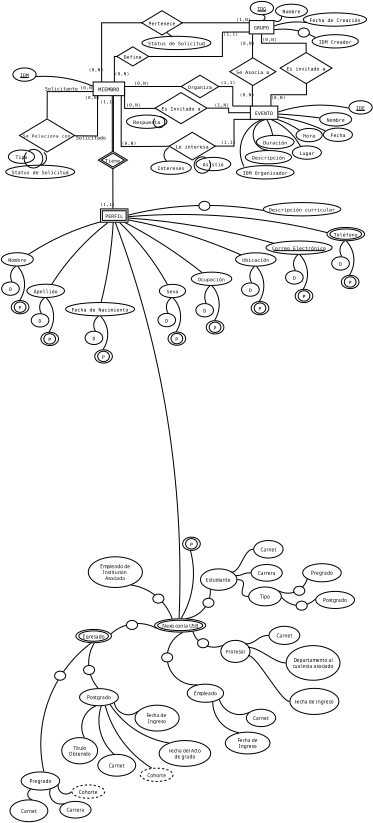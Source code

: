 <?xml version="1.0" encoding="UTF-8"?>
<dia:diagram xmlns:dia="http://www.lysator.liu.se/~alla/dia/">
  <dia:layer name="Fondo" visible="true" active="true">
    <dia:object type="ER - Entity" version="0" id="O0">
      <dia:attribute name="obj_pos">
        <dia:point val="12.7,22.35"/>
      </dia:attribute>
      <dia:attribute name="obj_bb">
        <dia:rectangle val="12.65,22.3;17.003,24.247"/>
      </dia:attribute>
      <dia:attribute name="elem_corner">
        <dia:point val="12.7,22.35"/>
      </dia:attribute>
      <dia:attribute name="elem_width">
        <dia:real val="4.252"/>
      </dia:attribute>
      <dia:attribute name="elem_height">
        <dia:real val="1.847"/>
      </dia:attribute>
      <dia:attribute name="border_width">
        <dia:real val="0.1"/>
      </dia:attribute>
      <dia:attribute name="border_color">
        <dia:color val="#000000"/>
      </dia:attribute>
      <dia:attribute name="inner_color">
        <dia:color val="#ffffff"/>
      </dia:attribute>
      <dia:attribute name="name">
        <dia:string>#MIEMBRO#</dia:string>
      </dia:attribute>
      <dia:attribute name="weak">
        <dia:boolean val="false"/>
      </dia:attribute>
      <dia:attribute name="associative">
        <dia:boolean val="false"/>
      </dia:attribute>
      <dia:attribute name="font">
        <dia:font family="monospace" style="0" name="Courier"/>
      </dia:attribute>
      <dia:attribute name="font_height">
        <dia:real val="0.847"/>
      </dia:attribute>
    </dia:object>
    <dia:object type="ER - Relationship" version="0" id="O1">
      <dia:attribute name="obj_pos">
        <dia:point val="2.75,27.35"/>
      </dia:attribute>
      <dia:attribute name="obj_bb">
        <dia:rectangle val="2.4,27.3;10.54,31.864"/>
      </dia:attribute>
      <dia:attribute name="elem_corner">
        <dia:point val="2.75,27.35"/>
      </dia:attribute>
      <dia:attribute name="elem_width">
        <dia:real val="7.44"/>
      </dia:attribute>
      <dia:attribute name="elem_height">
        <dia:real val="4.464"/>
      </dia:attribute>
      <dia:attribute name="border_width">
        <dia:real val="0.1"/>
      </dia:attribute>
      <dia:attribute name="border_color">
        <dia:color val="#000000"/>
      </dia:attribute>
      <dia:attribute name="inner_color">
        <dia:color val="#ffffff"/>
      </dia:attribute>
      <dia:attribute name="name">
        <dia:string>#Se Relaciona con#</dia:string>
      </dia:attribute>
      <dia:attribute name="left_card">
        <dia:string>##</dia:string>
      </dia:attribute>
      <dia:attribute name="right_card">
        <dia:string>##</dia:string>
      </dia:attribute>
      <dia:attribute name="identifying">
        <dia:boolean val="false"/>
      </dia:attribute>
      <dia:attribute name="rotated">
        <dia:boolean val="false"/>
      </dia:attribute>
      <dia:attribute name="font">
        <dia:font family="monospace" style="0" name="Courier"/>
      </dia:attribute>
      <dia:attribute name="font_height">
        <dia:real val="0.706"/>
      </dia:attribute>
    </dia:object>
    <dia:object type="Standard - Line" version="0" id="O2">
      <dia:attribute name="obj_pos">
        <dia:point val="12.694,23.644"/>
      </dia:attribute>
      <dia:attribute name="obj_bb">
        <dia:rectangle val="6.4,23.594;12.744,23.7"/>
      </dia:attribute>
      <dia:attribute name="conn_endpoints">
        <dia:point val="12.694,23.644"/>
        <dia:point val="6.45,23.65"/>
      </dia:attribute>
      <dia:attribute name="numcp">
        <dia:int val="1"/>
      </dia:attribute>
    </dia:object>
    <dia:object type="Standard - Line" version="0" id="O3">
      <dia:attribute name="obj_pos">
        <dia:point val="6.5,23.6"/>
      </dia:attribute>
      <dia:attribute name="obj_bb">
        <dia:rectangle val="6.431,23.55;6.55,27.35"/>
      </dia:attribute>
      <dia:attribute name="conn_endpoints">
        <dia:point val="6.5,23.6"/>
        <dia:point val="6.481,27.3"/>
      </dia:attribute>
      <dia:attribute name="numcp">
        <dia:int val="1"/>
      </dia:attribute>
      <dia:connections>
        <dia:connection handle="1" to="O1" connection="8"/>
      </dia:connections>
    </dia:object>
    <dia:object type="Standard - Line" version="0" id="O4">
      <dia:attribute name="obj_pos">
        <dia:point val="10.24,29.619"/>
      </dia:attribute>
      <dia:attribute name="obj_bb">
        <dia:rectangle val="10.19,29.569;13.4,29.701"/>
      </dia:attribute>
      <dia:attribute name="conn_endpoints">
        <dia:point val="10.24,29.619"/>
        <dia:point val="13.35,29.65"/>
      </dia:attribute>
      <dia:attribute name="numcp">
        <dia:int val="1"/>
      </dia:attribute>
      <dia:connections>
        <dia:connection handle="0" to="O1" connection="8"/>
      </dia:connections>
    </dia:object>
    <dia:object type="Standard - Line" version="0" id="O5">
      <dia:attribute name="obj_pos">
        <dia:point val="13.3,29.65"/>
      </dia:attribute>
      <dia:attribute name="obj_bb">
        <dia:rectangle val="13.244,24.194;13.35,29.7"/>
      </dia:attribute>
      <dia:attribute name="conn_endpoints">
        <dia:point val="13.3,29.65"/>
        <dia:point val="13.294,24.244"/>
      </dia:attribute>
      <dia:attribute name="numcp">
        <dia:int val="1"/>
      </dia:attribute>
    </dia:object>
    <dia:object type="Standard - Text" version="1" id="O6">
      <dia:attribute name="obj_pos">
        <dia:point val="10.944,23.344"/>
      </dia:attribute>
      <dia:attribute name="obj_bb">
        <dia:rectangle val="10.944,22.891;12.644,23.499"/>
      </dia:attribute>
      <dia:attribute name="text">
        <dia:composite type="text">
          <dia:attribute name="string">
            <dia:string>#(0,N)#</dia:string>
          </dia:attribute>
          <dia:attribute name="font">
            <dia:font family="monospace" style="0" name="Courier"/>
          </dia:attribute>
          <dia:attribute name="height">
            <dia:real val="0.706"/>
          </dia:attribute>
          <dia:attribute name="pos">
            <dia:point val="10.944,23.344"/>
          </dia:attribute>
          <dia:attribute name="color">
            <dia:color val="#000000"/>
          </dia:attribute>
          <dia:attribute name="alignment">
            <dia:enum val="0"/>
          </dia:attribute>
        </dia:composite>
      </dia:attribute>
      <dia:attribute name="valign">
        <dia:enum val="3"/>
      </dia:attribute>
    </dia:object>
    <dia:object type="Standard - Text" version="1" id="O7">
      <dia:attribute name="obj_pos">
        <dia:point val="11.607,24.65"/>
      </dia:attribute>
      <dia:attribute name="obj_bb">
        <dia:rectangle val="11.607,24.197;13.307,24.805"/>
      </dia:attribute>
      <dia:attribute name="text">
        <dia:composite type="text">
          <dia:attribute name="string">
            <dia:string>#(0,N)#</dia:string>
          </dia:attribute>
          <dia:attribute name="font">
            <dia:font family="monospace" style="0" name="Courier"/>
          </dia:attribute>
          <dia:attribute name="height">
            <dia:real val="0.706"/>
          </dia:attribute>
          <dia:attribute name="pos">
            <dia:point val="11.607,24.65"/>
          </dia:attribute>
          <dia:attribute name="color">
            <dia:color val="#000000"/>
          </dia:attribute>
          <dia:attribute name="alignment">
            <dia:enum val="0"/>
          </dia:attribute>
        </dia:composite>
      </dia:attribute>
      <dia:attribute name="valign">
        <dia:enum val="3"/>
      </dia:attribute>
    </dia:object>
    <dia:object type="Standard - Text" version="1" id="O8">
      <dia:attribute name="obj_pos">
        <dia:point val="6.194,23.494"/>
      </dia:attribute>
      <dia:attribute name="obj_bb">
        <dia:rectangle val="6.194,22.961;10.429,23.686"/>
      </dia:attribute>
      <dia:attribute name="text">
        <dia:composite type="text">
          <dia:attribute name="string">
            <dia:string>#Solicitante#</dia:string>
          </dia:attribute>
          <dia:attribute name="font">
            <dia:font family="monospace" style="0" name="Courier"/>
          </dia:attribute>
          <dia:attribute name="height">
            <dia:real val="0.8"/>
          </dia:attribute>
          <dia:attribute name="pos">
            <dia:point val="6.194,23.494"/>
          </dia:attribute>
          <dia:attribute name="color">
            <dia:color val="#000000"/>
          </dia:attribute>
          <dia:attribute name="alignment">
            <dia:enum val="0"/>
          </dia:attribute>
        </dia:composite>
      </dia:attribute>
      <dia:attribute name="valign">
        <dia:enum val="3"/>
      </dia:attribute>
    </dia:object>
    <dia:object type="Standard - Text" version="1" id="O9">
      <dia:attribute name="obj_pos">
        <dia:point val="10.389,30.119"/>
      </dia:attribute>
      <dia:attribute name="obj_bb">
        <dia:rectangle val="10.389,29.586;14.239,30.311"/>
      </dia:attribute>
      <dia:attribute name="text">
        <dia:composite type="text">
          <dia:attribute name="string">
            <dia:string>#Solicitado#</dia:string>
          </dia:attribute>
          <dia:attribute name="font">
            <dia:font family="monospace" style="0" name="Courier"/>
          </dia:attribute>
          <dia:attribute name="height">
            <dia:real val="0.8"/>
          </dia:attribute>
          <dia:attribute name="pos">
            <dia:point val="10.389,30.119"/>
          </dia:attribute>
          <dia:attribute name="color">
            <dia:color val="#000000"/>
          </dia:attribute>
          <dia:attribute name="alignment">
            <dia:enum val="0"/>
          </dia:attribute>
        </dia:composite>
      </dia:attribute>
      <dia:attribute name="valign">
        <dia:enum val="3"/>
      </dia:attribute>
    </dia:object>
    <dia:object type="ER - Attribute" version="0" id="O10">
      <dia:attribute name="obj_pos">
        <dia:point val="1.244,31.544"/>
      </dia:attribute>
      <dia:attribute name="obj_bb">
        <dia:rectangle val="1.194,31.494;4.834,33.394"/>
      </dia:attribute>
      <dia:attribute name="elem_corner">
        <dia:point val="1.244,31.544"/>
      </dia:attribute>
      <dia:attribute name="elem_width">
        <dia:real val="3.54"/>
      </dia:attribute>
      <dia:attribute name="elem_height">
        <dia:real val="1.8"/>
      </dia:attribute>
      <dia:attribute name="border_width">
        <dia:real val="0.1"/>
      </dia:attribute>
      <dia:attribute name="border_color">
        <dia:color val="#000000"/>
      </dia:attribute>
      <dia:attribute name="inner_color">
        <dia:color val="#ffffff"/>
      </dia:attribute>
      <dia:attribute name="name">
        <dia:string>#Tipo#</dia:string>
      </dia:attribute>
      <dia:attribute name="key">
        <dia:boolean val="false"/>
      </dia:attribute>
      <dia:attribute name="weak_key">
        <dia:boolean val="false"/>
      </dia:attribute>
      <dia:attribute name="derived">
        <dia:boolean val="false"/>
      </dia:attribute>
      <dia:attribute name="multivalued">
        <dia:boolean val="false"/>
      </dia:attribute>
      <dia:attribute name="font">
        <dia:font family="monospace" style="0" name="Courier"/>
      </dia:attribute>
      <dia:attribute name="font_height">
        <dia:real val="0.8"/>
      </dia:attribute>
    </dia:object>
    <dia:object type="ER - Attribute" version="0" id="O11">
      <dia:attribute name="obj_pos">
        <dia:point val="0.894,33.594"/>
      </dia:attribute>
      <dia:attribute name="obj_bb">
        <dia:rectangle val="0.844,33.544;10.259,35.444"/>
      </dia:attribute>
      <dia:attribute name="elem_corner">
        <dia:point val="0.894,33.594"/>
      </dia:attribute>
      <dia:attribute name="elem_width">
        <dia:real val="9.315"/>
      </dia:attribute>
      <dia:attribute name="elem_height">
        <dia:real val="1.8"/>
      </dia:attribute>
      <dia:attribute name="border_width">
        <dia:real val="0.1"/>
      </dia:attribute>
      <dia:attribute name="border_color">
        <dia:color val="#000000"/>
      </dia:attribute>
      <dia:attribute name="inner_color">
        <dia:color val="#ffffff"/>
      </dia:attribute>
      <dia:attribute name="name">
        <dia:string>#Status de Solicitud#</dia:string>
      </dia:attribute>
      <dia:attribute name="key">
        <dia:boolean val="false"/>
      </dia:attribute>
      <dia:attribute name="weak_key">
        <dia:boolean val="false"/>
      </dia:attribute>
      <dia:attribute name="derived">
        <dia:boolean val="false"/>
      </dia:attribute>
      <dia:attribute name="multivalued">
        <dia:boolean val="false"/>
      </dia:attribute>
      <dia:attribute name="font">
        <dia:font family="monospace" style="0" name="Courier"/>
      </dia:attribute>
      <dia:attribute name="font_height">
        <dia:real val="0.8"/>
      </dia:attribute>
    </dia:object>
    <dia:object type="Standard - Arc" version="0" id="O12">
      <dia:attribute name="obj_pos">
        <dia:point val="5.551,34.494"/>
      </dia:attribute>
      <dia:attribute name="obj_bb">
        <dia:rectangle val="5.493,29.524;6.665,34.552"/>
      </dia:attribute>
      <dia:attribute name="conn_endpoints">
        <dia:point val="5.551,34.494"/>
        <dia:point val="6.47,29.582"/>
      </dia:attribute>
      <dia:attribute name="curve_distance">
        <dia:real val="0.503"/>
      </dia:attribute>
      <dia:attribute name="line_width">
        <dia:real val="0.1"/>
      </dia:attribute>
      <dia:connections>
        <dia:connection handle="0" to="O11" connection="8"/>
        <dia:connection handle="1" to="O1" connection="8"/>
      </dia:connections>
    </dia:object>
    <dia:object type="Standard - Arc" version="0" id="O13">
      <dia:attribute name="obj_pos">
        <dia:point val="6.47,29.582"/>
      </dia:attribute>
      <dia:attribute name="obj_bb">
        <dia:rectangle val="2.279,28.517;6.54,32.514"/>
      </dia:attribute>
      <dia:attribute name="conn_endpoints">
        <dia:point val="6.47,29.582"/>
        <dia:point val="3.014,32.444"/>
      </dia:attribute>
      <dia:attribute name="curve_distance">
        <dia:real val="2.502"/>
      </dia:attribute>
      <dia:attribute name="line_width">
        <dia:real val="0.1"/>
      </dia:attribute>
      <dia:connections>
        <dia:connection handle="0" to="O1" connection="8"/>
        <dia:connection handle="1" to="O10" connection="8"/>
      </dia:connections>
    </dia:object>
    <dia:object type="ER - Entity" version="0" id="O14">
      <dia:attribute name="obj_pos">
        <dia:point val="13.7,39.5"/>
      </dia:attribute>
      <dia:attribute name="obj_bb">
        <dia:rectangle val="13.65,39.45;17.46,41.35"/>
      </dia:attribute>
      <dia:attribute name="elem_corner">
        <dia:point val="13.7,39.5"/>
      </dia:attribute>
      <dia:attribute name="elem_width">
        <dia:real val="3.71"/>
      </dia:attribute>
      <dia:attribute name="elem_height">
        <dia:real val="1.8"/>
      </dia:attribute>
      <dia:attribute name="border_width">
        <dia:real val="0.1"/>
      </dia:attribute>
      <dia:attribute name="border_color">
        <dia:color val="#000000"/>
      </dia:attribute>
      <dia:attribute name="inner_color">
        <dia:color val="#ffffff"/>
      </dia:attribute>
      <dia:attribute name="name">
        <dia:string>#PERFIL#</dia:string>
      </dia:attribute>
      <dia:attribute name="weak">
        <dia:boolean val="true"/>
      </dia:attribute>
      <dia:attribute name="associative">
        <dia:boolean val="false"/>
      </dia:attribute>
      <dia:attribute name="font">
        <dia:font family="monospace" style="0" name="Courier"/>
      </dia:attribute>
      <dia:attribute name="font_height">
        <dia:real val="0.8"/>
      </dia:attribute>
    </dia:object>
    <dia:object type="Standard - Line" version="0" id="O15">
      <dia:attribute name="obj_pos">
        <dia:point val="15.364,34.129"/>
      </dia:attribute>
      <dia:attribute name="obj_bb">
        <dia:rectangle val="15.314,34.079;15.423,39.519"/>
      </dia:attribute>
      <dia:attribute name="conn_endpoints">
        <dia:point val="15.364,34.129"/>
        <dia:point val="15.373,39.469"/>
      </dia:attribute>
      <dia:attribute name="numcp">
        <dia:int val="1"/>
      </dia:attribute>
      <dia:connections>
        <dia:connection handle="0" to="O16" connection="8"/>
      </dia:connections>
    </dia:object>
    <dia:object type="ER - Relationship" version="0" id="O16">
      <dia:attribute name="obj_pos">
        <dia:point val="13.4,31.725"/>
      </dia:attribute>
      <dia:attribute name="obj_bb">
        <dia:rectangle val="13.05,31.675;17.675,34.13"/>
      </dia:attribute>
      <dia:attribute name="elem_corner">
        <dia:point val="13.4,31.725"/>
      </dia:attribute>
      <dia:attribute name="elem_width">
        <dia:real val="3.925"/>
      </dia:attribute>
      <dia:attribute name="elem_height">
        <dia:real val="2.355"/>
      </dia:attribute>
      <dia:attribute name="border_width">
        <dia:real val="0.1"/>
      </dia:attribute>
      <dia:attribute name="border_color">
        <dia:color val="#000000"/>
      </dia:attribute>
      <dia:attribute name="inner_color">
        <dia:color val="#ffffff"/>
      </dia:attribute>
      <dia:attribute name="name">
        <dia:string>#Tiene#</dia:string>
      </dia:attribute>
      <dia:attribute name="left_card">
        <dia:string>##</dia:string>
      </dia:attribute>
      <dia:attribute name="right_card">
        <dia:string>##</dia:string>
      </dia:attribute>
      <dia:attribute name="identifying">
        <dia:boolean val="true"/>
      </dia:attribute>
      <dia:attribute name="rotated">
        <dia:boolean val="false"/>
      </dia:attribute>
      <dia:attribute name="font">
        <dia:font family="monospace" style="0" name="Courier"/>
      </dia:attribute>
      <dia:attribute name="font_height">
        <dia:real val="0.8"/>
      </dia:attribute>
    </dia:object>
    <dia:object type="Standard - Line" version="0" id="O17">
      <dia:attribute name="obj_pos">
        <dia:point val="15.436,24.237"/>
      </dia:attribute>
      <dia:attribute name="obj_bb">
        <dia:rectangle val="15.386,24.187;15.492,31.821"/>
      </dia:attribute>
      <dia:attribute name="conn_endpoints">
        <dia:point val="15.436,24.237"/>
        <dia:point val="15.442,31.771"/>
      </dia:attribute>
      <dia:attribute name="numcp">
        <dia:int val="1"/>
      </dia:attribute>
    </dia:object>
    <dia:object type="ER - Attribute" version="0" id="O18">
      <dia:attribute name="obj_pos">
        <dia:point val="8.983,52.15"/>
      </dia:attribute>
      <dia:attribute name="obj_bb">
        <dia:rectangle val="8.933,52.1;18.348,54"/>
      </dia:attribute>
      <dia:attribute name="elem_corner">
        <dia:point val="8.983,52.15"/>
      </dia:attribute>
      <dia:attribute name="elem_width">
        <dia:real val="9.315"/>
      </dia:attribute>
      <dia:attribute name="elem_height">
        <dia:real val="1.8"/>
      </dia:attribute>
      <dia:attribute name="border_width">
        <dia:real val="0.1"/>
      </dia:attribute>
      <dia:attribute name="border_color">
        <dia:color val="#000000"/>
      </dia:attribute>
      <dia:attribute name="inner_color">
        <dia:color val="#ffffff"/>
      </dia:attribute>
      <dia:attribute name="name">
        <dia:string>#Fecha de Nacimiento#</dia:string>
      </dia:attribute>
      <dia:attribute name="key">
        <dia:boolean val="false"/>
      </dia:attribute>
      <dia:attribute name="weak_key">
        <dia:boolean val="false"/>
      </dia:attribute>
      <dia:attribute name="derived">
        <dia:boolean val="false"/>
      </dia:attribute>
      <dia:attribute name="multivalued">
        <dia:boolean val="false"/>
      </dia:attribute>
      <dia:attribute name="font">
        <dia:font family="monospace" style="0" name="Courier"/>
      </dia:attribute>
      <dia:attribute name="font_height">
        <dia:real val="0.8"/>
      </dia:attribute>
    </dia:object>
    <dia:object type="ER - Attribute" version="0" id="O19">
      <dia:attribute name="obj_pos">
        <dia:point val="31.95,45.435"/>
      </dia:attribute>
      <dia:attribute name="obj_bb">
        <dia:rectangle val="31.9,45.385;37.465,47.285"/>
      </dia:attribute>
      <dia:attribute name="elem_corner">
        <dia:point val="31.95,45.435"/>
      </dia:attribute>
      <dia:attribute name="elem_width">
        <dia:real val="5.465"/>
      </dia:attribute>
      <dia:attribute name="elem_height">
        <dia:real val="1.8"/>
      </dia:attribute>
      <dia:attribute name="border_width">
        <dia:real val="0.1"/>
      </dia:attribute>
      <dia:attribute name="border_color">
        <dia:color val="#000000"/>
      </dia:attribute>
      <dia:attribute name="inner_color">
        <dia:color val="#ffffff"/>
      </dia:attribute>
      <dia:attribute name="name">
        <dia:string>#Ubicación#</dia:string>
      </dia:attribute>
      <dia:attribute name="key">
        <dia:boolean val="false"/>
      </dia:attribute>
      <dia:attribute name="weak_key">
        <dia:boolean val="false"/>
      </dia:attribute>
      <dia:attribute name="derived">
        <dia:boolean val="false"/>
      </dia:attribute>
      <dia:attribute name="multivalued">
        <dia:boolean val="false"/>
      </dia:attribute>
      <dia:attribute name="font">
        <dia:font family="monospace" style="0" name="Courier"/>
      </dia:attribute>
      <dia:attribute name="font_height">
        <dia:real val="0.8"/>
      </dia:attribute>
    </dia:object>
    <dia:object type="ER - Attribute" version="0" id="O20">
      <dia:attribute name="obj_pos">
        <dia:point val="0.3,45.42"/>
      </dia:attribute>
      <dia:attribute name="obj_bb">
        <dia:rectangle val="0.25,45.37;4.66,47.27"/>
      </dia:attribute>
      <dia:attribute name="elem_corner">
        <dia:point val="0.3,45.42"/>
      </dia:attribute>
      <dia:attribute name="elem_width">
        <dia:real val="4.31"/>
      </dia:attribute>
      <dia:attribute name="elem_height">
        <dia:real val="1.8"/>
      </dia:attribute>
      <dia:attribute name="border_width">
        <dia:real val="0.1"/>
      </dia:attribute>
      <dia:attribute name="border_color">
        <dia:color val="#000000"/>
      </dia:attribute>
      <dia:attribute name="inner_color">
        <dia:color val="#ffffff"/>
      </dia:attribute>
      <dia:attribute name="name">
        <dia:string>#Nombre#</dia:string>
      </dia:attribute>
      <dia:attribute name="key">
        <dia:boolean val="false"/>
      </dia:attribute>
      <dia:attribute name="weak_key">
        <dia:boolean val="false"/>
      </dia:attribute>
      <dia:attribute name="derived">
        <dia:boolean val="false"/>
      </dia:attribute>
      <dia:attribute name="multivalued">
        <dia:boolean val="false"/>
      </dia:attribute>
      <dia:attribute name="font">
        <dia:font family="monospace" style="0" name="Courier"/>
      </dia:attribute>
      <dia:attribute name="font_height">
        <dia:real val="0.8"/>
      </dia:attribute>
    </dia:object>
    <dia:object type="ER - Attribute" version="0" id="O21">
      <dia:attribute name="obj_pos">
        <dia:point val="21.017,94.888"/>
      </dia:attribute>
      <dia:attribute name="obj_bb">
        <dia:rectangle val="20.967,94.838;27.734,96.738"/>
      </dia:attribute>
      <dia:attribute name="elem_corner">
        <dia:point val="21.017,94.888"/>
      </dia:attribute>
      <dia:attribute name="elem_width">
        <dia:real val="6.667"/>
      </dia:attribute>
      <dia:attribute name="elem_height">
        <dia:real val="1.8"/>
      </dia:attribute>
      <dia:attribute name="border_width">
        <dia:real val="0.1"/>
      </dia:attribute>
      <dia:attribute name="border_color">
        <dia:color val="#000000"/>
      </dia:attribute>
      <dia:attribute name="inner_color">
        <dia:color val="#ffffff"/>
      </dia:attribute>
      <dia:attribute name="name">
        <dia:string>#Nexo con la USB#</dia:string>
      </dia:attribute>
      <dia:attribute name="key">
        <dia:boolean val="false"/>
      </dia:attribute>
      <dia:attribute name="weak_key">
        <dia:boolean val="false"/>
      </dia:attribute>
      <dia:attribute name="derived">
        <dia:boolean val="false"/>
      </dia:attribute>
      <dia:attribute name="multivalued">
        <dia:boolean val="true"/>
      </dia:attribute>
      <dia:attribute name="font">
        <dia:font family="sans" style="0" name="Helvetica"/>
      </dia:attribute>
      <dia:attribute name="font_height">
        <dia:real val="0.8"/>
      </dia:attribute>
    </dia:object>
    <dia:object type="ER - Attribute" version="0" id="O22">
      <dia:attribute name="obj_pos">
        <dia:point val="3.75,49.675"/>
      </dia:attribute>
      <dia:attribute name="obj_bb">
        <dia:rectangle val="3.7,49.625;8.88,51.525"/>
      </dia:attribute>
      <dia:attribute name="elem_corner">
        <dia:point val="3.75,49.675"/>
      </dia:attribute>
      <dia:attribute name="elem_width">
        <dia:real val="5.08"/>
      </dia:attribute>
      <dia:attribute name="elem_height">
        <dia:real val="1.8"/>
      </dia:attribute>
      <dia:attribute name="border_width">
        <dia:real val="0.1"/>
      </dia:attribute>
      <dia:attribute name="border_color">
        <dia:color val="#000000"/>
      </dia:attribute>
      <dia:attribute name="inner_color">
        <dia:color val="#ffffff"/>
      </dia:attribute>
      <dia:attribute name="name">
        <dia:string>#Apellido#</dia:string>
      </dia:attribute>
      <dia:attribute name="key">
        <dia:boolean val="false"/>
      </dia:attribute>
      <dia:attribute name="weak_key">
        <dia:boolean val="false"/>
      </dia:attribute>
      <dia:attribute name="derived">
        <dia:boolean val="false"/>
      </dia:attribute>
      <dia:attribute name="multivalued">
        <dia:boolean val="false"/>
      </dia:attribute>
      <dia:attribute name="font">
        <dia:font family="monospace" style="0" name="Courier"/>
      </dia:attribute>
      <dia:attribute name="font_height">
        <dia:real val="0.8"/>
      </dia:attribute>
    </dia:object>
    <dia:object type="ER - Attribute" version="0" id="O23">
      <dia:attribute name="obj_pos">
        <dia:point val="21.65,49.693"/>
      </dia:attribute>
      <dia:attribute name="obj_bb">
        <dia:rectangle val="21.6,49.643;25.24,51.543"/>
      </dia:attribute>
      <dia:attribute name="elem_corner">
        <dia:point val="21.65,49.693"/>
      </dia:attribute>
      <dia:attribute name="elem_width">
        <dia:real val="3.54"/>
      </dia:attribute>
      <dia:attribute name="elem_height">
        <dia:real val="1.8"/>
      </dia:attribute>
      <dia:attribute name="border_width">
        <dia:real val="0.1"/>
      </dia:attribute>
      <dia:attribute name="border_color">
        <dia:color val="#000000"/>
      </dia:attribute>
      <dia:attribute name="inner_color">
        <dia:color val="#ffffff"/>
      </dia:attribute>
      <dia:attribute name="name">
        <dia:string>#Sexo#</dia:string>
      </dia:attribute>
      <dia:attribute name="key">
        <dia:boolean val="false"/>
      </dia:attribute>
      <dia:attribute name="weak_key">
        <dia:boolean val="false"/>
      </dia:attribute>
      <dia:attribute name="derived">
        <dia:boolean val="false"/>
      </dia:attribute>
      <dia:attribute name="multivalued">
        <dia:boolean val="false"/>
      </dia:attribute>
      <dia:attribute name="font">
        <dia:font family="monospace" style="0" name="Courier"/>
      </dia:attribute>
      <dia:attribute name="font_height">
        <dia:real val="0.8"/>
      </dia:attribute>
    </dia:object>
    <dia:object type="ER - Attribute" version="0" id="O24">
      <dia:attribute name="obj_pos">
        <dia:point val="25.967,48.045"/>
      </dia:attribute>
      <dia:attribute name="obj_bb">
        <dia:rectangle val="25.917,47.995;31.482,49.895"/>
      </dia:attribute>
      <dia:attribute name="elem_corner">
        <dia:point val="25.967,48.045"/>
      </dia:attribute>
      <dia:attribute name="elem_width">
        <dia:real val="5.465"/>
      </dia:attribute>
      <dia:attribute name="elem_height">
        <dia:real val="1.8"/>
      </dia:attribute>
      <dia:attribute name="border_width">
        <dia:real val="0.1"/>
      </dia:attribute>
      <dia:attribute name="border_color">
        <dia:color val="#000000"/>
      </dia:attribute>
      <dia:attribute name="inner_color">
        <dia:color val="#ffffff"/>
      </dia:attribute>
      <dia:attribute name="name">
        <dia:string>#Ocupación#</dia:string>
      </dia:attribute>
      <dia:attribute name="key">
        <dia:boolean val="false"/>
      </dia:attribute>
      <dia:attribute name="weak_key">
        <dia:boolean val="false"/>
      </dia:attribute>
      <dia:attribute name="derived">
        <dia:boolean val="false"/>
      </dia:attribute>
      <dia:attribute name="multivalued">
        <dia:boolean val="false"/>
      </dia:attribute>
      <dia:attribute name="font">
        <dia:font family="monospace" style="0" name="Courier"/>
      </dia:attribute>
      <dia:attribute name="font_height">
        <dia:real val="0.8"/>
      </dia:attribute>
    </dia:object>
    <dia:object type="ER - Attribute" version="0" id="O25">
      <dia:attribute name="obj_pos">
        <dia:point val="1.85,20.45"/>
      </dia:attribute>
      <dia:attribute name="obj_bb">
        <dia:rectangle val="1.8,20.4;5.055,22.3"/>
      </dia:attribute>
      <dia:attribute name="elem_corner">
        <dia:point val="1.85,20.45"/>
      </dia:attribute>
      <dia:attribute name="elem_width">
        <dia:real val="3.155"/>
      </dia:attribute>
      <dia:attribute name="elem_height">
        <dia:real val="1.8"/>
      </dia:attribute>
      <dia:attribute name="border_width">
        <dia:real val="0.1"/>
      </dia:attribute>
      <dia:attribute name="border_color">
        <dia:color val="#000000"/>
      </dia:attribute>
      <dia:attribute name="inner_color">
        <dia:color val="#ffffff"/>
      </dia:attribute>
      <dia:attribute name="name">
        <dia:string>#IDM#</dia:string>
      </dia:attribute>
      <dia:attribute name="key">
        <dia:boolean val="true"/>
      </dia:attribute>
      <dia:attribute name="weak_key">
        <dia:boolean val="false"/>
      </dia:attribute>
      <dia:attribute name="derived">
        <dia:boolean val="false"/>
      </dia:attribute>
      <dia:attribute name="multivalued">
        <dia:boolean val="false"/>
      </dia:attribute>
      <dia:attribute name="font">
        <dia:font family="monospace" style="0" name="Courier"/>
      </dia:attribute>
      <dia:attribute name="font_height">
        <dia:real val="0.8"/>
      </dia:attribute>
    </dia:object>
    <dia:object type="Standard - Arc" version="0" id="O26">
      <dia:attribute name="obj_pos">
        <dia:point val="14.826,23.273"/>
      </dia:attribute>
      <dia:attribute name="obj_bb">
        <dia:rectangle val="3.37,21.292;14.884,23.331"/>
      </dia:attribute>
      <dia:attribute name="conn_endpoints">
        <dia:point val="14.826,23.273"/>
        <dia:point val="3.428,21.35"/>
      </dia:attribute>
      <dia:attribute name="curve_distance">
        <dia:real val="0.447"/>
      </dia:attribute>
      <dia:connections>
        <dia:connection handle="0" to="O0" connection="8"/>
        <dia:connection handle="1" to="O25" connection="8"/>
      </dia:connections>
    </dia:object>
    <dia:object type="Standard - Arc" version="0" id="O27">
      <dia:attribute name="obj_pos">
        <dia:point val="15.555,40.4"/>
      </dia:attribute>
      <dia:attribute name="obj_bb">
        <dia:rectangle val="2.389,40.334;15.621,46.386"/>
      </dia:attribute>
      <dia:attribute name="conn_endpoints">
        <dia:point val="15.555,40.4"/>
        <dia:point val="2.455,46.32"/>
      </dia:attribute>
      <dia:attribute name="curve_distance">
        <dia:real val="0.415"/>
      </dia:attribute>
      <dia:connections>
        <dia:connection handle="0" to="O14" connection="8"/>
        <dia:connection handle="1" to="O20" connection="8"/>
      </dia:connections>
    </dia:object>
    <dia:object type="Standard - Arc" version="0" id="O28">
      <dia:attribute name="obj_pos">
        <dia:point val="15.555,40.4"/>
      </dia:attribute>
      <dia:attribute name="obj_bb">
        <dia:rectangle val="6.219,40.329;15.626,50.646"/>
      </dia:attribute>
      <dia:attribute name="conn_endpoints">
        <dia:point val="15.555,40.4"/>
        <dia:point val="6.29,50.575"/>
      </dia:attribute>
      <dia:attribute name="curve_distance">
        <dia:real val="0.485"/>
      </dia:attribute>
      <dia:connections>
        <dia:connection handle="0" to="O14" connection="8"/>
        <dia:connection handle="1" to="O22" connection="8"/>
      </dia:connections>
    </dia:object>
    <dia:object type="Standard - Arc" version="0" id="O29">
      <dia:attribute name="obj_pos">
        <dia:point val="15.555,40.4"/>
      </dia:attribute>
      <dia:attribute name="obj_bb">
        <dia:rectangle val="13.584,40.343;15.612,53.107"/>
      </dia:attribute>
      <dia:attribute name="conn_endpoints">
        <dia:point val="15.555,40.4"/>
        <dia:point val="13.641,53.05"/>
      </dia:attribute>
      <dia:attribute name="curve_distance">
        <dia:real val="-0.259"/>
      </dia:attribute>
      <dia:connections>
        <dia:connection handle="0" to="O14" connection="8"/>
        <dia:connection handle="1" to="O18" connection="8"/>
      </dia:connections>
    </dia:object>
    <dia:object type="Standard - Arc" version="0" id="O30">
      <dia:attribute name="obj_pos">
        <dia:point val="15.555,40.4"/>
      </dia:attribute>
      <dia:attribute name="obj_bb">
        <dia:rectangle val="15.498,40.343;24.5,95.846"/>
      </dia:attribute>
      <dia:attribute name="conn_endpoints">
        <dia:point val="15.555,40.4"/>
        <dia:point val="24.35,95.788"/>
      </dia:attribute>
      <dia:attribute name="curve_distance">
        <dia:real val="-2.735"/>
      </dia:attribute>
      <dia:connections>
        <dia:connection handle="0" to="O14" connection="8"/>
        <dia:connection handle="1" to="O21" connection="8"/>
      </dia:connections>
    </dia:object>
    <dia:object type="Standard - Arc" version="0" id="O31">
      <dia:attribute name="obj_pos">
        <dia:point val="15.555,40.4"/>
      </dia:attribute>
      <dia:attribute name="obj_bb">
        <dia:rectangle val="15.485,40.33;23.49,50.663"/>
      </dia:attribute>
      <dia:attribute name="conn_endpoints">
        <dia:point val="15.555,40.4"/>
        <dia:point val="23.42,50.593"/>
      </dia:attribute>
      <dia:attribute name="curve_distance">
        <dia:real val="-0.389"/>
      </dia:attribute>
      <dia:connections>
        <dia:connection handle="0" to="O14" connection="8"/>
        <dia:connection handle="1" to="O23" connection="8"/>
      </dia:connections>
    </dia:object>
    <dia:object type="Standard - Arc" version="0" id="O32">
      <dia:attribute name="obj_pos">
        <dia:point val="15.555,40.4"/>
      </dia:attribute>
      <dia:attribute name="obj_bb">
        <dia:rectangle val="15.486,40.331;28.768,49.014"/>
      </dia:attribute>
      <dia:attribute name="conn_endpoints">
        <dia:point val="15.555,40.4"/>
        <dia:point val="28.699,48.945"/>
      </dia:attribute>
      <dia:attribute name="curve_distance">
        <dia:real val="-0.303"/>
      </dia:attribute>
      <dia:connections>
        <dia:connection handle="0" to="O14" connection="8"/>
        <dia:connection handle="1" to="O24" connection="8"/>
      </dia:connections>
    </dia:object>
    <dia:object type="Standard - Arc" version="0" id="O33">
      <dia:attribute name="obj_pos">
        <dia:point val="15.555,40.4"/>
      </dia:attribute>
      <dia:attribute name="obj_bb">
        <dia:rectangle val="15.492,40.337;34.745,46.398"/>
      </dia:attribute>
      <dia:attribute name="conn_endpoints">
        <dia:point val="15.555,40.4"/>
        <dia:point val="34.682,46.335"/>
      </dia:attribute>
      <dia:attribute name="curve_distance">
        <dia:real val="-0.465"/>
      </dia:attribute>
      <dia:connections>
        <dia:connection handle="0" to="O14" connection="8"/>
        <dia:connection handle="1" to="O19" connection="8"/>
      </dia:connections>
    </dia:object>
    <dia:object type="ER - Attribute" version="0" id="O34">
      <dia:attribute name="obj_pos">
        <dia:point val="36.065,43.84"/>
      </dia:attribute>
      <dia:attribute name="obj_bb">
        <dia:rectangle val="36.014,43.789;45.044,45.69"/>
      </dia:attribute>
      <dia:attribute name="elem_corner">
        <dia:point val="36.065,43.84"/>
      </dia:attribute>
      <dia:attribute name="elem_width">
        <dia:real val="8.93"/>
      </dia:attribute>
      <dia:attribute name="elem_height">
        <dia:real val="1.8"/>
      </dia:attribute>
      <dia:attribute name="border_width">
        <dia:real val="0.1"/>
      </dia:attribute>
      <dia:attribute name="border_color">
        <dia:color val="#000000"/>
      </dia:attribute>
      <dia:attribute name="inner_color">
        <dia:color val="#ffffff"/>
      </dia:attribute>
      <dia:attribute name="name">
        <dia:string>#Correo Electrónico#</dia:string>
      </dia:attribute>
      <dia:attribute name="key">
        <dia:boolean val="true"/>
      </dia:attribute>
      <dia:attribute name="weak_key">
        <dia:boolean val="false"/>
      </dia:attribute>
      <dia:attribute name="derived">
        <dia:boolean val="false"/>
      </dia:attribute>
      <dia:attribute name="multivalued">
        <dia:boolean val="false"/>
      </dia:attribute>
      <dia:attribute name="font">
        <dia:font family="monospace" style="0" name="Courier"/>
      </dia:attribute>
      <dia:attribute name="font_height">
        <dia:real val="0.8"/>
      </dia:attribute>
    </dia:object>
    <dia:object type="Standard - Arc" version="0" id="O35">
      <dia:attribute name="obj_pos">
        <dia:point val="15.555,40.4"/>
      </dia:attribute>
      <dia:attribute name="obj_bb">
        <dia:rectangle val="15.497,40.342;40.587,44.797"/>
      </dia:attribute>
      <dia:attribute name="conn_endpoints">
        <dia:point val="15.555,40.4"/>
        <dia:point val="40.529,44.739"/>
      </dia:attribute>
      <dia:attribute name="curve_distance">
        <dia:real val="-0.509"/>
      </dia:attribute>
      <dia:attribute name="line_width">
        <dia:real val="0.1"/>
      </dia:attribute>
      <dia:connections>
        <dia:connection handle="0" to="O14" connection="8"/>
        <dia:connection handle="1" to="O34" connection="8"/>
      </dia:connections>
    </dia:object>
    <dia:object type="ER - Attribute" version="0" id="O36">
      <dia:attribute name="obj_pos">
        <dia:point val="44.3,42.008"/>
      </dia:attribute>
      <dia:attribute name="obj_bb">
        <dia:rectangle val="44.25,41.958;49.43,43.858"/>
      </dia:attribute>
      <dia:attribute name="elem_corner">
        <dia:point val="44.3,42.008"/>
      </dia:attribute>
      <dia:attribute name="elem_width">
        <dia:real val="5.08"/>
      </dia:attribute>
      <dia:attribute name="elem_height">
        <dia:real val="1.8"/>
      </dia:attribute>
      <dia:attribute name="border_width">
        <dia:real val="0.1"/>
      </dia:attribute>
      <dia:attribute name="border_color">
        <dia:color val="#000000"/>
      </dia:attribute>
      <dia:attribute name="inner_color">
        <dia:color val="#ffffff"/>
      </dia:attribute>
      <dia:attribute name="name">
        <dia:string>#Teléfono#</dia:string>
      </dia:attribute>
      <dia:attribute name="key">
        <dia:boolean val="false"/>
      </dia:attribute>
      <dia:attribute name="weak_key">
        <dia:boolean val="false"/>
      </dia:attribute>
      <dia:attribute name="derived">
        <dia:boolean val="false"/>
      </dia:attribute>
      <dia:attribute name="multivalued">
        <dia:boolean val="true"/>
      </dia:attribute>
      <dia:attribute name="font">
        <dia:font family="monospace" style="0" name="Courier"/>
      </dia:attribute>
      <dia:attribute name="font_height">
        <dia:real val="0.8"/>
      </dia:attribute>
    </dia:object>
    <dia:object type="Standard - Arc" version="0" id="O37">
      <dia:attribute name="obj_pos">
        <dia:point val="15.555,40.4"/>
      </dia:attribute>
      <dia:attribute name="obj_bb">
        <dia:rectangle val="15.501,40.134;46.894,42.962"/>
      </dia:attribute>
      <dia:attribute name="conn_endpoints">
        <dia:point val="15.555,40.4"/>
        <dia:point val="46.84,42.908"/>
      </dia:attribute>
      <dia:attribute name="curve_distance">
        <dia:real val="-1.12"/>
      </dia:attribute>
      <dia:connections>
        <dia:connection handle="0" to="O14" connection="8"/>
        <dia:connection handle="1" to="O36" connection="8"/>
      </dia:connections>
    </dia:object>
    <dia:object type="ER - Attribute" version="0" id="O38">
      <dia:attribute name="obj_pos">
        <dia:point val="35.7,38.643"/>
      </dia:attribute>
      <dia:attribute name="obj_bb">
        <dia:rectangle val="35.65,38.593;46.22,40.493"/>
      </dia:attribute>
      <dia:attribute name="elem_corner">
        <dia:point val="35.7,38.643"/>
      </dia:attribute>
      <dia:attribute name="elem_width">
        <dia:real val="10.47"/>
      </dia:attribute>
      <dia:attribute name="elem_height">
        <dia:real val="1.8"/>
      </dia:attribute>
      <dia:attribute name="border_width">
        <dia:real val="0.1"/>
      </dia:attribute>
      <dia:attribute name="border_color">
        <dia:color val="#000000"/>
      </dia:attribute>
      <dia:attribute name="inner_color">
        <dia:color val="#ffffff"/>
      </dia:attribute>
      <dia:attribute name="name">
        <dia:string>#Descripción curricular#</dia:string>
      </dia:attribute>
      <dia:attribute name="key">
        <dia:boolean val="false"/>
      </dia:attribute>
      <dia:attribute name="weak_key">
        <dia:boolean val="false"/>
      </dia:attribute>
      <dia:attribute name="derived">
        <dia:boolean val="false"/>
      </dia:attribute>
      <dia:attribute name="multivalued">
        <dia:boolean val="false"/>
      </dia:attribute>
      <dia:attribute name="font">
        <dia:font family="monospace" style="0" name="Courier"/>
      </dia:attribute>
      <dia:attribute name="font_height">
        <dia:real val="0.8"/>
      </dia:attribute>
    </dia:object>
    <dia:object type="Standard - Arc" version="0" id="O39">
      <dia:attribute name="obj_pos">
        <dia:point val="15.555,40.4"/>
      </dia:attribute>
      <dia:attribute name="obj_bb">
        <dia:rectangle val="15.503,38.901;40.987,40.452"/>
      </dia:attribute>
      <dia:attribute name="conn_endpoints">
        <dia:point val="15.555,40.4"/>
        <dia:point val="40.935,39.543"/>
      </dia:attribute>
      <dia:attribute name="curve_distance">
        <dia:real val="-0.973"/>
      </dia:attribute>
      <dia:connections>
        <dia:connection handle="0" to="O14" connection="8"/>
        <dia:connection handle="1" to="O38" connection="8"/>
      </dia:connections>
    </dia:object>
    <dia:object type="Flowchart - Ellipse" version="0" id="O40">
      <dia:attribute name="obj_pos">
        <dia:point val="26.993,38.476"/>
      </dia:attribute>
      <dia:attribute name="obj_bb">
        <dia:rectangle val="26.943,38.426;28.537,39.746"/>
      </dia:attribute>
      <dia:attribute name="elem_corner">
        <dia:point val="26.993,38.476"/>
      </dia:attribute>
      <dia:attribute name="elem_width">
        <dia:real val="1.494"/>
      </dia:attribute>
      <dia:attribute name="elem_height">
        <dia:real val="1.22"/>
      </dia:attribute>
      <dia:attribute name="border_width">
        <dia:real val="0.1"/>
      </dia:attribute>
      <dia:attribute name="show_background">
        <dia:boolean val="true"/>
      </dia:attribute>
      <dia:attribute name="padding">
        <dia:real val="0.354"/>
      </dia:attribute>
      <dia:attribute name="text">
        <dia:composite type="text">
          <dia:attribute name="string">
            <dia:string>##</dia:string>
          </dia:attribute>
          <dia:attribute name="font">
            <dia:font family="monospace" style="0" name="Courier"/>
          </dia:attribute>
          <dia:attribute name="height">
            <dia:real val="0.1"/>
          </dia:attribute>
          <dia:attribute name="pos">
            <dia:point val="27.74,39.104"/>
          </dia:attribute>
          <dia:attribute name="color">
            <dia:color val="#000000"/>
          </dia:attribute>
          <dia:attribute name="alignment">
            <dia:enum val="1"/>
          </dia:attribute>
        </dia:composite>
      </dia:attribute>
    </dia:object>
    <dia:object type="Standard - Line" version="0" id="O41">
      <dia:attribute name="obj_pos">
        <dia:point val="16.5,24.2"/>
      </dia:attribute>
      <dia:attribute name="obj_bb">
        <dia:rectangle val="16.438,24.15;16.55,31.125"/>
      </dia:attribute>
      <dia:attribute name="conn_endpoints">
        <dia:point val="16.5,24.2"/>
        <dia:point val="16.488,31.075"/>
      </dia:attribute>
      <dia:attribute name="numcp">
        <dia:int val="1"/>
      </dia:attribute>
    </dia:object>
    <dia:object type="Standard - Line" version="0" id="O42">
      <dia:attribute name="obj_pos">
        <dia:point val="16.928,22.955"/>
      </dia:attribute>
      <dia:attribute name="obj_bb">
        <dia:rectangle val="16.878,22.905;24.601,23.01"/>
      </dia:attribute>
      <dia:attribute name="conn_endpoints">
        <dia:point val="16.928,22.955"/>
        <dia:point val="24.551,22.96"/>
      </dia:attribute>
      <dia:attribute name="numcp">
        <dia:int val="1"/>
      </dia:attribute>
      <dia:connections>
        <dia:connection handle="1" to="O44" connection="8"/>
      </dia:connections>
    </dia:object>
    <dia:object type="Standard - Line" version="0" id="O43">
      <dia:attribute name="obj_pos">
        <dia:point val="16.439,31.081"/>
      </dia:attribute>
      <dia:attribute name="obj_bb">
        <dia:rectangle val="16.388,30.988;23.051,31.131"/>
      </dia:attribute>
      <dia:attribute name="conn_endpoints">
        <dia:point val="16.439,31.081"/>
        <dia:point val="23.001,31.038"/>
      </dia:attribute>
      <dia:attribute name="numcp">
        <dia:int val="1"/>
      </dia:attribute>
      <dia:connections>
        <dia:connection handle="1" to="O98" connection="8"/>
      </dia:connections>
    </dia:object>
    <dia:object type="ER - Relationship" version="0" id="O44">
      <dia:attribute name="obj_pos">
        <dia:point val="24.6,21.438"/>
      </dia:attribute>
      <dia:attribute name="obj_bb">
        <dia:rectangle val="24.25,21.388;30.03,24.536"/>
      </dia:attribute>
      <dia:attribute name="elem_corner">
        <dia:point val="24.6,21.438"/>
      </dia:attribute>
      <dia:attribute name="elem_width">
        <dia:real val="5.08"/>
      </dia:attribute>
      <dia:attribute name="elem_height">
        <dia:real val="3.048"/>
      </dia:attribute>
      <dia:attribute name="border_width">
        <dia:real val="0.1"/>
      </dia:attribute>
      <dia:attribute name="border_color">
        <dia:color val="#000000"/>
      </dia:attribute>
      <dia:attribute name="inner_color">
        <dia:color val="#ffffff"/>
      </dia:attribute>
      <dia:attribute name="name">
        <dia:string>#Organiza#</dia:string>
      </dia:attribute>
      <dia:attribute name="left_card">
        <dia:string>##</dia:string>
      </dia:attribute>
      <dia:attribute name="right_card">
        <dia:string>##</dia:string>
      </dia:attribute>
      <dia:attribute name="identifying">
        <dia:boolean val="false"/>
      </dia:attribute>
      <dia:attribute name="rotated">
        <dia:boolean val="false"/>
      </dia:attribute>
      <dia:attribute name="font">
        <dia:font family="monospace" style="0" name="Courier"/>
      </dia:attribute>
      <dia:attribute name="font_height">
        <dia:real val="0.8"/>
      </dia:attribute>
    </dia:object>
    <dia:object type="Standard - Line" version="0" id="O45">
      <dia:attribute name="obj_pos">
        <dia:point val="29.672,22.966"/>
      </dia:attribute>
      <dia:attribute name="obj_bb">
        <dia:rectangle val="29.622,22.916;31.671,23.017"/>
      </dia:attribute>
      <dia:attribute name="conn_endpoints">
        <dia:point val="29.672,22.966"/>
        <dia:point val="31.621,22.966"/>
      </dia:attribute>
      <dia:attribute name="numcp">
        <dia:int val="1"/>
      </dia:attribute>
    </dia:object>
    <dia:object type="Standard - Line" version="0" id="O46">
      <dia:attribute name="obj_pos">
        <dia:point val="27.322,31.02"/>
      </dia:attribute>
      <dia:attribute name="obj_bb">
        <dia:rectangle val="27.271,30.961;31.788,31.07"/>
      </dia:attribute>
      <dia:attribute name="conn_endpoints">
        <dia:point val="27.322,31.02"/>
        <dia:point val="31.738,31.011"/>
      </dia:attribute>
      <dia:attribute name="numcp">
        <dia:int val="1"/>
      </dia:attribute>
    </dia:object>
    <dia:object type="ER - Entity" version="0" id="O47">
      <dia:attribute name="obj_pos">
        <dia:point val="33.95,25.6"/>
      </dia:attribute>
      <dia:attribute name="obj_bb">
        <dia:rectangle val="33.9,25.55;37.71,27.45"/>
      </dia:attribute>
      <dia:attribute name="elem_corner">
        <dia:point val="33.95,25.6"/>
      </dia:attribute>
      <dia:attribute name="elem_width">
        <dia:real val="3.71"/>
      </dia:attribute>
      <dia:attribute name="elem_height">
        <dia:real val="1.8"/>
      </dia:attribute>
      <dia:attribute name="border_width">
        <dia:real val="0.1"/>
      </dia:attribute>
      <dia:attribute name="border_color">
        <dia:color val="#000000"/>
      </dia:attribute>
      <dia:attribute name="inner_color">
        <dia:color val="#ffffff"/>
      </dia:attribute>
      <dia:attribute name="name">
        <dia:string>#EVENTO#</dia:string>
      </dia:attribute>
      <dia:attribute name="weak">
        <dia:boolean val="false"/>
      </dia:attribute>
      <dia:attribute name="associative">
        <dia:boolean val="false"/>
      </dia:attribute>
      <dia:attribute name="font">
        <dia:font family="monospace" style="0" name="Courier"/>
      </dia:attribute>
      <dia:attribute name="font_height">
        <dia:real val="0.8"/>
      </dia:attribute>
    </dia:object>
    <dia:object type="Standard - Line" version="0" id="O48">
      <dia:attribute name="obj_pos">
        <dia:point val="31.574,22.99"/>
      </dia:attribute>
      <dia:attribute name="obj_bb">
        <dia:rectangle val="31.522,22.94;31.624,25.633"/>
      </dia:attribute>
      <dia:attribute name="conn_endpoints">
        <dia:point val="31.574,22.99"/>
        <dia:point val="31.572,25.582"/>
      </dia:attribute>
      <dia:attribute name="numcp">
        <dia:int val="1"/>
      </dia:attribute>
    </dia:object>
    <dia:object type="Standard - Line" version="0" id="O49">
      <dia:attribute name="obj_pos">
        <dia:point val="31.738,27.405"/>
      </dia:attribute>
      <dia:attribute name="obj_bb">
        <dia:rectangle val="31.688,27.355;31.788,31.111"/>
      </dia:attribute>
      <dia:attribute name="conn_endpoints">
        <dia:point val="31.738,27.405"/>
        <dia:point val="31.738,31.061"/>
      </dia:attribute>
      <dia:attribute name="numcp">
        <dia:int val="1"/>
      </dia:attribute>
    </dia:object>
    <dia:object type="Standard - Line" version="0" id="O50">
      <dia:attribute name="obj_pos">
        <dia:point val="31.685,27.396"/>
      </dia:attribute>
      <dia:attribute name="obj_bb">
        <dia:rectangle val="31.635,27.346;34.0,27.45"/>
      </dia:attribute>
      <dia:attribute name="conn_endpoints">
        <dia:point val="31.685,27.396"/>
        <dia:point val="33.95,27.4"/>
      </dia:attribute>
      <dia:attribute name="numcp">
        <dia:int val="1"/>
      </dia:attribute>
      <dia:connections>
        <dia:connection handle="1" to="O47" connection="5"/>
      </dia:connections>
    </dia:object>
    <dia:object type="Standard - Line" version="0" id="O51">
      <dia:attribute name="obj_pos">
        <dia:point val="31.548,25.601"/>
      </dia:attribute>
      <dia:attribute name="obj_bb">
        <dia:rectangle val="31.498,25.55;34,25.651"/>
      </dia:attribute>
      <dia:attribute name="conn_endpoints">
        <dia:point val="31.548,25.601"/>
        <dia:point val="33.95,25.6"/>
      </dia:attribute>
      <dia:attribute name="numcp">
        <dia:int val="1"/>
      </dia:attribute>
      <dia:connections>
        <dia:connection handle="1" to="O47" connection="0"/>
      </dia:connections>
    </dia:object>
    <dia:object type="Standard - ZigZagLine" version="1" id="O52">
      <dia:attribute name="obj_pos">
        <dia:point val="13.85,22.35"/>
      </dia:attribute>
      <dia:attribute name="obj_bb">
        <dia:rectangle val="13.8,14.3;34.763,22.4"/>
      </dia:attribute>
      <dia:attribute name="orth_points">
        <dia:point val="13.85,22.35"/>
        <dia:point val="13.85,14.35"/>
        <dia:point val="34.712,14.35"/>
        <dia:point val="34.712,14.9"/>
      </dia:attribute>
      <dia:attribute name="orth_orient">
        <dia:enum val="1"/>
        <dia:enum val="0"/>
        <dia:enum val="1"/>
      </dia:attribute>
      <dia:attribute name="autorouting">
        <dia:boolean val="false"/>
      </dia:attribute>
    </dia:object>
    <dia:object type="ER - Entity" version="0" id="O53">
      <dia:attribute name="obj_pos">
        <dia:point val="33.8,14.05"/>
      </dia:attribute>
      <dia:attribute name="obj_bb">
        <dia:rectangle val="33.75,14;37.175,15.9"/>
      </dia:attribute>
      <dia:attribute name="elem_corner">
        <dia:point val="33.8,14.05"/>
      </dia:attribute>
      <dia:attribute name="elem_width">
        <dia:real val="3.325"/>
      </dia:attribute>
      <dia:attribute name="elem_height">
        <dia:real val="1.8"/>
      </dia:attribute>
      <dia:attribute name="border_width">
        <dia:real val="0.1"/>
      </dia:attribute>
      <dia:attribute name="border_color">
        <dia:color val="#000000"/>
      </dia:attribute>
      <dia:attribute name="inner_color">
        <dia:color val="#ffffff"/>
      </dia:attribute>
      <dia:attribute name="name">
        <dia:string>#GRUPO#</dia:string>
      </dia:attribute>
      <dia:attribute name="weak">
        <dia:boolean val="false"/>
      </dia:attribute>
      <dia:attribute name="associative">
        <dia:boolean val="false"/>
      </dia:attribute>
      <dia:attribute name="font">
        <dia:font family="monospace" style="0" name="Courier"/>
      </dia:attribute>
      <dia:attribute name="font_height">
        <dia:real val="0.8"/>
      </dia:attribute>
    </dia:object>
    <dia:object type="Standard - ZigZagLine" version="1" id="O54">
      <dia:attribute name="obj_pos">
        <dia:point val="15.572,22.332"/>
      </dia:attribute>
      <dia:attribute name="obj_bb">
        <dia:rectangle val="15.522,15.552;30.22,22.383"/>
      </dia:attribute>
      <dia:attribute name="orth_points">
        <dia:point val="15.572,22.332"/>
        <dia:point val="15.572,18.905"/>
        <dia:point val="30.17,18.905"/>
        <dia:point val="30.17,15.602"/>
      </dia:attribute>
      <dia:attribute name="orth_orient">
        <dia:enum val="1"/>
        <dia:enum val="0"/>
        <dia:enum val="1"/>
      </dia:attribute>
      <dia:attribute name="autorouting">
        <dia:boolean val="false"/>
      </dia:attribute>
    </dia:object>
    <dia:object type="Standard - Line" version="0" id="O55">
      <dia:attribute name="obj_pos">
        <dia:point val="30.185,15.605"/>
      </dia:attribute>
      <dia:attribute name="obj_bb">
        <dia:rectangle val="30.134,15.55;33.9,15.655"/>
      </dia:attribute>
      <dia:attribute name="conn_endpoints">
        <dia:point val="30.185,15.605"/>
        <dia:point val="33.85,15.6"/>
      </dia:attribute>
      <dia:attribute name="numcp">
        <dia:int val="1"/>
      </dia:attribute>
    </dia:object>
    <dia:object type="ER - Relationship" version="0" id="O56">
      <dia:attribute name="obj_pos">
        <dia:point val="15.9,17.6"/>
      </dia:attribute>
      <dia:attribute name="obj_bb">
        <dia:rectangle val="15.55,17.55;20.56,20.236"/>
      </dia:attribute>
      <dia:attribute name="elem_corner">
        <dia:point val="15.9,17.6"/>
      </dia:attribute>
      <dia:attribute name="elem_width">
        <dia:real val="4.31"/>
      </dia:attribute>
      <dia:attribute name="elem_height">
        <dia:real val="2.586"/>
      </dia:attribute>
      <dia:attribute name="border_width">
        <dia:real val="0.1"/>
      </dia:attribute>
      <dia:attribute name="border_color">
        <dia:color val="#000000"/>
      </dia:attribute>
      <dia:attribute name="inner_color">
        <dia:color val="#ffffff"/>
      </dia:attribute>
      <dia:attribute name="name">
        <dia:string>#Define#</dia:string>
      </dia:attribute>
      <dia:attribute name="left_card">
        <dia:string>##</dia:string>
      </dia:attribute>
      <dia:attribute name="right_card">
        <dia:string>##</dia:string>
      </dia:attribute>
      <dia:attribute name="identifying">
        <dia:boolean val="false"/>
      </dia:attribute>
      <dia:attribute name="rotated">
        <dia:boolean val="false"/>
      </dia:attribute>
      <dia:attribute name="font">
        <dia:font family="monospace" style="0" name="Courier"/>
      </dia:attribute>
      <dia:attribute name="font_height">
        <dia:real val="0.8"/>
      </dia:attribute>
    </dia:object>
    <dia:object type="ER - Attribute" version="0" id="O57">
      <dia:attribute name="obj_pos">
        <dia:point val="20.5,33.032"/>
      </dia:attribute>
      <dia:attribute name="obj_bb">
        <dia:rectangle val="20.45,32.983;26.015,34.883"/>
      </dia:attribute>
      <dia:attribute name="elem_corner">
        <dia:point val="20.5,33.032"/>
      </dia:attribute>
      <dia:attribute name="elem_width">
        <dia:real val="5.465"/>
      </dia:attribute>
      <dia:attribute name="elem_height">
        <dia:real val="1.8"/>
      </dia:attribute>
      <dia:attribute name="border_width">
        <dia:real val="0.1"/>
      </dia:attribute>
      <dia:attribute name="border_color">
        <dia:color val="#000000"/>
      </dia:attribute>
      <dia:attribute name="inner_color">
        <dia:color val="#ffffff"/>
      </dia:attribute>
      <dia:attribute name="name">
        <dia:string>#Intereses#</dia:string>
      </dia:attribute>
      <dia:attribute name="key">
        <dia:boolean val="false"/>
      </dia:attribute>
      <dia:attribute name="weak_key">
        <dia:boolean val="false"/>
      </dia:attribute>
      <dia:attribute name="derived">
        <dia:boolean val="false"/>
      </dia:attribute>
      <dia:attribute name="multivalued">
        <dia:boolean val="false"/>
      </dia:attribute>
      <dia:attribute name="font">
        <dia:font family="monospace" style="0" name="Courier"/>
      </dia:attribute>
      <dia:attribute name="font_height">
        <dia:real val="0.8"/>
      </dia:attribute>
    </dia:object>
    <dia:object type="ER - Attribute" version="0" id="O58">
      <dia:attribute name="obj_pos">
        <dia:point val="26.6,32.532"/>
      </dia:attribute>
      <dia:attribute name="obj_bb">
        <dia:rectangle val="26.55,32.483;31.345,34.383"/>
      </dia:attribute>
      <dia:attribute name="elem_corner">
        <dia:point val="26.6,32.532"/>
      </dia:attribute>
      <dia:attribute name="elem_width">
        <dia:real val="4.695"/>
      </dia:attribute>
      <dia:attribute name="elem_height">
        <dia:real val="1.8"/>
      </dia:attribute>
      <dia:attribute name="border_width">
        <dia:real val="0.1"/>
      </dia:attribute>
      <dia:attribute name="border_color">
        <dia:color val="#000000"/>
      </dia:attribute>
      <dia:attribute name="inner_color">
        <dia:color val="#ffffff"/>
      </dia:attribute>
      <dia:attribute name="name">
        <dia:string>#Asistió#</dia:string>
      </dia:attribute>
      <dia:attribute name="key">
        <dia:boolean val="false"/>
      </dia:attribute>
      <dia:attribute name="weak_key">
        <dia:boolean val="false"/>
      </dia:attribute>
      <dia:attribute name="derived">
        <dia:boolean val="false"/>
      </dia:attribute>
      <dia:attribute name="multivalued">
        <dia:boolean val="false"/>
      </dia:attribute>
      <dia:attribute name="font">
        <dia:font family="monospace" style="0" name="Courier"/>
      </dia:attribute>
      <dia:attribute name="font_height">
        <dia:real val="0.8"/>
      </dia:attribute>
    </dia:object>
    <dia:object type="Standard - Arc" version="0" id="O59">
      <dia:attribute name="obj_pos">
        <dia:point val="26.094,31.018"/>
      </dia:attribute>
      <dia:attribute name="obj_bb">
        <dia:rectangle val="22.46,30.274;26.165,34.003"/>
      </dia:attribute>
      <dia:attribute name="conn_endpoints">
        <dia:point val="26.094,31.018"/>
        <dia:point val="23.233,33.932"/>
      </dia:attribute>
      <dia:attribute name="curve_distance">
        <dia:real val="2.196"/>
      </dia:attribute>
      <dia:connections>
        <dia:connection handle="0" to="O98" connection="8"/>
        <dia:connection handle="1" to="O57" connection="8"/>
      </dia:connections>
    </dia:object>
    <dia:object type="Standard - Arc" version="0" id="O60">
      <dia:attribute name="obj_pos">
        <dia:point val="28.948,33.432"/>
      </dia:attribute>
      <dia:attribute name="obj_bb">
        <dia:rectangle val="26.023,30.065;29.647,33.503"/>
      </dia:attribute>
      <dia:attribute name="conn_endpoints">
        <dia:point val="28.948,33.432"/>
        <dia:point val="26.094,31.018"/>
      </dia:attribute>
      <dia:attribute name="curve_distance">
        <dia:real val="2.178"/>
      </dia:attribute>
      <dia:connections>
        <dia:connection handle="0" to="O58" connection="8"/>
        <dia:connection handle="1" to="O98" connection="8"/>
      </dia:connections>
    </dia:object>
    <dia:object type="ER - Attribute" version="0" id="O61">
      <dia:attribute name="obj_pos">
        <dia:point val="19.3,16.175"/>
      </dia:attribute>
      <dia:attribute name="obj_bb">
        <dia:rectangle val="19.25,16.125;28.665,18.025"/>
      </dia:attribute>
      <dia:attribute name="elem_corner">
        <dia:point val="19.3,16.175"/>
      </dia:attribute>
      <dia:attribute name="elem_width">
        <dia:real val="9.315"/>
      </dia:attribute>
      <dia:attribute name="elem_height">
        <dia:real val="1.8"/>
      </dia:attribute>
      <dia:attribute name="border_width">
        <dia:real val="0.1"/>
      </dia:attribute>
      <dia:attribute name="border_color">
        <dia:color val="#000000"/>
      </dia:attribute>
      <dia:attribute name="inner_color">
        <dia:color val="#ffffff"/>
      </dia:attribute>
      <dia:attribute name="name">
        <dia:string>#Status de Solicitud#</dia:string>
      </dia:attribute>
      <dia:attribute name="key">
        <dia:boolean val="false"/>
      </dia:attribute>
      <dia:attribute name="weak_key">
        <dia:boolean val="false"/>
      </dia:attribute>
      <dia:attribute name="derived">
        <dia:boolean val="false"/>
      </dia:attribute>
      <dia:attribute name="multivalued">
        <dia:boolean val="false"/>
      </dia:attribute>
      <dia:attribute name="font">
        <dia:font family="monospace" style="0" name="Courier"/>
      </dia:attribute>
      <dia:attribute name="font_height">
        <dia:real val="0.8"/>
      </dia:attribute>
    </dia:object>
    <dia:object type="Standard - Arc" version="0" id="O62">
      <dia:attribute name="obj_pos">
        <dia:point val="23.957,17.075"/>
      </dia:attribute>
      <dia:attribute name="obj_bb">
        <dia:rectangle val="22.013,14.32;24.027,17.145"/>
      </dia:attribute>
      <dia:attribute name="conn_endpoints">
        <dia:point val="23.957,17.075"/>
        <dia:point val="22.082,14.389"/>
      </dia:attribute>
      <dia:attribute name="curve_distance">
        <dia:real val="-0.269"/>
      </dia:attribute>
      <dia:attribute name="line_width">
        <dia:real val="0.1"/>
      </dia:attribute>
      <dia:connections>
        <dia:connection handle="0" to="O61" connection="8"/>
      </dia:connections>
    </dia:object>
    <dia:object type="ER - Attribute" version="0" id="O63">
      <dia:attribute name="obj_pos">
        <dia:point val="37.35,11.835"/>
      </dia:attribute>
      <dia:attribute name="obj_bb">
        <dia:rectangle val="37.3,11.785;41.71,13.685"/>
      </dia:attribute>
      <dia:attribute name="elem_corner">
        <dia:point val="37.35,11.835"/>
      </dia:attribute>
      <dia:attribute name="elem_width">
        <dia:real val="4.31"/>
      </dia:attribute>
      <dia:attribute name="elem_height">
        <dia:real val="1.8"/>
      </dia:attribute>
      <dia:attribute name="border_width">
        <dia:real val="0.1"/>
      </dia:attribute>
      <dia:attribute name="border_color">
        <dia:color val="#000000"/>
      </dia:attribute>
      <dia:attribute name="inner_color">
        <dia:color val="#ffffff"/>
      </dia:attribute>
      <dia:attribute name="name">
        <dia:string>#Nombre#</dia:string>
      </dia:attribute>
      <dia:attribute name="key">
        <dia:boolean val="false"/>
      </dia:attribute>
      <dia:attribute name="weak_key">
        <dia:boolean val="false"/>
      </dia:attribute>
      <dia:attribute name="derived">
        <dia:boolean val="false"/>
      </dia:attribute>
      <dia:attribute name="multivalued">
        <dia:boolean val="false"/>
      </dia:attribute>
      <dia:attribute name="font">
        <dia:font family="monospace" style="0" name="Courier"/>
      </dia:attribute>
      <dia:attribute name="font_height">
        <dia:real val="0.8"/>
      </dia:attribute>
    </dia:object>
    <dia:object type="ER - Attribute" version="0" id="O64">
      <dia:attribute name="obj_pos">
        <dia:point val="42.3,15.955"/>
      </dia:attribute>
      <dia:attribute name="obj_bb">
        <dia:rectangle val="42.25,15.905;48.585,17.805"/>
      </dia:attribute>
      <dia:attribute name="elem_corner">
        <dia:point val="42.3,15.955"/>
      </dia:attribute>
      <dia:attribute name="elem_width">
        <dia:real val="6.235"/>
      </dia:attribute>
      <dia:attribute name="elem_height">
        <dia:real val="1.8"/>
      </dia:attribute>
      <dia:attribute name="border_width">
        <dia:real val="0.1"/>
      </dia:attribute>
      <dia:attribute name="border_color">
        <dia:color val="#000000"/>
      </dia:attribute>
      <dia:attribute name="inner_color">
        <dia:color val="#ffffff"/>
      </dia:attribute>
      <dia:attribute name="name">
        <dia:string>#IDM Creador#</dia:string>
      </dia:attribute>
      <dia:attribute name="key">
        <dia:boolean val="false"/>
      </dia:attribute>
      <dia:attribute name="weak_key">
        <dia:boolean val="false"/>
      </dia:attribute>
      <dia:attribute name="derived">
        <dia:boolean val="false"/>
      </dia:attribute>
      <dia:attribute name="multivalued">
        <dia:boolean val="false"/>
      </dia:attribute>
      <dia:attribute name="font">
        <dia:font family="monospace" style="0" name="Courier"/>
      </dia:attribute>
      <dia:attribute name="font_height">
        <dia:real val="0.8"/>
      </dia:attribute>
    </dia:object>
    <dia:object type="Standard - Arc" version="0" id="O65">
      <dia:attribute name="obj_pos">
        <dia:point val="35.462,14.95"/>
      </dia:attribute>
      <dia:attribute name="obj_bb">
        <dia:rectangle val="35.404,14.892;45.476,16.913"/>
      </dia:attribute>
      <dia:attribute name="conn_endpoints">
        <dia:point val="35.462,14.95"/>
        <dia:point val="45.417,16.855"/>
      </dia:attribute>
      <dia:attribute name="curve_distance">
        <dia:real val="-0.456"/>
      </dia:attribute>
      <dia:connections>
        <dia:connection handle="0" to="O53" connection="8"/>
        <dia:connection handle="1" to="O64" connection="8"/>
      </dia:connections>
    </dia:object>
    <dia:object type="Standard - Arc" version="0" id="O66">
      <dia:attribute name="obj_pos">
        <dia:point val="35.462,14.95"/>
      </dia:attribute>
      <dia:attribute name="obj_bb">
        <dia:rectangle val="35.395,12.667;39.573,15.018"/>
      </dia:attribute>
      <dia:attribute name="conn_endpoints">
        <dia:point val="35.462,14.95"/>
        <dia:point val="39.505,12.735"/>
      </dia:attribute>
      <dia:attribute name="curve_distance">
        <dia:real val="0.415"/>
      </dia:attribute>
      <dia:connections>
        <dia:connection handle="0" to="O53" connection="8"/>
        <dia:connection handle="1" to="O63" connection="8"/>
      </dia:connections>
    </dia:object>
    <dia:object type="ER - Attribute" version="0" id="O67">
      <dia:attribute name="obj_pos">
        <dia:point val="41.1,13.009"/>
      </dia:attribute>
      <dia:attribute name="obj_bb">
        <dia:rectangle val="41.05,12.959;49.695,14.859"/>
      </dia:attribute>
      <dia:attribute name="elem_corner">
        <dia:point val="41.1,13.009"/>
      </dia:attribute>
      <dia:attribute name="elem_width">
        <dia:real val="8.545"/>
      </dia:attribute>
      <dia:attribute name="elem_height">
        <dia:real val="1.8"/>
      </dia:attribute>
      <dia:attribute name="border_width">
        <dia:real val="0.1"/>
      </dia:attribute>
      <dia:attribute name="border_color">
        <dia:color val="#000000"/>
      </dia:attribute>
      <dia:attribute name="inner_color">
        <dia:color val="#ffffff"/>
      </dia:attribute>
      <dia:attribute name="name">
        <dia:string>#Fecha de Creación#</dia:string>
      </dia:attribute>
      <dia:attribute name="key">
        <dia:boolean val="false"/>
      </dia:attribute>
      <dia:attribute name="weak_key">
        <dia:boolean val="false"/>
      </dia:attribute>
      <dia:attribute name="derived">
        <dia:boolean val="false"/>
      </dia:attribute>
      <dia:attribute name="multivalued">
        <dia:boolean val="false"/>
      </dia:attribute>
      <dia:attribute name="font">
        <dia:font family="monospace" style="0" name="Courier"/>
      </dia:attribute>
      <dia:attribute name="font_height">
        <dia:real val="0.8"/>
      </dia:attribute>
    </dia:object>
    <dia:object type="Standard - Arc" version="0" id="O68">
      <dia:attribute name="obj_pos">
        <dia:point val="35.462,14.95"/>
      </dia:attribute>
      <dia:attribute name="obj_bb">
        <dia:rectangle val="35.408,13.854;45.427,15.005"/>
      </dia:attribute>
      <dia:attribute name="conn_endpoints">
        <dia:point val="35.462,14.95"/>
        <dia:point val="45.373,13.909"/>
      </dia:attribute>
      <dia:attribute name="curve_distance">
        <dia:real val="-0.259"/>
      </dia:attribute>
      <dia:connections>
        <dia:connection handle="0" to="O53" connection="8"/>
        <dia:connection handle="1" to="O67" connection="8"/>
      </dia:connections>
    </dia:object>
    <dia:object type="ER - Attribute" version="0" id="O69">
      <dia:attribute name="obj_pos">
        <dia:point val="43.322,26.505"/>
      </dia:attribute>
      <dia:attribute name="obj_bb">
        <dia:rectangle val="43.272,26.455;47.682,28.355"/>
      </dia:attribute>
      <dia:attribute name="elem_corner">
        <dia:point val="43.322,26.505"/>
      </dia:attribute>
      <dia:attribute name="elem_width">
        <dia:real val="4.31"/>
      </dia:attribute>
      <dia:attribute name="elem_height">
        <dia:real val="1.8"/>
      </dia:attribute>
      <dia:attribute name="border_width">
        <dia:real val="0.1"/>
      </dia:attribute>
      <dia:attribute name="border_color">
        <dia:color val="#000000"/>
      </dia:attribute>
      <dia:attribute name="inner_color">
        <dia:color val="#ffffff"/>
      </dia:attribute>
      <dia:attribute name="name">
        <dia:string>#Nombre#</dia:string>
      </dia:attribute>
      <dia:attribute name="key">
        <dia:boolean val="false"/>
      </dia:attribute>
      <dia:attribute name="weak_key">
        <dia:boolean val="false"/>
      </dia:attribute>
      <dia:attribute name="derived">
        <dia:boolean val="false"/>
      </dia:attribute>
      <dia:attribute name="multivalued">
        <dia:boolean val="false"/>
      </dia:attribute>
      <dia:attribute name="font">
        <dia:font family="monospace" style="0" name="Courier"/>
      </dia:attribute>
      <dia:attribute name="font_height">
        <dia:real val="0.8"/>
      </dia:attribute>
    </dia:object>
    <dia:object type="ER - Attribute" version="0" id="O70">
      <dia:attribute name="obj_pos">
        <dia:point val="40.122,28.625"/>
      </dia:attribute>
      <dia:attribute name="obj_bb">
        <dia:rectangle val="40.072,28.575;43.712,30.475"/>
      </dia:attribute>
      <dia:attribute name="elem_corner">
        <dia:point val="40.122,28.625"/>
      </dia:attribute>
      <dia:attribute name="elem_width">
        <dia:real val="3.54"/>
      </dia:attribute>
      <dia:attribute name="elem_height">
        <dia:real val="1.8"/>
      </dia:attribute>
      <dia:attribute name="border_width">
        <dia:real val="0.1"/>
      </dia:attribute>
      <dia:attribute name="border_color">
        <dia:color val="#000000"/>
      </dia:attribute>
      <dia:attribute name="inner_color">
        <dia:color val="#ffffff"/>
      </dia:attribute>
      <dia:attribute name="name">
        <dia:string>#Hora#</dia:string>
      </dia:attribute>
      <dia:attribute name="key">
        <dia:boolean val="false"/>
      </dia:attribute>
      <dia:attribute name="weak_key">
        <dia:boolean val="false"/>
      </dia:attribute>
      <dia:attribute name="derived">
        <dia:boolean val="false"/>
      </dia:attribute>
      <dia:attribute name="multivalued">
        <dia:boolean val="false"/>
      </dia:attribute>
      <dia:attribute name="font">
        <dia:font family="monospace" style="0" name="Courier"/>
      </dia:attribute>
      <dia:attribute name="font_height">
        <dia:real val="0.8"/>
      </dia:attribute>
    </dia:object>
    <dia:object type="Standard - Arc" version="0" id="O71">
      <dia:attribute name="obj_pos">
        <dia:point val="35.805,26.5"/>
      </dia:attribute>
      <dia:attribute name="obj_bb">
        <dia:rectangle val="35.738,26.433;41.959,29.592"/>
      </dia:attribute>
      <dia:attribute name="conn_endpoints">
        <dia:point val="35.805,26.5"/>
        <dia:point val="41.892,29.525"/>
      </dia:attribute>
      <dia:attribute name="curve_distance">
        <dia:real val="-0.101"/>
      </dia:attribute>
      <dia:connections>
        <dia:connection handle="0" to="O47" connection="8"/>
        <dia:connection handle="1" to="O70" connection="8"/>
      </dia:connections>
    </dia:object>
    <dia:object type="Standard - Arc" version="0" id="O72">
      <dia:attribute name="obj_pos">
        <dia:point val="35.805,26.5"/>
      </dia:attribute>
      <dia:attribute name="obj_bb">
        <dia:rectangle val="35.751,26.446;45.531,27.459"/>
      </dia:attribute>
      <dia:attribute name="conn_endpoints">
        <dia:point val="35.805,26.5"/>
        <dia:point val="45.477,27.405"/>
      </dia:attribute>
      <dia:attribute name="curve_distance">
        <dia:real val="-0.053"/>
      </dia:attribute>
      <dia:connections>
        <dia:connection handle="0" to="O47" connection="8"/>
        <dia:connection handle="1" to="O69" connection="8"/>
      </dia:connections>
    </dia:object>
    <dia:object type="ER - Attribute" version="0" id="O73">
      <dia:attribute name="obj_pos">
        <dia:point val="43.822,28.579"/>
      </dia:attribute>
      <dia:attribute name="obj_bb">
        <dia:rectangle val="43.772,28.529;47.797,30.429"/>
      </dia:attribute>
      <dia:attribute name="elem_corner">
        <dia:point val="43.822,28.579"/>
      </dia:attribute>
      <dia:attribute name="elem_width">
        <dia:real val="3.925"/>
      </dia:attribute>
      <dia:attribute name="elem_height">
        <dia:real val="1.8"/>
      </dia:attribute>
      <dia:attribute name="border_width">
        <dia:real val="0.1"/>
      </dia:attribute>
      <dia:attribute name="border_color">
        <dia:color val="#000000"/>
      </dia:attribute>
      <dia:attribute name="inner_color">
        <dia:color val="#ffffff"/>
      </dia:attribute>
      <dia:attribute name="name">
        <dia:string>#Fecha#</dia:string>
      </dia:attribute>
      <dia:attribute name="key">
        <dia:boolean val="false"/>
      </dia:attribute>
      <dia:attribute name="weak_key">
        <dia:boolean val="false"/>
      </dia:attribute>
      <dia:attribute name="derived">
        <dia:boolean val="false"/>
      </dia:attribute>
      <dia:attribute name="multivalued">
        <dia:boolean val="false"/>
      </dia:attribute>
      <dia:attribute name="font">
        <dia:font family="monospace" style="0" name="Courier"/>
      </dia:attribute>
      <dia:attribute name="font_height">
        <dia:real val="0.8"/>
      </dia:attribute>
    </dia:object>
    <dia:object type="Standard - Arc" version="0" id="O74">
      <dia:attribute name="obj_pos">
        <dia:point val="35.805,26.5"/>
      </dia:attribute>
      <dia:attribute name="obj_bb">
        <dia:rectangle val="35.743,26.438;45.846,29.541"/>
      </dia:attribute>
      <dia:attribute name="conn_endpoints">
        <dia:point val="35.805,26.5"/>
        <dia:point val="45.784,29.479"/>
      </dia:attribute>
      <dia:attribute name="curve_distance">
        <dia:real val="-0.259"/>
      </dia:attribute>
      <dia:attribute name="line_width">
        <dia:real val="0.1"/>
      </dia:attribute>
      <dia:connections>
        <dia:connection handle="0" to="O47" connection="8"/>
        <dia:connection handle="1" to="O73" connection="8"/>
      </dia:connections>
    </dia:object>
    <dia:object type="ER - Attribute" version="0" id="O75">
      <dia:attribute name="obj_pos">
        <dia:point val="39.622,30.99"/>
      </dia:attribute>
      <dia:attribute name="obj_bb">
        <dia:rectangle val="39.572,30.94;43.597,32.84"/>
      </dia:attribute>
      <dia:attribute name="elem_corner">
        <dia:point val="39.622,30.99"/>
      </dia:attribute>
      <dia:attribute name="elem_width">
        <dia:real val="3.925"/>
      </dia:attribute>
      <dia:attribute name="elem_height">
        <dia:real val="1.8"/>
      </dia:attribute>
      <dia:attribute name="border_width">
        <dia:real val="0.1"/>
      </dia:attribute>
      <dia:attribute name="border_color">
        <dia:color val="#000000"/>
      </dia:attribute>
      <dia:attribute name="inner_color">
        <dia:color val="#ffffff"/>
      </dia:attribute>
      <dia:attribute name="name">
        <dia:string>#Lugar#</dia:string>
      </dia:attribute>
      <dia:attribute name="key">
        <dia:boolean val="false"/>
      </dia:attribute>
      <dia:attribute name="weak_key">
        <dia:boolean val="false"/>
      </dia:attribute>
      <dia:attribute name="derived">
        <dia:boolean val="false"/>
      </dia:attribute>
      <dia:attribute name="multivalued">
        <dia:boolean val="false"/>
      </dia:attribute>
      <dia:attribute name="font">
        <dia:font family="monospace" style="0" name="Courier"/>
      </dia:attribute>
      <dia:attribute name="font_height">
        <dia:real val="0.8"/>
      </dia:attribute>
    </dia:object>
    <dia:object type="ER - Attribute" version="0" id="O76">
      <dia:attribute name="obj_pos">
        <dia:point val="34.772,29.56"/>
      </dia:attribute>
      <dia:attribute name="obj_bb">
        <dia:rectangle val="34.722,29.51;39.902,31.41"/>
      </dia:attribute>
      <dia:attribute name="elem_corner">
        <dia:point val="34.772,29.56"/>
      </dia:attribute>
      <dia:attribute name="elem_width">
        <dia:real val="5.08"/>
      </dia:attribute>
      <dia:attribute name="elem_height">
        <dia:real val="1.8"/>
      </dia:attribute>
      <dia:attribute name="border_width">
        <dia:real val="0.1"/>
      </dia:attribute>
      <dia:attribute name="border_color">
        <dia:color val="#000000"/>
      </dia:attribute>
      <dia:attribute name="inner_color">
        <dia:color val="#ffffff"/>
      </dia:attribute>
      <dia:attribute name="name">
        <dia:string>#Duración#</dia:string>
      </dia:attribute>
      <dia:attribute name="key">
        <dia:boolean val="false"/>
      </dia:attribute>
      <dia:attribute name="weak_key">
        <dia:boolean val="false"/>
      </dia:attribute>
      <dia:attribute name="derived">
        <dia:boolean val="false"/>
      </dia:attribute>
      <dia:attribute name="multivalued">
        <dia:boolean val="false"/>
      </dia:attribute>
      <dia:attribute name="font">
        <dia:font family="monospace" style="0" name="Courier"/>
      </dia:attribute>
      <dia:attribute name="font_height">
        <dia:real val="0.8"/>
      </dia:attribute>
    </dia:object>
    <dia:object type="Standard - Arc" version="0" id="O77">
      <dia:attribute name="obj_pos">
        <dia:point val="35.805,26.5"/>
      </dia:attribute>
      <dia:attribute name="obj_bb">
        <dia:rectangle val="35.74,26.436;37.376,30.524"/>
      </dia:attribute>
      <dia:attribute name="conn_endpoints">
        <dia:point val="35.805,26.5"/>
        <dia:point val="37.312,30.46"/>
      </dia:attribute>
      <dia:attribute name="curve_distance">
        <dia:real val="-0.101"/>
      </dia:attribute>
      <dia:connections>
        <dia:connection handle="0" to="O47" connection="8"/>
        <dia:connection handle="1" to="O76" connection="8"/>
      </dia:connections>
    </dia:object>
    <dia:object type="Standard - Arc" version="0" id="O78">
      <dia:attribute name="obj_pos">
        <dia:point val="35.805,26.5"/>
      </dia:attribute>
      <dia:attribute name="obj_bb">
        <dia:rectangle val="35.734,26.429;41.655,31.961"/>
      </dia:attribute>
      <dia:attribute name="conn_endpoints">
        <dia:point val="35.805,26.5"/>
        <dia:point val="41.584,31.89"/>
      </dia:attribute>
      <dia:attribute name="curve_distance">
        <dia:real val="-0.443"/>
      </dia:attribute>
      <dia:connections>
        <dia:connection handle="0" to="O47" connection="8"/>
        <dia:connection handle="1" to="O75" connection="8"/>
      </dia:connections>
    </dia:object>
    <dia:object type="ER - Attribute" version="0" id="O79">
      <dia:attribute name="obj_pos">
        <dia:point val="33.272,31.614"/>
      </dia:attribute>
      <dia:attribute name="obj_bb">
        <dia:rectangle val="33.222,31.564;39.557,33.464"/>
      </dia:attribute>
      <dia:attribute name="elem_corner">
        <dia:point val="33.272,31.614"/>
      </dia:attribute>
      <dia:attribute name="elem_width">
        <dia:real val="6.235"/>
      </dia:attribute>
      <dia:attribute name="elem_height">
        <dia:real val="1.8"/>
      </dia:attribute>
      <dia:attribute name="border_width">
        <dia:real val="0.1"/>
      </dia:attribute>
      <dia:attribute name="border_color">
        <dia:color val="#000000"/>
      </dia:attribute>
      <dia:attribute name="inner_color">
        <dia:color val="#ffffff"/>
      </dia:attribute>
      <dia:attribute name="name">
        <dia:string>#Descripción#</dia:string>
      </dia:attribute>
      <dia:attribute name="key">
        <dia:boolean val="false"/>
      </dia:attribute>
      <dia:attribute name="weak_key">
        <dia:boolean val="false"/>
      </dia:attribute>
      <dia:attribute name="derived">
        <dia:boolean val="false"/>
      </dia:attribute>
      <dia:attribute name="multivalued">
        <dia:boolean val="false"/>
      </dia:attribute>
      <dia:attribute name="font">
        <dia:font family="monospace" style="0" name="Courier"/>
      </dia:attribute>
      <dia:attribute name="font_height">
        <dia:real val="0.8"/>
      </dia:attribute>
    </dia:object>
    <dia:object type="Standard - Arc" version="0" id="O80">
      <dia:attribute name="obj_pos">
        <dia:point val="35.805,26.5"/>
      </dia:attribute>
      <dia:attribute name="obj_bb">
        <dia:rectangle val="34.266,26.445;36.444,32.569"/>
      </dia:attribute>
      <dia:attribute name="conn_endpoints">
        <dia:point val="35.805,26.5"/>
        <dia:point val="36.389,32.514"/>
      </dia:attribute>
      <dia:attribute name="curve_distance">
        <dia:real val="1.773"/>
      </dia:attribute>
      <dia:connections>
        <dia:connection handle="0" to="O47" connection="8"/>
        <dia:connection handle="1" to="O79" connection="8"/>
      </dia:connections>
    </dia:object>
    <dia:object type="Standard - ZigZagLine" version="1" id="O81">
      <dia:attribute name="obj_pos">
        <dia:point val="16.953,23.273"/>
      </dia:attribute>
      <dia:attribute name="obj_bb">
        <dia:rectangle val="16.902,23.223;24.624,25.97"/>
      </dia:attribute>
      <dia:attribute name="orth_points">
        <dia:point val="16.953,23.273"/>
        <dia:point val="16.953,25.92"/>
        <dia:point val="24.574,25.92"/>
        <dia:point val="24.574,25.884"/>
      </dia:attribute>
      <dia:attribute name="orth_orient">
        <dia:enum val="1"/>
        <dia:enum val="0"/>
        <dia:enum val="1"/>
      </dia:attribute>
      <dia:attribute name="autorouting">
        <dia:boolean val="false"/>
      </dia:attribute>
      <dia:connections>
        <dia:connection handle="0" to="O0" connection="4"/>
        <dia:connection handle="1" to="O82" connection="8"/>
      </dia:connections>
    </dia:object>
    <dia:object type="ER - Relationship" version="0" id="O82">
      <dia:attribute name="obj_pos">
        <dia:point val="21.072,23.782"/>
      </dia:attribute>
      <dia:attribute name="obj_bb">
        <dia:rectangle val="20.722,23.733;28.427,28.035"/>
      </dia:attribute>
      <dia:attribute name="elem_corner">
        <dia:point val="21.072,23.782"/>
      </dia:attribute>
      <dia:attribute name="elem_width">
        <dia:real val="7.005"/>
      </dia:attribute>
      <dia:attribute name="elem_height">
        <dia:real val="4.203"/>
      </dia:attribute>
      <dia:attribute name="border_width">
        <dia:real val="0.1"/>
      </dia:attribute>
      <dia:attribute name="border_color">
        <dia:color val="#000000"/>
      </dia:attribute>
      <dia:attribute name="inner_color">
        <dia:color val="#ffffff"/>
      </dia:attribute>
      <dia:attribute name="name">
        <dia:string>#Es Invitado a#</dia:string>
      </dia:attribute>
      <dia:attribute name="left_card">
        <dia:string>##</dia:string>
      </dia:attribute>
      <dia:attribute name="right_card">
        <dia:string>##</dia:string>
      </dia:attribute>
      <dia:attribute name="identifying">
        <dia:boolean val="false"/>
      </dia:attribute>
      <dia:attribute name="rotated">
        <dia:boolean val="false"/>
      </dia:attribute>
      <dia:attribute name="font">
        <dia:font family="monospace" style="0" name="Courier"/>
      </dia:attribute>
      <dia:attribute name="font_height">
        <dia:real val="0.8"/>
      </dia:attribute>
    </dia:object>
    <dia:object type="Standard - Line" version="0" id="O83">
      <dia:attribute name="obj_pos">
        <dia:point val="34.252,15.9"/>
      </dia:attribute>
      <dia:attribute name="obj_bb">
        <dia:rectangle val="34.166,15.85;34.302,25.7"/>
      </dia:attribute>
      <dia:attribute name="conn_endpoints">
        <dia:point val="34.252,15.9"/>
        <dia:point val="34.216,25.65"/>
      </dia:attribute>
      <dia:attribute name="numcp">
        <dia:int val="1"/>
      </dia:attribute>
    </dia:object>
    <dia:object type="ER - Relationship" version="0" id="O84">
      <dia:attribute name="obj_pos">
        <dia:point val="31.165,19.086"/>
      </dia:attribute>
      <dia:attribute name="obj_bb">
        <dia:rectangle val="30.815,19.036;37.75,22.877"/>
      </dia:attribute>
      <dia:attribute name="elem_corner">
        <dia:point val="31.165,19.086"/>
      </dia:attribute>
      <dia:attribute name="elem_width">
        <dia:real val="6.235"/>
      </dia:attribute>
      <dia:attribute name="elem_height">
        <dia:real val="3.741"/>
      </dia:attribute>
      <dia:attribute name="border_width">
        <dia:real val="0.1"/>
      </dia:attribute>
      <dia:attribute name="border_color">
        <dia:color val="#000000"/>
      </dia:attribute>
      <dia:attribute name="inner_color">
        <dia:color val="#ffffff"/>
      </dia:attribute>
      <dia:attribute name="name">
        <dia:string>#Se Asocia a#</dia:string>
      </dia:attribute>
      <dia:attribute name="left_card">
        <dia:string>##</dia:string>
      </dia:attribute>
      <dia:attribute name="right_card">
        <dia:string>##</dia:string>
      </dia:attribute>
      <dia:attribute name="identifying">
        <dia:boolean val="false"/>
      </dia:attribute>
      <dia:attribute name="rotated">
        <dia:boolean val="false"/>
      </dia:attribute>
      <dia:attribute name="font">
        <dia:font family="monospace" style="0" name="Courier"/>
      </dia:attribute>
      <dia:attribute name="font_height">
        <dia:real val="0.8"/>
      </dia:attribute>
    </dia:object>
    <dia:object type="ER - Attribute" version="0" id="O85">
      <dia:attribute name="obj_pos">
        <dia:point val="33.922,11.455"/>
      </dia:attribute>
      <dia:attribute name="obj_bb">
        <dia:rectangle val="33.872,11.405;37.127,13.305"/>
      </dia:attribute>
      <dia:attribute name="elem_corner">
        <dia:point val="33.922,11.455"/>
      </dia:attribute>
      <dia:attribute name="elem_width">
        <dia:real val="3.155"/>
      </dia:attribute>
      <dia:attribute name="elem_height">
        <dia:real val="1.8"/>
      </dia:attribute>
      <dia:attribute name="border_width">
        <dia:real val="0.1"/>
      </dia:attribute>
      <dia:attribute name="border_color">
        <dia:color val="#000000"/>
      </dia:attribute>
      <dia:attribute name="inner_color">
        <dia:color val="#ffffff"/>
      </dia:attribute>
      <dia:attribute name="name">
        <dia:string>#IDG#</dia:string>
      </dia:attribute>
      <dia:attribute name="key">
        <dia:boolean val="true"/>
      </dia:attribute>
      <dia:attribute name="weak_key">
        <dia:boolean val="false"/>
      </dia:attribute>
      <dia:attribute name="derived">
        <dia:boolean val="false"/>
      </dia:attribute>
      <dia:attribute name="multivalued">
        <dia:boolean val="false"/>
      </dia:attribute>
      <dia:attribute name="font">
        <dia:font family="monospace" style="0" name="Courier"/>
      </dia:attribute>
      <dia:attribute name="font_height">
        <dia:real val="0.8"/>
      </dia:attribute>
    </dia:object>
    <dia:object type="Standard - Arc" version="0" id="O86">
      <dia:attribute name="obj_pos">
        <dia:point val="35.462,14.95"/>
      </dia:attribute>
      <dia:attribute name="obj_bb">
        <dia:rectangle val="35.412,12.304;35.978,15.001"/>
      </dia:attribute>
      <dia:attribute name="conn_endpoints">
        <dia:point val="35.462,14.95"/>
        <dia:point val="35.499,12.355"/>
      </dia:attribute>
      <dia:attribute name="curve_distance">
        <dia:real val="0.447"/>
      </dia:attribute>
      <dia:connections>
        <dia:connection handle="0" to="O53" connection="8"/>
        <dia:connection handle="1" to="O85" connection="8"/>
      </dia:connections>
    </dia:object>
    <dia:object type="ER - Relationship" version="0" id="O87">
      <dia:attribute name="obj_pos">
        <dia:point val="19.272,12.72"/>
      </dia:attribute>
      <dia:attribute name="obj_bb">
        <dia:rectangle val="18.922,12.67;25.087,16.049"/>
      </dia:attribute>
      <dia:attribute name="elem_corner">
        <dia:point val="19.272,12.72"/>
      </dia:attribute>
      <dia:attribute name="elem_width">
        <dia:real val="5.465"/>
      </dia:attribute>
      <dia:attribute name="elem_height">
        <dia:real val="3.279"/>
      </dia:attribute>
      <dia:attribute name="border_width">
        <dia:real val="0.1"/>
      </dia:attribute>
      <dia:attribute name="border_color">
        <dia:color val="#000000"/>
      </dia:attribute>
      <dia:attribute name="inner_color">
        <dia:color val="#ffffff"/>
      </dia:attribute>
      <dia:attribute name="name">
        <dia:string>#Pertenece#</dia:string>
      </dia:attribute>
      <dia:attribute name="left_card">
        <dia:string>##</dia:string>
      </dia:attribute>
      <dia:attribute name="right_card">
        <dia:string>##</dia:string>
      </dia:attribute>
      <dia:attribute name="identifying">
        <dia:boolean val="false"/>
      </dia:attribute>
      <dia:attribute name="rotated">
        <dia:boolean val="false"/>
      </dia:attribute>
      <dia:attribute name="font">
        <dia:font family="monospace" style="0" name="Courier"/>
      </dia:attribute>
      <dia:attribute name="font_height">
        <dia:real val="0.8"/>
      </dia:attribute>
    </dia:object>
    <dia:object type="Standard - ZigZagLine" version="1" id="O88">
      <dia:attribute name="obj_pos">
        <dia:point val="36.727,25.57"/>
      </dia:attribute>
      <dia:attribute name="obj_bb">
        <dia:rectangle val="36.677,22.523;41.579,25.62"/>
      </dia:attribute>
      <dia:attribute name="orth_points">
        <dia:point val="36.727,25.57"/>
        <dia:point val="36.727,24.072"/>
        <dia:point val="41.529,24.072"/>
        <dia:point val="41.529,22.573"/>
      </dia:attribute>
      <dia:attribute name="orth_orient">
        <dia:enum val="1"/>
        <dia:enum val="0"/>
        <dia:enum val="1"/>
      </dia:attribute>
      <dia:attribute name="autorouting">
        <dia:boolean val="true"/>
      </dia:attribute>
    </dia:object>
    <dia:object type="ER - Relationship" version="0" id="O89">
      <dia:attribute name="obj_pos">
        <dia:point val="37.977,18.37"/>
      </dia:attribute>
      <dia:attribute name="obj_bb">
        <dia:rectangle val="37.627,18.32;45.332,22.623"/>
      </dia:attribute>
      <dia:attribute name="elem_corner">
        <dia:point val="37.977,18.37"/>
      </dia:attribute>
      <dia:attribute name="elem_width">
        <dia:real val="7.005"/>
      </dia:attribute>
      <dia:attribute name="elem_height">
        <dia:real val="4.203"/>
      </dia:attribute>
      <dia:attribute name="border_width">
        <dia:real val="0.1"/>
      </dia:attribute>
      <dia:attribute name="border_color">
        <dia:color val="#000000"/>
      </dia:attribute>
      <dia:attribute name="inner_color">
        <dia:color val="#ffffff"/>
      </dia:attribute>
      <dia:attribute name="name">
        <dia:string>#Es invitado a#</dia:string>
      </dia:attribute>
      <dia:attribute name="left_card">
        <dia:string>##</dia:string>
      </dia:attribute>
      <dia:attribute name="right_card">
        <dia:string>##</dia:string>
      </dia:attribute>
      <dia:attribute name="identifying">
        <dia:boolean val="false"/>
      </dia:attribute>
      <dia:attribute name="rotated">
        <dia:boolean val="false"/>
      </dia:attribute>
      <dia:attribute name="font">
        <dia:font family="monospace" style="0" name="Courier"/>
      </dia:attribute>
      <dia:attribute name="font_height">
        <dia:real val="0.8"/>
      </dia:attribute>
    </dia:object>
    <dia:object type="Standard - ZigZagLine" version="1" id="O90">
      <dia:attribute name="obj_pos">
        <dia:point val="35.462,15.9"/>
      </dia:attribute>
      <dia:attribute name="obj_bb">
        <dia:rectangle val="35.413,15.851;41.529,18.37"/>
      </dia:attribute>
      <dia:attribute name="orth_points">
        <dia:point val="35.462,15.9"/>
        <dia:point val="35.462,17.11"/>
        <dia:point val="41.479,17.11"/>
        <dia:point val="41.479,18.32"/>
      </dia:attribute>
      <dia:attribute name="orth_orient">
        <dia:enum val="1"/>
        <dia:enum val="0"/>
        <dia:enum val="1"/>
      </dia:attribute>
      <dia:attribute name="autorouting">
        <dia:boolean val="true"/>
      </dia:attribute>
      <dia:connections>
        <dia:connection handle="0" to="O53" connection="8"/>
        <dia:connection handle="1" to="O89" connection="8"/>
      </dia:connections>
    </dia:object>
    <dia:object type="ER - Attribute" version="0" id="O91">
      <dia:attribute name="obj_pos">
        <dia:point val="47.263,24.888"/>
      </dia:attribute>
      <dia:attribute name="obj_bb">
        <dia:rectangle val="47.213,24.838;50.468,26.738"/>
      </dia:attribute>
      <dia:attribute name="elem_corner">
        <dia:point val="47.263,24.888"/>
      </dia:attribute>
      <dia:attribute name="elem_width">
        <dia:real val="3.155"/>
      </dia:attribute>
      <dia:attribute name="elem_height">
        <dia:real val="1.8"/>
      </dia:attribute>
      <dia:attribute name="border_width">
        <dia:real val="0.1"/>
      </dia:attribute>
      <dia:attribute name="border_color">
        <dia:color val="#000000"/>
      </dia:attribute>
      <dia:attribute name="inner_color">
        <dia:color val="#ffffff"/>
      </dia:attribute>
      <dia:attribute name="name">
        <dia:string>#IDE#</dia:string>
      </dia:attribute>
      <dia:attribute name="key">
        <dia:boolean val="true"/>
      </dia:attribute>
      <dia:attribute name="weak_key">
        <dia:boolean val="false"/>
      </dia:attribute>
      <dia:attribute name="derived">
        <dia:boolean val="false"/>
      </dia:attribute>
      <dia:attribute name="multivalued">
        <dia:boolean val="false"/>
      </dia:attribute>
      <dia:attribute name="font">
        <dia:font family="monospace" style="0" name="Courier"/>
      </dia:attribute>
      <dia:attribute name="font_height">
        <dia:real val="0.8"/>
      </dia:attribute>
    </dia:object>
    <dia:object type="Standard - Arc" version="0" id="O92">
      <dia:attribute name="obj_pos">
        <dia:point val="35.805,26.5"/>
      </dia:attribute>
      <dia:attribute name="obj_bb">
        <dia:rectangle val="35.752,25.407;48.893,26.553"/>
      </dia:attribute>
      <dia:attribute name="conn_endpoints">
        <dia:point val="35.805,26.5"/>
        <dia:point val="48.84,25.788"/>
      </dia:attribute>
      <dia:attribute name="curve_distance">
        <dia:real val="-0.637"/>
      </dia:attribute>
      <dia:connections>
        <dia:connection handle="0" to="O47" connection="8"/>
        <dia:connection handle="1" to="O91" connection="8"/>
      </dia:connections>
    </dia:object>
    <dia:object type="ER - Attribute" version="0" id="O93">
      <dia:attribute name="obj_pos">
        <dia:point val="32.072,33.655"/>
      </dia:attribute>
      <dia:attribute name="obj_bb">
        <dia:rectangle val="32.022,33.605;39.897,35.505"/>
      </dia:attribute>
      <dia:attribute name="elem_corner">
        <dia:point val="32.072,33.655"/>
      </dia:attribute>
      <dia:attribute name="elem_width">
        <dia:real val="7.775"/>
      </dia:attribute>
      <dia:attribute name="elem_height">
        <dia:real val="1.8"/>
      </dia:attribute>
      <dia:attribute name="border_width">
        <dia:real val="0.1"/>
      </dia:attribute>
      <dia:attribute name="border_color">
        <dia:color val="#000000"/>
      </dia:attribute>
      <dia:attribute name="inner_color">
        <dia:color val="#ffffff"/>
      </dia:attribute>
      <dia:attribute name="name">
        <dia:string>#IDM Organizador#</dia:string>
      </dia:attribute>
      <dia:attribute name="key">
        <dia:boolean val="false"/>
      </dia:attribute>
      <dia:attribute name="weak_key">
        <dia:boolean val="false"/>
      </dia:attribute>
      <dia:attribute name="derived">
        <dia:boolean val="false"/>
      </dia:attribute>
      <dia:attribute name="multivalued">
        <dia:boolean val="false"/>
      </dia:attribute>
      <dia:attribute name="font">
        <dia:font family="monospace" style="0" name="Courier"/>
      </dia:attribute>
      <dia:attribute name="font_height">
        <dia:real val="0.8"/>
      </dia:attribute>
    </dia:object>
    <dia:object type="Standard - Arc" version="0" id="O94">
      <dia:attribute name="obj_pos">
        <dia:point val="35.805,26.5"/>
      </dia:attribute>
      <dia:attribute name="obj_bb">
        <dia:rectangle val="32.623,26.436;35.869,33.834"/>
      </dia:attribute>
      <dia:attribute name="conn_endpoints">
        <dia:point val="35.805,26.5"/>
        <dia:point val="33.077,33.77"/>
      </dia:attribute>
      <dia:attribute name="curve_distance">
        <dia:real val="1.493"/>
      </dia:attribute>
      <dia:connections>
        <dia:connection handle="0" to="O47" connection="8"/>
      </dia:connections>
    </dia:object>
    <dia:object type="ER - Attribute" version="0" id="O95">
      <dia:attribute name="obj_pos">
        <dia:point val="17.211,26.817"/>
      </dia:attribute>
      <dia:attribute name="obj_bb">
        <dia:rectangle val="17.161,26.767;22.726,28.667"/>
      </dia:attribute>
      <dia:attribute name="elem_corner">
        <dia:point val="17.211,26.817"/>
      </dia:attribute>
      <dia:attribute name="elem_width">
        <dia:real val="5.465"/>
      </dia:attribute>
      <dia:attribute name="elem_height">
        <dia:real val="1.8"/>
      </dia:attribute>
      <dia:attribute name="border_width">
        <dia:real val="0.1"/>
      </dia:attribute>
      <dia:attribute name="border_color">
        <dia:color val="#000000"/>
      </dia:attribute>
      <dia:attribute name="inner_color">
        <dia:color val="#ffffff"/>
      </dia:attribute>
      <dia:attribute name="name">
        <dia:string>#Respuesta#</dia:string>
      </dia:attribute>
      <dia:attribute name="key">
        <dia:boolean val="false"/>
      </dia:attribute>
      <dia:attribute name="weak_key">
        <dia:boolean val="false"/>
      </dia:attribute>
      <dia:attribute name="derived">
        <dia:boolean val="false"/>
      </dia:attribute>
      <dia:attribute name="multivalued">
        <dia:boolean val="false"/>
      </dia:attribute>
      <dia:attribute name="font">
        <dia:font family="monospace" style="0" name="Courier"/>
      </dia:attribute>
      <dia:attribute name="font_height">
        <dia:real val="0.8"/>
      </dia:attribute>
    </dia:object>
    <dia:object type="Standard - Arc" version="0" id="O96">
      <dia:attribute name="obj_pos">
        <dia:point val="24.574,25.884"/>
      </dia:attribute>
      <dia:attribute name="obj_bb">
        <dia:rectangle val="19.878,25.219;24.639,27.782"/>
      </dia:attribute>
      <dia:attribute name="conn_endpoints">
        <dia:point val="24.574,25.884"/>
        <dia:point val="19.943,27.717"/>
      </dia:attribute>
      <dia:attribute name="curve_distance">
        <dia:real val="1.429"/>
      </dia:attribute>
      <dia:connections>
        <dia:connection handle="0" to="O82" connection="8"/>
        <dia:connection handle="1" to="O95" connection="8"/>
      </dia:connections>
    </dia:object>
    <dia:object type="Standard - ZigZagLine" version="1" id="O97">
      <dia:attribute name="obj_pos">
        <dia:point val="28.127,25.884"/>
      </dia:attribute>
      <dia:attribute name="obj_bb">
        <dia:rectangle val="28.077,25.834;33.95,26.55"/>
      </dia:attribute>
      <dia:attribute name="orth_points">
        <dia:point val="28.127,25.884"/>
        <dia:point val="31.013,25.884"/>
        <dia:point val="31.013,26.5"/>
        <dia:point val="33.9,26.5"/>
      </dia:attribute>
      <dia:attribute name="orth_orient">
        <dia:enum val="0"/>
        <dia:enum val="1"/>
        <dia:enum val="0"/>
      </dia:attribute>
      <dia:attribute name="autorouting">
        <dia:boolean val="true"/>
      </dia:attribute>
      <dia:connections>
        <dia:connection handle="0" to="O82" connection="8"/>
        <dia:connection handle="1" to="O47" connection="8"/>
      </dia:connections>
    </dia:object>
    <dia:object type="ER - Relationship" version="0" id="O98">
      <dia:attribute name="obj_pos">
        <dia:point val="22.976,29.148"/>
      </dia:attribute>
      <dia:attribute name="obj_bb">
        <dia:rectangle val="22.626,29.098;29.561,32.939"/>
      </dia:attribute>
      <dia:attribute name="elem_corner">
        <dia:point val="22.976,29.148"/>
      </dia:attribute>
      <dia:attribute name="elem_width">
        <dia:real val="6.235"/>
      </dia:attribute>
      <dia:attribute name="elem_height">
        <dia:real val="3.741"/>
      </dia:attribute>
      <dia:attribute name="border_width">
        <dia:real val="0.1"/>
      </dia:attribute>
      <dia:attribute name="border_color">
        <dia:color val="#000000"/>
      </dia:attribute>
      <dia:attribute name="inner_color">
        <dia:color val="#ffffff"/>
      </dia:attribute>
      <dia:attribute name="name">
        <dia:string>#Le interesa#</dia:string>
      </dia:attribute>
      <dia:attribute name="left_card">
        <dia:string>##</dia:string>
      </dia:attribute>
      <dia:attribute name="right_card">
        <dia:string>##</dia:string>
      </dia:attribute>
      <dia:attribute name="identifying">
        <dia:boolean val="false"/>
      </dia:attribute>
      <dia:attribute name="rotated">
        <dia:boolean val="false"/>
      </dia:attribute>
      <dia:attribute name="font">
        <dia:font family="monospace" style="0" name="Courier"/>
      </dia:attribute>
      <dia:attribute name="font_height">
        <dia:real val="0.8"/>
      </dia:attribute>
    </dia:object>
    <dia:object type="ER - Attribute" version="0" id="O99">
      <dia:attribute name="obj_pos">
        <dia:point val="4.338,53.661"/>
      </dia:attribute>
      <dia:attribute name="obj_bb">
        <dia:rectangle val="4.288,53.611;6.773,55.511"/>
      </dia:attribute>
      <dia:attribute name="elem_corner">
        <dia:point val="4.338,53.661"/>
      </dia:attribute>
      <dia:attribute name="elem_width">
        <dia:real val="2.385"/>
      </dia:attribute>
      <dia:attribute name="elem_height">
        <dia:real val="1.8"/>
      </dia:attribute>
      <dia:attribute name="border_width">
        <dia:real val="0.1"/>
      </dia:attribute>
      <dia:attribute name="border_color">
        <dia:color val="#000000"/>
      </dia:attribute>
      <dia:attribute name="inner_color">
        <dia:color val="#ffffff"/>
      </dia:attribute>
      <dia:attribute name="name">
        <dia:string>#D#</dia:string>
      </dia:attribute>
      <dia:attribute name="key">
        <dia:boolean val="false"/>
      </dia:attribute>
      <dia:attribute name="weak_key">
        <dia:boolean val="false"/>
      </dia:attribute>
      <dia:attribute name="derived">
        <dia:boolean val="false"/>
      </dia:attribute>
      <dia:attribute name="multivalued">
        <dia:boolean val="false"/>
      </dia:attribute>
      <dia:attribute name="font">
        <dia:font family="monospace" style="0" name="Courier"/>
      </dia:attribute>
      <dia:attribute name="font_height">
        <dia:real val="0.8"/>
      </dia:attribute>
    </dia:object>
    <dia:object type="ER - Attribute" version="0" id="O100">
      <dia:attribute name="obj_pos">
        <dia:point val="5.638,56.166"/>
      </dia:attribute>
      <dia:attribute name="obj_bb">
        <dia:rectangle val="5.588,56.116;8.073,58.016"/>
      </dia:attribute>
      <dia:attribute name="elem_corner">
        <dia:point val="5.638,56.166"/>
      </dia:attribute>
      <dia:attribute name="elem_width">
        <dia:real val="2.385"/>
      </dia:attribute>
      <dia:attribute name="elem_height">
        <dia:real val="1.8"/>
      </dia:attribute>
      <dia:attribute name="border_width">
        <dia:real val="0.1"/>
      </dia:attribute>
      <dia:attribute name="border_color">
        <dia:color val="#000000"/>
      </dia:attribute>
      <dia:attribute name="inner_color">
        <dia:color val="#ffffff"/>
      </dia:attribute>
      <dia:attribute name="name">
        <dia:string>#P#</dia:string>
      </dia:attribute>
      <dia:attribute name="key">
        <dia:boolean val="false"/>
      </dia:attribute>
      <dia:attribute name="weak_key">
        <dia:boolean val="false"/>
      </dia:attribute>
      <dia:attribute name="derived">
        <dia:boolean val="false"/>
      </dia:attribute>
      <dia:attribute name="multivalued">
        <dia:boolean val="true"/>
      </dia:attribute>
      <dia:attribute name="font">
        <dia:font family="monospace" style="0" name="Courier"/>
      </dia:attribute>
      <dia:attribute name="font_height">
        <dia:real val="0.8"/>
      </dia:attribute>
    </dia:object>
    <dia:object type="Standard - Arc" version="0" id="O101">
      <dia:attribute name="obj_pos">
        <dia:point val="6.29,50.575"/>
      </dia:attribute>
      <dia:attribute name="obj_bb">
        <dia:rectangle val="5.361,50.517;6.348,54.62"/>
      </dia:attribute>
      <dia:attribute name="conn_endpoints">
        <dia:point val="6.29,50.575"/>
        <dia:point val="5.53,54.561"/>
      </dia:attribute>
      <dia:attribute name="curve_distance">
        <dia:real val="0.415"/>
      </dia:attribute>
      <dia:attribute name="line_width">
        <dia:real val="0.1"/>
      </dia:attribute>
      <dia:connections>
        <dia:connection handle="0" to="O22" connection="8"/>
        <dia:connection handle="1" to="O99" connection="8"/>
      </dia:connections>
    </dia:object>
    <dia:object type="Standard - Arc" version="0" id="O102">
      <dia:attribute name="obj_pos">
        <dia:point val="6.29,50.575"/>
      </dia:attribute>
      <dia:attribute name="obj_bb">
        <dia:rectangle val="6.236,50.521;7.423,57.12"/>
      </dia:attribute>
      <dia:attribute name="conn_endpoints">
        <dia:point val="6.29,50.575"/>
        <dia:point val="6.83,57.066"/>
      </dia:attribute>
      <dia:attribute name="curve_distance">
        <dia:real val="-0.79"/>
      </dia:attribute>
      <dia:connections>
        <dia:connection handle="0" to="O22" connection="8"/>
        <dia:connection handle="1" to="O100" connection="8"/>
      </dia:connections>
    </dia:object>
    <dia:object type="ER - Attribute" version="0" id="O103">
      <dia:attribute name="obj_pos">
        <dia:point val="0.338,49.375"/>
      </dia:attribute>
      <dia:attribute name="obj_bb">
        <dia:rectangle val="0.288,49.325;2.773,51.225"/>
      </dia:attribute>
      <dia:attribute name="elem_corner">
        <dia:point val="0.338,49.375"/>
      </dia:attribute>
      <dia:attribute name="elem_width">
        <dia:real val="2.385"/>
      </dia:attribute>
      <dia:attribute name="elem_height">
        <dia:real val="1.8"/>
      </dia:attribute>
      <dia:attribute name="border_width">
        <dia:real val="0.1"/>
      </dia:attribute>
      <dia:attribute name="border_color">
        <dia:color val="#000000"/>
      </dia:attribute>
      <dia:attribute name="inner_color">
        <dia:color val="#ffffff"/>
      </dia:attribute>
      <dia:attribute name="name">
        <dia:string>#D#</dia:string>
      </dia:attribute>
      <dia:attribute name="key">
        <dia:boolean val="false"/>
      </dia:attribute>
      <dia:attribute name="weak_key">
        <dia:boolean val="false"/>
      </dia:attribute>
      <dia:attribute name="derived">
        <dia:boolean val="false"/>
      </dia:attribute>
      <dia:attribute name="multivalued">
        <dia:boolean val="false"/>
      </dia:attribute>
      <dia:attribute name="font">
        <dia:font family="monospace" style="0" name="Courier"/>
      </dia:attribute>
      <dia:attribute name="font_height">
        <dia:real val="0.8"/>
      </dia:attribute>
    </dia:object>
    <dia:object type="ER - Attribute" version="0" id="O104">
      <dia:attribute name="obj_pos">
        <dia:point val="1.638,51.88"/>
      </dia:attribute>
      <dia:attribute name="obj_bb">
        <dia:rectangle val="1.588,51.83;4.073,53.73"/>
      </dia:attribute>
      <dia:attribute name="elem_corner">
        <dia:point val="1.638,51.88"/>
      </dia:attribute>
      <dia:attribute name="elem_width">
        <dia:real val="2.385"/>
      </dia:attribute>
      <dia:attribute name="elem_height">
        <dia:real val="1.8"/>
      </dia:attribute>
      <dia:attribute name="border_width">
        <dia:real val="0.1"/>
      </dia:attribute>
      <dia:attribute name="border_color">
        <dia:color val="#000000"/>
      </dia:attribute>
      <dia:attribute name="inner_color">
        <dia:color val="#ffffff"/>
      </dia:attribute>
      <dia:attribute name="name">
        <dia:string>#P#</dia:string>
      </dia:attribute>
      <dia:attribute name="key">
        <dia:boolean val="false"/>
      </dia:attribute>
      <dia:attribute name="weak_key">
        <dia:boolean val="false"/>
      </dia:attribute>
      <dia:attribute name="derived">
        <dia:boolean val="false"/>
      </dia:attribute>
      <dia:attribute name="multivalued">
        <dia:boolean val="true"/>
      </dia:attribute>
      <dia:attribute name="font">
        <dia:font family="monospace" style="0" name="Courier"/>
      </dia:attribute>
      <dia:attribute name="font_height">
        <dia:real val="0.8"/>
      </dia:attribute>
    </dia:object>
    <dia:object type="Standard - Arc" version="0" id="O105">
      <dia:attribute name="obj_pos">
        <dia:point val="2.455,46.32"/>
      </dia:attribute>
      <dia:attribute name="obj_bb">
        <dia:rectangle val="1.403,46.26;2.515,50.335"/>
      </dia:attribute>
      <dia:attribute name="conn_endpoints">
        <dia:point val="2.455,46.32"/>
        <dia:point val="1.53,50.275"/>
      </dia:attribute>
      <dia:attribute name="curve_distance">
        <dia:real val="0.415"/>
      </dia:attribute>
      <dia:attribute name="line_width">
        <dia:real val="0.1"/>
      </dia:attribute>
      <dia:connections>
        <dia:connection handle="0" to="O20" connection="8"/>
        <dia:connection handle="1" to="O103" connection="8"/>
      </dia:connections>
    </dia:object>
    <dia:object type="Standard - Arc" version="0" id="O106">
      <dia:attribute name="obj_pos">
        <dia:point val="2.455,46.32"/>
      </dia:attribute>
      <dia:attribute name="obj_bb">
        <dia:rectangle val="2.402,46.267;3.494,52.832"/>
      </dia:attribute>
      <dia:attribute name="conn_endpoints">
        <dia:point val="2.455,46.32"/>
        <dia:point val="2.83,52.78"/>
      </dia:attribute>
      <dia:attribute name="curve_distance">
        <dia:real val="-0.79"/>
      </dia:attribute>
      <dia:connections>
        <dia:connection handle="0" to="O20" connection="8"/>
        <dia:connection handle="1" to="O104" connection="8"/>
      </dia:connections>
    </dia:object>
    <dia:object type="ER - Attribute" version="0" id="O107">
      <dia:attribute name="obj_pos">
        <dia:point val="11.616,56.03"/>
      </dia:attribute>
      <dia:attribute name="obj_bb">
        <dia:rectangle val="11.566,55.98;14.051,57.88"/>
      </dia:attribute>
      <dia:attribute name="elem_corner">
        <dia:point val="11.616,56.03"/>
      </dia:attribute>
      <dia:attribute name="elem_width">
        <dia:real val="2.385"/>
      </dia:attribute>
      <dia:attribute name="elem_height">
        <dia:real val="1.8"/>
      </dia:attribute>
      <dia:attribute name="border_width">
        <dia:real val="0.1"/>
      </dia:attribute>
      <dia:attribute name="border_color">
        <dia:color val="#000000"/>
      </dia:attribute>
      <dia:attribute name="inner_color">
        <dia:color val="#ffffff"/>
      </dia:attribute>
      <dia:attribute name="name">
        <dia:string>#D#</dia:string>
      </dia:attribute>
      <dia:attribute name="key">
        <dia:boolean val="false"/>
      </dia:attribute>
      <dia:attribute name="weak_key">
        <dia:boolean val="false"/>
      </dia:attribute>
      <dia:attribute name="derived">
        <dia:boolean val="false"/>
      </dia:attribute>
      <dia:attribute name="multivalued">
        <dia:boolean val="false"/>
      </dia:attribute>
      <dia:attribute name="font">
        <dia:font family="monospace" style="0" name="Courier"/>
      </dia:attribute>
      <dia:attribute name="font_height">
        <dia:real val="0.8"/>
      </dia:attribute>
    </dia:object>
    <dia:object type="ER - Attribute" version="0" id="O108">
      <dia:attribute name="obj_pos">
        <dia:point val="12.916,58.535"/>
      </dia:attribute>
      <dia:attribute name="obj_bb">
        <dia:rectangle val="12.866,58.485;15.351,60.385"/>
      </dia:attribute>
      <dia:attribute name="elem_corner">
        <dia:point val="12.916,58.535"/>
      </dia:attribute>
      <dia:attribute name="elem_width">
        <dia:real val="2.385"/>
      </dia:attribute>
      <dia:attribute name="elem_height">
        <dia:real val="1.8"/>
      </dia:attribute>
      <dia:attribute name="border_width">
        <dia:real val="0.1"/>
      </dia:attribute>
      <dia:attribute name="border_color">
        <dia:color val="#000000"/>
      </dia:attribute>
      <dia:attribute name="inner_color">
        <dia:color val="#ffffff"/>
      </dia:attribute>
      <dia:attribute name="name">
        <dia:string>#P#</dia:string>
      </dia:attribute>
      <dia:attribute name="key">
        <dia:boolean val="false"/>
      </dia:attribute>
      <dia:attribute name="weak_key">
        <dia:boolean val="false"/>
      </dia:attribute>
      <dia:attribute name="derived">
        <dia:boolean val="false"/>
      </dia:attribute>
      <dia:attribute name="multivalued">
        <dia:boolean val="true"/>
      </dia:attribute>
      <dia:attribute name="font">
        <dia:font family="monospace" style="0" name="Courier"/>
      </dia:attribute>
      <dia:attribute name="font_height">
        <dia:real val="0.8"/>
      </dia:attribute>
    </dia:object>
    <dia:object type="Standard - Arc" version="0" id="O109">
      <dia:attribute name="obj_pos">
        <dia:point val="13.641,53.05"/>
      </dia:attribute>
      <dia:attribute name="obj_bb">
        <dia:rectangle val="12.659,52.991;13.7,56.989"/>
      </dia:attribute>
      <dia:attribute name="conn_endpoints">
        <dia:point val="13.641,53.05"/>
        <dia:point val="12.809,56.93"/>
      </dia:attribute>
      <dia:attribute name="curve_distance">
        <dia:real val="0.415"/>
      </dia:attribute>
      <dia:attribute name="line_width">
        <dia:real val="0.1"/>
      </dia:attribute>
      <dia:connections>
        <dia:connection handle="0" to="O18" connection="8"/>
        <dia:connection handle="1" to="O107" connection="8"/>
      </dia:connections>
    </dia:object>
    <dia:object type="Standard - Arc" version="0" id="O110">
      <dia:attribute name="obj_pos">
        <dia:point val="13.641,53.05"/>
      </dia:attribute>
      <dia:attribute name="obj_bb">
        <dia:rectangle val="13.587,52.996;14.732,59.488"/>
      </dia:attribute>
      <dia:attribute name="conn_endpoints">
        <dia:point val="13.641,53.05"/>
        <dia:point val="14.109,59.435"/>
      </dia:attribute>
      <dia:attribute name="curve_distance">
        <dia:real val="-0.79"/>
      </dia:attribute>
      <dia:connections>
        <dia:connection handle="0" to="O18" connection="8"/>
        <dia:connection handle="1" to="O108" connection="8"/>
      </dia:connections>
    </dia:object>
    <dia:object type="ER - Attribute" version="0" id="O111">
      <dia:attribute name="obj_pos">
        <dia:point val="24.795,83.856"/>
      </dia:attribute>
      <dia:attribute name="obj_bb">
        <dia:rectangle val="24.745,83.806;27.23,85.706"/>
      </dia:attribute>
      <dia:attribute name="elem_corner">
        <dia:point val="24.795,83.856"/>
      </dia:attribute>
      <dia:attribute name="elem_width">
        <dia:real val="2.385"/>
      </dia:attribute>
      <dia:attribute name="elem_height">
        <dia:real val="1.8"/>
      </dia:attribute>
      <dia:attribute name="border_width">
        <dia:real val="0.1"/>
      </dia:attribute>
      <dia:attribute name="border_color">
        <dia:color val="#000000"/>
      </dia:attribute>
      <dia:attribute name="inner_color">
        <dia:color val="#ffffff"/>
      </dia:attribute>
      <dia:attribute name="name">
        <dia:string>#P#</dia:string>
      </dia:attribute>
      <dia:attribute name="key">
        <dia:boolean val="false"/>
      </dia:attribute>
      <dia:attribute name="weak_key">
        <dia:boolean val="false"/>
      </dia:attribute>
      <dia:attribute name="derived">
        <dia:boolean val="false"/>
      </dia:attribute>
      <dia:attribute name="multivalued">
        <dia:boolean val="true"/>
      </dia:attribute>
      <dia:attribute name="font">
        <dia:font family="monospace" style="0" name="Courier"/>
      </dia:attribute>
      <dia:attribute name="font_height">
        <dia:real val="0.8"/>
      </dia:attribute>
    </dia:object>
    <dia:object type="Standard - Arc" version="0" id="O112">
      <dia:attribute name="obj_pos">
        <dia:point val="24.35,95.788"/>
      </dia:attribute>
      <dia:attribute name="obj_bb">
        <dia:rectangle val="24.294,84.7;26.326,95.845"/>
      </dia:attribute>
      <dia:attribute name="conn_endpoints">
        <dia:point val="24.35,95.788"/>
        <dia:point val="25.987,84.756"/>
      </dia:attribute>
      <dia:attribute name="curve_distance">
        <dia:real val="0.931"/>
      </dia:attribute>
      <dia:connections>
        <dia:connection handle="0" to="O21" connection="8"/>
        <dia:connection handle="1" to="O111" connection="8"/>
      </dia:connections>
    </dia:object>
    <dia:object type="ER - Attribute" version="0" id="O113">
      <dia:attribute name="obj_pos">
        <dia:point val="21.456,53.623"/>
      </dia:attribute>
      <dia:attribute name="obj_bb">
        <dia:rectangle val="21.406,53.573;23.891,55.473"/>
      </dia:attribute>
      <dia:attribute name="elem_corner">
        <dia:point val="21.456,53.623"/>
      </dia:attribute>
      <dia:attribute name="elem_width">
        <dia:real val="2.385"/>
      </dia:attribute>
      <dia:attribute name="elem_height">
        <dia:real val="1.8"/>
      </dia:attribute>
      <dia:attribute name="border_width">
        <dia:real val="0.1"/>
      </dia:attribute>
      <dia:attribute name="border_color">
        <dia:color val="#000000"/>
      </dia:attribute>
      <dia:attribute name="inner_color">
        <dia:color val="#ffffff"/>
      </dia:attribute>
      <dia:attribute name="name">
        <dia:string>#D#</dia:string>
      </dia:attribute>
      <dia:attribute name="key">
        <dia:boolean val="false"/>
      </dia:attribute>
      <dia:attribute name="weak_key">
        <dia:boolean val="false"/>
      </dia:attribute>
      <dia:attribute name="derived">
        <dia:boolean val="false"/>
      </dia:attribute>
      <dia:attribute name="multivalued">
        <dia:boolean val="false"/>
      </dia:attribute>
      <dia:attribute name="font">
        <dia:font family="monospace" style="0" name="Courier"/>
      </dia:attribute>
      <dia:attribute name="font_height">
        <dia:real val="0.8"/>
      </dia:attribute>
    </dia:object>
    <dia:object type="ER - Attribute" version="0" id="O114">
      <dia:attribute name="obj_pos">
        <dia:point val="22.823,56.128"/>
      </dia:attribute>
      <dia:attribute name="obj_bb">
        <dia:rectangle val="22.773,56.078;25.258,57.978"/>
      </dia:attribute>
      <dia:attribute name="elem_corner">
        <dia:point val="22.823,56.128"/>
      </dia:attribute>
      <dia:attribute name="elem_width">
        <dia:real val="2.385"/>
      </dia:attribute>
      <dia:attribute name="elem_height">
        <dia:real val="1.8"/>
      </dia:attribute>
      <dia:attribute name="border_width">
        <dia:real val="0.1"/>
      </dia:attribute>
      <dia:attribute name="border_color">
        <dia:color val="#000000"/>
      </dia:attribute>
      <dia:attribute name="inner_color">
        <dia:color val="#ffffff"/>
      </dia:attribute>
      <dia:attribute name="name">
        <dia:string>#P#</dia:string>
      </dia:attribute>
      <dia:attribute name="key">
        <dia:boolean val="false"/>
      </dia:attribute>
      <dia:attribute name="weak_key">
        <dia:boolean val="false"/>
      </dia:attribute>
      <dia:attribute name="derived">
        <dia:boolean val="false"/>
      </dia:attribute>
      <dia:attribute name="multivalued">
        <dia:boolean val="true"/>
      </dia:attribute>
      <dia:attribute name="font">
        <dia:font family="monospace" style="0" name="Courier"/>
      </dia:attribute>
      <dia:attribute name="font_height">
        <dia:real val="0.8"/>
      </dia:attribute>
    </dia:object>
    <dia:object type="Standard - Arc" version="0" id="O115">
      <dia:attribute name="obj_pos">
        <dia:point val="23.42,50.593"/>
      </dia:attribute>
      <dia:attribute name="obj_bb">
        <dia:rectangle val="22.483,50.535;23.479,54.582"/>
      </dia:attribute>
      <dia:attribute name="conn_endpoints">
        <dia:point val="23.42,50.593"/>
        <dia:point val="22.649,54.523"/>
      </dia:attribute>
      <dia:attribute name="curve_distance">
        <dia:real val="0.415"/>
      </dia:attribute>
      <dia:attribute name="line_width">
        <dia:real val="0.1"/>
      </dia:attribute>
      <dia:connections>
        <dia:connection handle="0" to="O23" connection="8"/>
        <dia:connection handle="1" to="O113" connection="8"/>
      </dia:connections>
    </dia:object>
    <dia:object type="Standard - Arc" version="0" id="O116">
      <dia:attribute name="obj_pos">
        <dia:point val="23.42,50.593"/>
      </dia:attribute>
      <dia:attribute name="obj_bb">
        <dia:rectangle val="23.366,50.539;24.585,57.082"/>
      </dia:attribute>
      <dia:attribute name="conn_endpoints">
        <dia:point val="23.42,50.593"/>
        <dia:point val="24.015,57.028"/>
      </dia:attribute>
      <dia:attribute name="curve_distance">
        <dia:real val="-0.79"/>
      </dia:attribute>
      <dia:connections>
        <dia:connection handle="0" to="O23" connection="8"/>
        <dia:connection handle="1" to="O114" connection="8"/>
      </dia:connections>
    </dia:object>
    <dia:object type="ER - Attribute" version="0" id="O117">
      <dia:attribute name="obj_pos">
        <dia:point val="26.585,52.295"/>
      </dia:attribute>
      <dia:attribute name="obj_bb">
        <dia:rectangle val="26.535,52.245;29.02,54.145"/>
      </dia:attribute>
      <dia:attribute name="elem_corner">
        <dia:point val="26.585,52.295"/>
      </dia:attribute>
      <dia:attribute name="elem_width">
        <dia:real val="2.385"/>
      </dia:attribute>
      <dia:attribute name="elem_height">
        <dia:real val="1.8"/>
      </dia:attribute>
      <dia:attribute name="border_width">
        <dia:real val="0.1"/>
      </dia:attribute>
      <dia:attribute name="border_color">
        <dia:color val="#000000"/>
      </dia:attribute>
      <dia:attribute name="inner_color">
        <dia:color val="#ffffff"/>
      </dia:attribute>
      <dia:attribute name="name">
        <dia:string>#D#</dia:string>
      </dia:attribute>
      <dia:attribute name="key">
        <dia:boolean val="false"/>
      </dia:attribute>
      <dia:attribute name="weak_key">
        <dia:boolean val="false"/>
      </dia:attribute>
      <dia:attribute name="derived">
        <dia:boolean val="false"/>
      </dia:attribute>
      <dia:attribute name="multivalued">
        <dia:boolean val="false"/>
      </dia:attribute>
      <dia:attribute name="font">
        <dia:font family="monospace" style="0" name="Courier"/>
      </dia:attribute>
      <dia:attribute name="font_height">
        <dia:real val="0.8"/>
      </dia:attribute>
    </dia:object>
    <dia:object type="ER - Attribute" version="0" id="O118">
      <dia:attribute name="obj_pos">
        <dia:point val="27.985,54.6"/>
      </dia:attribute>
      <dia:attribute name="obj_bb">
        <dia:rectangle val="27.935,54.55;30.42,56.45"/>
      </dia:attribute>
      <dia:attribute name="elem_corner">
        <dia:point val="27.985,54.6"/>
      </dia:attribute>
      <dia:attribute name="elem_width">
        <dia:real val="2.385"/>
      </dia:attribute>
      <dia:attribute name="elem_height">
        <dia:real val="1.8"/>
      </dia:attribute>
      <dia:attribute name="border_width">
        <dia:real val="0.1"/>
      </dia:attribute>
      <dia:attribute name="border_color">
        <dia:color val="#000000"/>
      </dia:attribute>
      <dia:attribute name="inner_color">
        <dia:color val="#ffffff"/>
      </dia:attribute>
      <dia:attribute name="name">
        <dia:string>#P#</dia:string>
      </dia:attribute>
      <dia:attribute name="key">
        <dia:boolean val="false"/>
      </dia:attribute>
      <dia:attribute name="weak_key">
        <dia:boolean val="false"/>
      </dia:attribute>
      <dia:attribute name="derived">
        <dia:boolean val="false"/>
      </dia:attribute>
      <dia:attribute name="multivalued">
        <dia:boolean val="true"/>
      </dia:attribute>
      <dia:attribute name="font">
        <dia:font family="monospace" style="0" name="Courier"/>
      </dia:attribute>
      <dia:attribute name="font_height">
        <dia:real val="0.8"/>
      </dia:attribute>
    </dia:object>
    <dia:object type="Standard - Arc" version="0" id="O119">
      <dia:attribute name="obj_pos">
        <dia:point val="28.699,48.945"/>
      </dia:attribute>
      <dia:attribute name="obj_bb">
        <dia:rectangle val="27.648,48.886;28.759,53.254"/>
      </dia:attribute>
      <dia:attribute name="conn_endpoints">
        <dia:point val="28.699,48.945"/>
        <dia:point val="27.777,53.195"/>
      </dia:attribute>
      <dia:attribute name="curve_distance">
        <dia:real val="0.415"/>
      </dia:attribute>
      <dia:attribute name="line_width">
        <dia:real val="0.1"/>
      </dia:attribute>
      <dia:connections>
        <dia:connection handle="0" to="O24" connection="8"/>
        <dia:connection handle="1" to="O117" connection="8"/>
      </dia:connections>
    </dia:object>
    <dia:object type="Standard - Arc" version="0" id="O120">
      <dia:attribute name="obj_pos">
        <dia:point val="28.699,48.945"/>
      </dia:attribute>
      <dia:attribute name="obj_bb">
        <dia:rectangle val="28.646,48.892;29.796,55.553"/>
      </dia:attribute>
      <dia:attribute name="conn_endpoints">
        <dia:point val="28.699,48.945"/>
        <dia:point val="29.177,55.5"/>
      </dia:attribute>
      <dia:attribute name="curve_distance">
        <dia:real val="-0.79"/>
      </dia:attribute>
      <dia:connections>
        <dia:connection handle="0" to="O24" connection="8"/>
        <dia:connection handle="1" to="O118" connection="8"/>
      </dia:connections>
    </dia:object>
    <dia:object type="ER - Attribute" version="0" id="O121">
      <dia:attribute name="obj_pos">
        <dia:point val="32.758,49.505"/>
      </dia:attribute>
      <dia:attribute name="obj_bb">
        <dia:rectangle val="32.708,49.455;35.193,51.355"/>
      </dia:attribute>
      <dia:attribute name="elem_corner">
        <dia:point val="32.758,49.505"/>
      </dia:attribute>
      <dia:attribute name="elem_width">
        <dia:real val="2.385"/>
      </dia:attribute>
      <dia:attribute name="elem_height">
        <dia:real val="1.8"/>
      </dia:attribute>
      <dia:attribute name="border_width">
        <dia:real val="0.1"/>
      </dia:attribute>
      <dia:attribute name="border_color">
        <dia:color val="#000000"/>
      </dia:attribute>
      <dia:attribute name="inner_color">
        <dia:color val="#ffffff"/>
      </dia:attribute>
      <dia:attribute name="name">
        <dia:string>#D#</dia:string>
      </dia:attribute>
      <dia:attribute name="key">
        <dia:boolean val="false"/>
      </dia:attribute>
      <dia:attribute name="weak_key">
        <dia:boolean val="false"/>
      </dia:attribute>
      <dia:attribute name="derived">
        <dia:boolean val="false"/>
      </dia:attribute>
      <dia:attribute name="multivalued">
        <dia:boolean val="false"/>
      </dia:attribute>
      <dia:attribute name="font">
        <dia:font family="monospace" style="0" name="Courier"/>
      </dia:attribute>
      <dia:attribute name="font_height">
        <dia:real val="0.8"/>
      </dia:attribute>
    </dia:object>
    <dia:object type="ER - Attribute" version="0" id="O122">
      <dia:attribute name="obj_pos">
        <dia:point val="34.058,52.01"/>
      </dia:attribute>
      <dia:attribute name="obj_bb">
        <dia:rectangle val="34.008,51.96;36.493,53.86"/>
      </dia:attribute>
      <dia:attribute name="elem_corner">
        <dia:point val="34.058,52.01"/>
      </dia:attribute>
      <dia:attribute name="elem_width">
        <dia:real val="2.385"/>
      </dia:attribute>
      <dia:attribute name="elem_height">
        <dia:real val="1.8"/>
      </dia:attribute>
      <dia:attribute name="border_width">
        <dia:real val="0.1"/>
      </dia:attribute>
      <dia:attribute name="border_color">
        <dia:color val="#000000"/>
      </dia:attribute>
      <dia:attribute name="inner_color">
        <dia:color val="#ffffff"/>
      </dia:attribute>
      <dia:attribute name="name">
        <dia:string>#P#</dia:string>
      </dia:attribute>
      <dia:attribute name="key">
        <dia:boolean val="false"/>
      </dia:attribute>
      <dia:attribute name="weak_key">
        <dia:boolean val="false"/>
      </dia:attribute>
      <dia:attribute name="derived">
        <dia:boolean val="false"/>
      </dia:attribute>
      <dia:attribute name="multivalued">
        <dia:boolean val="true"/>
      </dia:attribute>
      <dia:attribute name="font">
        <dia:font family="monospace" style="0" name="Courier"/>
      </dia:attribute>
      <dia:attribute name="font_height">
        <dia:real val="0.8"/>
      </dia:attribute>
    </dia:object>
    <dia:object type="Standard - Arc" version="0" id="O123">
      <dia:attribute name="obj_pos">
        <dia:point val="34.682,46.335"/>
      </dia:attribute>
      <dia:attribute name="obj_bb">
        <dia:rectangle val="33.773,46.277;34.741,50.463"/>
      </dia:attribute>
      <dia:attribute name="conn_endpoints">
        <dia:point val="34.682,46.335"/>
        <dia:point val="33.95,50.405"/>
      </dia:attribute>
      <dia:attribute name="curve_distance">
        <dia:real val="0.415"/>
      </dia:attribute>
      <dia:attribute name="line_width">
        <dia:real val="0.1"/>
      </dia:attribute>
      <dia:connections>
        <dia:connection handle="0" to="O19" connection="8"/>
        <dia:connection handle="1" to="O121" connection="8"/>
      </dia:connections>
    </dia:object>
    <dia:object type="Standard - Arc" version="0" id="O124">
      <dia:attribute name="obj_pos">
        <dia:point val="34.682,46.335"/>
      </dia:attribute>
      <dia:attribute name="obj_bb">
        <dia:rectangle val="34.628,46.281;35.831,52.964"/>
      </dia:attribute>
      <dia:attribute name="conn_endpoints">
        <dia:point val="34.682,46.335"/>
        <dia:point val="35.251,52.91"/>
      </dia:attribute>
      <dia:attribute name="curve_distance">
        <dia:real val="-0.79"/>
      </dia:attribute>
      <dia:connections>
        <dia:connection handle="0" to="O19" connection="8"/>
        <dia:connection handle="1" to="O122" connection="8"/>
      </dia:connections>
    </dia:object>
    <dia:object type="ER - Attribute" version="0" id="O125">
      <dia:attribute name="obj_pos">
        <dia:point val="38.703,47.86"/>
      </dia:attribute>
      <dia:attribute name="obj_bb">
        <dia:rectangle val="38.653,47.81;41.138,49.71"/>
      </dia:attribute>
      <dia:attribute name="elem_corner">
        <dia:point val="38.703,47.86"/>
      </dia:attribute>
      <dia:attribute name="elem_width">
        <dia:real val="2.385"/>
      </dia:attribute>
      <dia:attribute name="elem_height">
        <dia:real val="1.8"/>
      </dia:attribute>
      <dia:attribute name="border_width">
        <dia:real val="0.1"/>
      </dia:attribute>
      <dia:attribute name="border_color">
        <dia:color val="#000000"/>
      </dia:attribute>
      <dia:attribute name="inner_color">
        <dia:color val="#ffffff"/>
      </dia:attribute>
      <dia:attribute name="name">
        <dia:string>#D#</dia:string>
      </dia:attribute>
      <dia:attribute name="key">
        <dia:boolean val="false"/>
      </dia:attribute>
      <dia:attribute name="weak_key">
        <dia:boolean val="false"/>
      </dia:attribute>
      <dia:attribute name="derived">
        <dia:boolean val="false"/>
      </dia:attribute>
      <dia:attribute name="multivalued">
        <dia:boolean val="false"/>
      </dia:attribute>
      <dia:attribute name="font">
        <dia:font family="monospace" style="0" name="Courier"/>
      </dia:attribute>
      <dia:attribute name="font_height">
        <dia:real val="0.8"/>
      </dia:attribute>
    </dia:object>
    <dia:object type="ER - Attribute" version="0" id="O126">
      <dia:attribute name="obj_pos">
        <dia:point val="40.003,50.365"/>
      </dia:attribute>
      <dia:attribute name="obj_bb">
        <dia:rectangle val="39.953,50.315;42.438,52.215"/>
      </dia:attribute>
      <dia:attribute name="elem_corner">
        <dia:point val="40.003,50.365"/>
      </dia:attribute>
      <dia:attribute name="elem_width">
        <dia:real val="2.385"/>
      </dia:attribute>
      <dia:attribute name="elem_height">
        <dia:real val="1.8"/>
      </dia:attribute>
      <dia:attribute name="border_width">
        <dia:real val="0.1"/>
      </dia:attribute>
      <dia:attribute name="border_color">
        <dia:color val="#000000"/>
      </dia:attribute>
      <dia:attribute name="inner_color">
        <dia:color val="#ffffff"/>
      </dia:attribute>
      <dia:attribute name="name">
        <dia:string>#P#</dia:string>
      </dia:attribute>
      <dia:attribute name="key">
        <dia:boolean val="false"/>
      </dia:attribute>
      <dia:attribute name="weak_key">
        <dia:boolean val="false"/>
      </dia:attribute>
      <dia:attribute name="derived">
        <dia:boolean val="false"/>
      </dia:attribute>
      <dia:attribute name="multivalued">
        <dia:boolean val="true"/>
      </dia:attribute>
      <dia:attribute name="font">
        <dia:font family="monospace" style="0" name="Courier"/>
      </dia:attribute>
      <dia:attribute name="font_height">
        <dia:real val="0.8"/>
      </dia:attribute>
    </dia:object>
    <dia:object type="Standard - Arc" version="0" id="O127">
      <dia:attribute name="obj_pos">
        <dia:point val="40.529,44.739"/>
      </dia:attribute>
      <dia:attribute name="obj_bb">
        <dia:rectangle val="39.689,44.682;40.587,48.817"/>
      </dia:attribute>
      <dia:attribute name="conn_endpoints">
        <dia:point val="40.529,44.739"/>
        <dia:point val="39.895,48.76"/>
      </dia:attribute>
      <dia:attribute name="curve_distance">
        <dia:real val="0.415"/>
      </dia:attribute>
      <dia:attribute name="line_width">
        <dia:real val="0.1"/>
      </dia:attribute>
      <dia:connections>
        <dia:connection handle="0" to="O34" connection="8"/>
        <dia:connection handle="1" to="O125" connection="8"/>
      </dia:connections>
    </dia:object>
    <dia:object type="Standard - Arc" version="0" id="O128">
      <dia:attribute name="obj_pos">
        <dia:point val="40.529,44.739"/>
      </dia:attribute>
      <dia:attribute name="obj_bb">
        <dia:rectangle val="40.475,44.685;41.736,51.319"/>
      </dia:attribute>
      <dia:attribute name="conn_endpoints">
        <dia:point val="40.529,44.739"/>
        <dia:point val="41.196,51.265"/>
      </dia:attribute>
      <dia:attribute name="curve_distance">
        <dia:real val="-0.79"/>
      </dia:attribute>
      <dia:connections>
        <dia:connection handle="0" to="O34" connection="8"/>
        <dia:connection handle="1" to="O126" connection="8"/>
      </dia:connections>
    </dia:object>
    <dia:object type="ER - Attribute" version="0" id="O129">
      <dia:attribute name="obj_pos">
        <dia:point val="44.943,45.97"/>
      </dia:attribute>
      <dia:attribute name="obj_bb">
        <dia:rectangle val="44.893,45.92;47.378,47.82"/>
      </dia:attribute>
      <dia:attribute name="elem_corner">
        <dia:point val="44.943,45.97"/>
      </dia:attribute>
      <dia:attribute name="elem_width">
        <dia:real val="2.385"/>
      </dia:attribute>
      <dia:attribute name="elem_height">
        <dia:real val="1.8"/>
      </dia:attribute>
      <dia:attribute name="border_width">
        <dia:real val="0.1"/>
      </dia:attribute>
      <dia:attribute name="border_color">
        <dia:color val="#000000"/>
      </dia:attribute>
      <dia:attribute name="inner_color">
        <dia:color val="#ffffff"/>
      </dia:attribute>
      <dia:attribute name="name">
        <dia:string>#D#</dia:string>
      </dia:attribute>
      <dia:attribute name="key">
        <dia:boolean val="false"/>
      </dia:attribute>
      <dia:attribute name="weak_key">
        <dia:boolean val="false"/>
      </dia:attribute>
      <dia:attribute name="derived">
        <dia:boolean val="false"/>
      </dia:attribute>
      <dia:attribute name="multivalued">
        <dia:boolean val="false"/>
      </dia:attribute>
      <dia:attribute name="font">
        <dia:font family="monospace" style="0" name="Courier"/>
      </dia:attribute>
      <dia:attribute name="font_height">
        <dia:real val="0.8"/>
      </dia:attribute>
    </dia:object>
    <dia:object type="ER - Attribute" version="0" id="O130">
      <dia:attribute name="obj_pos">
        <dia:point val="46.243,48.475"/>
      </dia:attribute>
      <dia:attribute name="obj_bb">
        <dia:rectangle val="46.193,48.425;48.678,50.325"/>
      </dia:attribute>
      <dia:attribute name="elem_corner">
        <dia:point val="46.243,48.475"/>
      </dia:attribute>
      <dia:attribute name="elem_width">
        <dia:real val="2.385"/>
      </dia:attribute>
      <dia:attribute name="elem_height">
        <dia:real val="1.8"/>
      </dia:attribute>
      <dia:attribute name="border_width">
        <dia:real val="0.1"/>
      </dia:attribute>
      <dia:attribute name="border_color">
        <dia:color val="#000000"/>
      </dia:attribute>
      <dia:attribute name="inner_color">
        <dia:color val="#ffffff"/>
      </dia:attribute>
      <dia:attribute name="name">
        <dia:string>#P#</dia:string>
      </dia:attribute>
      <dia:attribute name="key">
        <dia:boolean val="false"/>
      </dia:attribute>
      <dia:attribute name="weak_key">
        <dia:boolean val="false"/>
      </dia:attribute>
      <dia:attribute name="derived">
        <dia:boolean val="false"/>
      </dia:attribute>
      <dia:attribute name="multivalued">
        <dia:boolean val="true"/>
      </dia:attribute>
      <dia:attribute name="font">
        <dia:font family="monospace" style="0" name="Courier"/>
      </dia:attribute>
      <dia:attribute name="font_height">
        <dia:real val="0.8"/>
      </dia:attribute>
    </dia:object>
    <dia:object type="Standard - Arc" version="0" id="O131">
      <dia:attribute name="obj_pos">
        <dia:point val="46.84,42.908"/>
      </dia:attribute>
      <dia:attribute name="obj_bb">
        <dia:rectangle val="45.951,42.85;46.898,46.928"/>
      </dia:attribute>
      <dia:attribute name="conn_endpoints">
        <dia:point val="46.84,42.908"/>
        <dia:point val="46.136,46.87"/>
      </dia:attribute>
      <dia:attribute name="curve_distance">
        <dia:real val="0.415"/>
      </dia:attribute>
      <dia:attribute name="line_width">
        <dia:real val="0.1"/>
      </dia:attribute>
      <dia:connections>
        <dia:connection handle="0" to="O36" connection="8"/>
        <dia:connection handle="1" to="O129" connection="8"/>
      </dia:connections>
    </dia:object>
    <dia:object type="Standard - Arc" version="0" id="O132">
      <dia:attribute name="obj_pos">
        <dia:point val="46.84,42.908"/>
      </dia:attribute>
      <dia:attribute name="obj_bb">
        <dia:rectangle val="46.786,42.853;48.005,49.429"/>
      </dia:attribute>
      <dia:attribute name="conn_endpoints">
        <dia:point val="46.84,42.908"/>
        <dia:point val="47.435,49.375"/>
      </dia:attribute>
      <dia:attribute name="curve_distance">
        <dia:real val="-0.79"/>
      </dia:attribute>
      <dia:connections>
        <dia:connection handle="0" to="O36" connection="8"/>
        <dia:connection handle="1" to="O130" connection="8"/>
      </dia:connections>
    </dia:object>
    <dia:object type="Flowchart - Ellipse" version="0" id="O133">
      <dia:attribute name="obj_pos">
        <dia:point val="40.423,15.06"/>
      </dia:attribute>
      <dia:attribute name="obj_bb">
        <dia:rectangle val="40.373,15.01;41.967,16.33"/>
      </dia:attribute>
      <dia:attribute name="elem_corner">
        <dia:point val="40.423,15.06"/>
      </dia:attribute>
      <dia:attribute name="elem_width">
        <dia:real val="1.494"/>
      </dia:attribute>
      <dia:attribute name="elem_height">
        <dia:real val="1.22"/>
      </dia:attribute>
      <dia:attribute name="border_width">
        <dia:real val="0.1"/>
      </dia:attribute>
      <dia:attribute name="show_background">
        <dia:boolean val="true"/>
      </dia:attribute>
      <dia:attribute name="padding">
        <dia:real val="0.354"/>
      </dia:attribute>
      <dia:attribute name="text">
        <dia:composite type="text">
          <dia:attribute name="string">
            <dia:string>##</dia:string>
          </dia:attribute>
          <dia:attribute name="font">
            <dia:font family="monospace" style="0" name="Courier"/>
          </dia:attribute>
          <dia:attribute name="height">
            <dia:real val="0.1"/>
          </dia:attribute>
          <dia:attribute name="pos">
            <dia:point val="41.17,15.688"/>
          </dia:attribute>
          <dia:attribute name="color">
            <dia:color val="#000000"/>
          </dia:attribute>
          <dia:attribute name="alignment">
            <dia:enum val="1"/>
          </dia:attribute>
        </dia:composite>
      </dia:attribute>
    </dia:object>
    <dia:object type="Standard - Line" version="0" id="O134">
      <dia:attribute name="obj_pos">
        <dia:point val="15.286,24.237"/>
      </dia:attribute>
      <dia:attribute name="obj_bb">
        <dia:rectangle val="15.236,24.187;15.34,31.809"/>
      </dia:attribute>
      <dia:attribute name="conn_endpoints">
        <dia:point val="15.286,24.237"/>
        <dia:point val="15.29,31.759"/>
      </dia:attribute>
      <dia:attribute name="numcp">
        <dia:int val="1"/>
      </dia:attribute>
    </dia:object>
    <dia:object type="Standard - Text" version="1" id="O135">
      <dia:attribute name="obj_pos">
        <dia:point val="12.119,20.901"/>
      </dia:attribute>
      <dia:attribute name="obj_bb">
        <dia:rectangle val="12.119,20.449;13.819,21.056"/>
      </dia:attribute>
      <dia:attribute name="text">
        <dia:composite type="text">
          <dia:attribute name="string">
            <dia:string>#(0,N)#</dia:string>
          </dia:attribute>
          <dia:attribute name="font">
            <dia:font family="monospace" style="0" name="Courier"/>
          </dia:attribute>
          <dia:attribute name="height">
            <dia:real val="0.706"/>
          </dia:attribute>
          <dia:attribute name="pos">
            <dia:point val="12.119,20.901"/>
          </dia:attribute>
          <dia:attribute name="color">
            <dia:color val="#000000"/>
          </dia:attribute>
          <dia:attribute name="alignment">
            <dia:enum val="0"/>
          </dia:attribute>
        </dia:composite>
      </dia:attribute>
      <dia:attribute name="valign">
        <dia:enum val="3"/>
      </dia:attribute>
    </dia:object>
    <dia:object type="Standard - Text" version="1" id="O136">
      <dia:attribute name="obj_pos">
        <dia:point val="32.056,14.109"/>
      </dia:attribute>
      <dia:attribute name="obj_bb">
        <dia:rectangle val="32.056,13.656;33.757,14.264"/>
      </dia:attribute>
      <dia:attribute name="text">
        <dia:composite type="text">
          <dia:attribute name="string">
            <dia:string>#(1,N)#</dia:string>
          </dia:attribute>
          <dia:attribute name="font">
            <dia:font family="monospace" style="0" name="Courier"/>
          </dia:attribute>
          <dia:attribute name="height">
            <dia:real val="0.706"/>
          </dia:attribute>
          <dia:attribute name="pos">
            <dia:point val="32.056,14.109"/>
          </dia:attribute>
          <dia:attribute name="color">
            <dia:color val="#000000"/>
          </dia:attribute>
          <dia:attribute name="alignment">
            <dia:enum val="0"/>
          </dia:attribute>
        </dia:composite>
      </dia:attribute>
      <dia:attribute name="valign">
        <dia:enum val="3"/>
      </dia:attribute>
    </dia:object>
    <dia:object type="Standard - Text" version="1" id="O137">
      <dia:attribute name="obj_pos">
        <dia:point val="15.625,21.453"/>
      </dia:attribute>
      <dia:attribute name="obj_bb">
        <dia:rectangle val="15.625,21;17.325,21.608"/>
      </dia:attribute>
      <dia:attribute name="text">
        <dia:composite type="text">
          <dia:attribute name="string">
            <dia:string>#(0,N)#</dia:string>
          </dia:attribute>
          <dia:attribute name="font">
            <dia:font family="monospace" style="0" name="Courier"/>
          </dia:attribute>
          <dia:attribute name="height">
            <dia:real val="0.706"/>
          </dia:attribute>
          <dia:attribute name="pos">
            <dia:point val="15.625,21.453"/>
          </dia:attribute>
          <dia:attribute name="color">
            <dia:color val="#000000"/>
          </dia:attribute>
          <dia:attribute name="alignment">
            <dia:enum val="0"/>
          </dia:attribute>
        </dia:composite>
      </dia:attribute>
      <dia:attribute name="valign">
        <dia:enum val="3"/>
      </dia:attribute>
    </dia:object>
    <dia:object type="Standard - Text" version="1" id="O138">
      <dia:attribute name="obj_pos">
        <dia:point val="30.314,16.076"/>
      </dia:attribute>
      <dia:attribute name="obj_bb">
        <dia:rectangle val="30.314,15.624;32.014,16.232"/>
      </dia:attribute>
      <dia:attribute name="text">
        <dia:composite type="text">
          <dia:attribute name="string">
            <dia:string>#(1,1)#</dia:string>
          </dia:attribute>
          <dia:attribute name="font">
            <dia:font family="monospace" style="0" name="Courier"/>
          </dia:attribute>
          <dia:attribute name="height">
            <dia:real val="0.706"/>
          </dia:attribute>
          <dia:attribute name="pos">
            <dia:point val="30.314,16.076"/>
          </dia:attribute>
          <dia:attribute name="color">
            <dia:color val="#000000"/>
          </dia:attribute>
          <dia:attribute name="alignment">
            <dia:enum val="0"/>
          </dia:attribute>
        </dia:composite>
      </dia:attribute>
      <dia:attribute name="valign">
        <dia:enum val="3"/>
      </dia:attribute>
    </dia:object>
    <dia:object type="Standard - Text" version="1" id="O139">
      <dia:attribute name="obj_pos">
        <dia:point val="18.244,22.713"/>
      </dia:attribute>
      <dia:attribute name="obj_bb">
        <dia:rectangle val="18.244,22.26;19.944,22.868"/>
      </dia:attribute>
      <dia:attribute name="text">
        <dia:composite type="text">
          <dia:attribute name="string">
            <dia:string>#(0,N)#</dia:string>
          </dia:attribute>
          <dia:attribute name="font">
            <dia:font family="monospace" style="0" name="Courier"/>
          </dia:attribute>
          <dia:attribute name="height">
            <dia:real val="0.706"/>
          </dia:attribute>
          <dia:attribute name="pos">
            <dia:point val="18.244,22.713"/>
          </dia:attribute>
          <dia:attribute name="color">
            <dia:color val="#000000"/>
          </dia:attribute>
          <dia:attribute name="alignment">
            <dia:enum val="0"/>
          </dia:attribute>
        </dia:composite>
      </dia:attribute>
      <dia:attribute name="valign">
        <dia:enum val="3"/>
      </dia:attribute>
    </dia:object>
    <dia:object type="Standard - Text" version="1" id="O140">
      <dia:attribute name="obj_pos">
        <dia:point val="29.961,22.625"/>
      </dia:attribute>
      <dia:attribute name="obj_bb">
        <dia:rectangle val="29.961,22.173;31.661,22.78"/>
      </dia:attribute>
      <dia:attribute name="text">
        <dia:composite type="text">
          <dia:attribute name="string">
            <dia:string>#(1,1)#</dia:string>
          </dia:attribute>
          <dia:attribute name="font">
            <dia:font family="monospace" style="0" name="Courier"/>
          </dia:attribute>
          <dia:attribute name="height">
            <dia:real val="0.706"/>
          </dia:attribute>
          <dia:attribute name="pos">
            <dia:point val="29.961,22.625"/>
          </dia:attribute>
          <dia:attribute name="color">
            <dia:color val="#000000"/>
          </dia:attribute>
          <dia:attribute name="alignment">
            <dia:enum val="0"/>
          </dia:attribute>
        </dia:composite>
      </dia:attribute>
      <dia:attribute name="valign">
        <dia:enum val="3"/>
      </dia:attribute>
    </dia:object>
    <dia:object type="Flowchart - Ellipse" version="0" id="O141">
      <dia:attribute name="obj_pos">
        <dia:point val="27.283,88.188"/>
      </dia:attribute>
      <dia:attribute name="obj_bb">
        <dia:rectangle val="27.233,88.138;32.103,91.05"/>
      </dia:attribute>
      <dia:attribute name="elem_corner">
        <dia:point val="27.283,88.188"/>
      </dia:attribute>
      <dia:attribute name="elem_width">
        <dia:real val="4.77"/>
      </dia:attribute>
      <dia:attribute name="elem_height">
        <dia:real val="2.812"/>
      </dia:attribute>
      <dia:attribute name="show_background">
        <dia:boolean val="true"/>
      </dia:attribute>
      <dia:attribute name="padding">
        <dia:real val="0.354"/>
      </dia:attribute>
      <dia:attribute name="text">
        <dia:composite type="text">
          <dia:attribute name="string">
            <dia:string>#Estudiante #</dia:string>
          </dia:attribute>
          <dia:attribute name="font">
            <dia:font family="sans" style="0" name="Helvetica"/>
          </dia:attribute>
          <dia:attribute name="height">
            <dia:real val="0.8"/>
          </dia:attribute>
          <dia:attribute name="pos">
            <dia:point val="29.668,89.834"/>
          </dia:attribute>
          <dia:attribute name="color">
            <dia:color val="#000000"/>
          </dia:attribute>
          <dia:attribute name="alignment">
            <dia:enum val="1"/>
          </dia:attribute>
        </dia:composite>
      </dia:attribute>
    </dia:object>
    <dia:object type="Flowchart - Ellipse" version="0" id="O142">
      <dia:attribute name="obj_pos">
        <dia:point val="30.051,97.878"/>
      </dia:attribute>
      <dia:attribute name="obj_bb">
        <dia:rectangle val="30.001,97.828;33.852,100.766"/>
      </dia:attribute>
      <dia:attribute name="elem_corner">
        <dia:point val="30.051,97.878"/>
      </dia:attribute>
      <dia:attribute name="elem_width">
        <dia:real val="3.751"/>
      </dia:attribute>
      <dia:attribute name="elem_height">
        <dia:real val="2.838"/>
      </dia:attribute>
      <dia:attribute name="show_background">
        <dia:boolean val="true"/>
      </dia:attribute>
      <dia:attribute name="padding">
        <dia:real val="0.354"/>
      </dia:attribute>
      <dia:attribute name="text">
        <dia:composite type="text">
          <dia:attribute name="string">
            <dia:string>#Profesor#</dia:string>
          </dia:attribute>
          <dia:attribute name="font">
            <dia:font family="sans" style="0" name="Helvetica"/>
          </dia:attribute>
          <dia:attribute name="height">
            <dia:real val="0.8"/>
          </dia:attribute>
          <dia:attribute name="pos">
            <dia:point val="31.927,99.537"/>
          </dia:attribute>
          <dia:attribute name="color">
            <dia:color val="#000000"/>
          </dia:attribute>
          <dia:attribute name="alignment">
            <dia:enum val="1"/>
          </dia:attribute>
        </dia:composite>
      </dia:attribute>
    </dia:object>
    <dia:object type="Flowchart - Ellipse" version="0" id="O143">
      <dia:attribute name="obj_pos">
        <dia:point val="25.508,103.764"/>
      </dia:attribute>
      <dia:attribute name="obj_bb">
        <dia:rectangle val="25.458,103.714;30.291,106.181"/>
      </dia:attribute>
      <dia:attribute name="elem_corner">
        <dia:point val="25.508,103.764"/>
      </dia:attribute>
      <dia:attribute name="elem_width">
        <dia:real val="4.734"/>
      </dia:attribute>
      <dia:attribute name="elem_height">
        <dia:real val="2.367"/>
      </dia:attribute>
      <dia:attribute name="show_background">
        <dia:boolean val="true"/>
      </dia:attribute>
      <dia:attribute name="padding">
        <dia:real val="0.354"/>
      </dia:attribute>
      <dia:attribute name="text">
        <dia:composite type="text">
          <dia:attribute name="string">
            <dia:string>#Empleado#</dia:string>
          </dia:attribute>
          <dia:attribute name="font">
            <dia:font family="sans" style="0" name="Helvetica"/>
          </dia:attribute>
          <dia:attribute name="height">
            <dia:real val="0.8"/>
          </dia:attribute>
          <dia:attribute name="pos">
            <dia:point val="27.875,105.187"/>
          </dia:attribute>
          <dia:attribute name="color">
            <dia:color val="#000000"/>
          </dia:attribute>
          <dia:attribute name="alignment">
            <dia:enum val="1"/>
          </dia:attribute>
        </dia:composite>
      </dia:attribute>
    </dia:object>
    <dia:object type="Flowchart - Ellipse" version="0" id="O144">
      <dia:attribute name="obj_pos">
        <dia:point val="12.134,86.559"/>
      </dia:attribute>
      <dia:attribute name="obj_bb">
        <dia:rectangle val="12.084,86.509;19.325,90.66"/>
      </dia:attribute>
      <dia:attribute name="elem_corner">
        <dia:point val="12.134,86.559"/>
      </dia:attribute>
      <dia:attribute name="elem_width">
        <dia:real val="7.141"/>
      </dia:attribute>
      <dia:attribute name="elem_height">
        <dia:real val="4.051"/>
      </dia:attribute>
      <dia:attribute name="show_background">
        <dia:boolean val="true"/>
      </dia:attribute>
      <dia:attribute name="padding">
        <dia:real val="0.354"/>
      </dia:attribute>
      <dia:attribute name="text">
        <dia:composite type="text">
          <dia:attribute name="string">
            <dia:string>#Empleado de
Institucion 
Asociada#</dia:string>
          </dia:attribute>
          <dia:attribute name="font">
            <dia:font family="sans" style="0" name="Helvetica"/>
          </dia:attribute>
          <dia:attribute name="height">
            <dia:real val="0.8"/>
          </dia:attribute>
          <dia:attribute name="pos">
            <dia:point val="15.704,88.024"/>
          </dia:attribute>
          <dia:attribute name="color">
            <dia:color val="#000000"/>
          </dia:attribute>
          <dia:attribute name="alignment">
            <dia:enum val="1"/>
          </dia:attribute>
        </dia:composite>
      </dia:attribute>
    </dia:object>
    <dia:object type="Flowchart - Ellipse" version="0" id="O145">
      <dia:attribute name="obj_pos">
        <dia:point val="21.684,111.371"/>
      </dia:attribute>
      <dia:attribute name="obj_bb">
        <dia:rectangle val="21.634,111.321;28.576,114.85"/>
      </dia:attribute>
      <dia:attribute name="elem_corner">
        <dia:point val="21.684,111.371"/>
      </dia:attribute>
      <dia:attribute name="elem_width">
        <dia:real val="6.842"/>
      </dia:attribute>
      <dia:attribute name="elem_height">
        <dia:real val="3.429"/>
      </dia:attribute>
      <dia:attribute name="show_background">
        <dia:boolean val="true"/>
      </dia:attribute>
      <dia:attribute name="padding">
        <dia:real val="0.354"/>
      </dia:attribute>
      <dia:attribute name="text">
        <dia:composite type="text">
          <dia:attribute name="string">
            <dia:string>#Fecha del Acto
de grado#</dia:string>
          </dia:attribute>
          <dia:attribute name="font">
            <dia:font family="sans" style="0" name="Helvetica"/>
          </dia:attribute>
          <dia:attribute name="height">
            <dia:real val="0.8"/>
          </dia:attribute>
          <dia:attribute name="pos">
            <dia:point val="25.105,112.925"/>
          </dia:attribute>
          <dia:attribute name="color">
            <dia:color val="#000000"/>
          </dia:attribute>
          <dia:attribute name="alignment">
            <dia:enum val="1"/>
          </dia:attribute>
        </dia:composite>
      </dia:attribute>
    </dia:object>
    <dia:object type="Flowchart - Ellipse" version="0" id="O146">
      <dia:attribute name="obj_pos">
        <dia:point val="18.368,106.561"/>
      </dia:attribute>
      <dia:attribute name="obj_bb">
        <dia:rectangle val="18.318,106.511;24.375,110.114"/>
      </dia:attribute>
      <dia:attribute name="elem_corner">
        <dia:point val="18.368,106.561"/>
      </dia:attribute>
      <dia:attribute name="elem_width">
        <dia:real val="5.957"/>
      </dia:attribute>
      <dia:attribute name="elem_height">
        <dia:real val="3.503"/>
      </dia:attribute>
      <dia:attribute name="show_background">
        <dia:boolean val="true"/>
      </dia:attribute>
      <dia:attribute name="padding">
        <dia:real val="0.354"/>
      </dia:attribute>
      <dia:attribute name="text">
        <dia:composite type="text">
          <dia:attribute name="string">
            <dia:string>#Fecha de 
Ingreso#</dia:string>
          </dia:attribute>
          <dia:attribute name="font">
            <dia:font family="sans" style="0" name="Helvetica"/>
          </dia:attribute>
          <dia:attribute name="height">
            <dia:real val="0.8"/>
          </dia:attribute>
          <dia:attribute name="pos">
            <dia:point val="21.346,108.153"/>
          </dia:attribute>
          <dia:attribute name="color">
            <dia:color val="#000000"/>
          </dia:attribute>
          <dia:attribute name="alignment">
            <dia:enum val="1"/>
          </dia:attribute>
        </dia:composite>
      </dia:attribute>
    </dia:object>
    <dia:object type="Flowchart - Ellipse" version="0" id="O147">
      <dia:attribute name="obj_pos">
        <dia:point val="8.526,110.994"/>
      </dia:attribute>
      <dia:attribute name="obj_bb">
        <dia:rectangle val="8.476,110.944;13.286,114.497"/>
      </dia:attribute>
      <dia:attribute name="elem_corner">
        <dia:point val="8.526,110.994"/>
      </dia:attribute>
      <dia:attribute name="elem_width">
        <dia:real val="4.71"/>
      </dia:attribute>
      <dia:attribute name="elem_height">
        <dia:real val="3.453"/>
      </dia:attribute>
      <dia:attribute name="show_background">
        <dia:boolean val="true"/>
      </dia:attribute>
      <dia:attribute name="padding">
        <dia:real val="0.354"/>
      </dia:attribute>
      <dia:attribute name="text">
        <dia:composite type="text">
          <dia:attribute name="string">
            <dia:string>#Titulo
Obtenido#</dia:string>
          </dia:attribute>
          <dia:attribute name="font">
            <dia:font family="sans" style="0" name="Helvetica"/>
          </dia:attribute>
          <dia:attribute name="height">
            <dia:real val="0.8"/>
          </dia:attribute>
          <dia:attribute name="pos">
            <dia:point val="10.881,112.561"/>
          </dia:attribute>
          <dia:attribute name="color">
            <dia:color val="#000000"/>
          </dia:attribute>
          <dia:attribute name="alignment">
            <dia:enum val="1"/>
          </dia:attribute>
        </dia:composite>
      </dia:attribute>
    </dia:object>
    <dia:object type="Standard - BezierLine" version="0" id="O148">
      <dia:attribute name="obj_pos">
        <dia:point val="33.253,98.293"/>
      </dia:attribute>
      <dia:attribute name="obj_bb">
        <dia:rectangle val="33.203,97.081;36.468,98.343"/>
      </dia:attribute>
      <dia:attribute name="bez_points">
        <dia:point val="33.253,98.293"/>
        <dia:point val="34.765,98.293"/>
        <dia:point val="37.034,97.131"/>
        <dia:point val="38.546,97.131"/>
      </dia:attribute>
      <dia:attribute name="corner_types">
        <dia:enum val="0"/>
        <dia:enum val="0"/>
      </dia:attribute>
      <dia:connections>
        <dia:connection handle="0" to="O142" connection="2"/>
        <dia:connection handle="3" to="O149" connection="16"/>
      </dia:connections>
    </dia:object>
    <dia:object type="Flowchart - Ellipse" version="0" id="O149">
      <dia:attribute name="obj_pos">
        <dia:point val="36.468,95.904"/>
      </dia:attribute>
      <dia:attribute name="obj_bb">
        <dia:rectangle val="36.418,95.855;40.675,98.408"/>
      </dia:attribute>
      <dia:attribute name="elem_corner">
        <dia:point val="36.468,95.904"/>
      </dia:attribute>
      <dia:attribute name="elem_width">
        <dia:real val="4.157"/>
      </dia:attribute>
      <dia:attribute name="elem_height">
        <dia:real val="2.453"/>
      </dia:attribute>
      <dia:attribute name="show_background">
        <dia:boolean val="true"/>
      </dia:attribute>
      <dia:attribute name="padding">
        <dia:real val="0.354"/>
      </dia:attribute>
      <dia:attribute name="text">
        <dia:composite type="text">
          <dia:attribute name="string">
            <dia:string>#Carnet#</dia:string>
          </dia:attribute>
          <dia:attribute name="font">
            <dia:font family="sans" style="0" name="Helvetica"/>
          </dia:attribute>
          <dia:attribute name="height">
            <dia:real val="0.8"/>
          </dia:attribute>
          <dia:attribute name="pos">
            <dia:point val="38.546,97.371"/>
          </dia:attribute>
          <dia:attribute name="color">
            <dia:color val="#000000"/>
          </dia:attribute>
          <dia:attribute name="alignment">
            <dia:enum val="1"/>
          </dia:attribute>
        </dia:composite>
      </dia:attribute>
    </dia:object>
    <dia:object type="Standard - BezierLine" version="0" id="O150">
      <dia:attribute name="obj_pos">
        <dia:point val="33.659,98.754"/>
      </dia:attribute>
      <dia:attribute name="obj_bb">
        <dia:rectangle val="33.609,98.704;38.932,100.906"/>
      </dia:attribute>
      <dia:attribute name="bez_points">
        <dia:point val="33.659,98.754"/>
        <dia:point val="35.253,98.754"/>
        <dia:point val="40.83,100.856"/>
        <dia:point val="42.423,100.856"/>
      </dia:attribute>
      <dia:attribute name="corner_types">
        <dia:enum val="0"/>
        <dia:enum val="0"/>
      </dia:attribute>
      <dia:connections>
        <dia:connection handle="0" to="O142" connection="1"/>
        <dia:connection handle="3" to="O151" connection="16"/>
      </dia:connections>
    </dia:object>
    <dia:object type="Flowchart - Ellipse" version="0" id="O151">
      <dia:attribute name="obj_pos">
        <dia:point val="38.932,98.609"/>
      </dia:attribute>
      <dia:attribute name="obj_bb">
        <dia:rectangle val="38.882,98.559;45.964,103.152"/>
      </dia:attribute>
      <dia:attribute name="elem_corner">
        <dia:point val="38.932,98.609"/>
      </dia:attribute>
      <dia:attribute name="elem_width">
        <dia:real val="6.982"/>
      </dia:attribute>
      <dia:attribute name="elem_height">
        <dia:real val="4.493"/>
      </dia:attribute>
      <dia:attribute name="show_background">
        <dia:boolean val="true"/>
      </dia:attribute>
      <dia:attribute name="padding">
        <dia:real val="0.354"/>
      </dia:attribute>
      <dia:attribute name="text">
        <dia:composite type="text">
          <dia:attribute name="string">
            <dia:string>#Departamento al
cual esta asociado#</dia:string>
          </dia:attribute>
          <dia:attribute name="font">
            <dia:font family="sans" style="0" name="Helvetica"/>
          </dia:attribute>
          <dia:attribute name="height">
            <dia:real val="0.8"/>
          </dia:attribute>
          <dia:attribute name="pos">
            <dia:point val="42.423,100.696"/>
          </dia:attribute>
          <dia:attribute name="color">
            <dia:color val="#000000"/>
          </dia:attribute>
          <dia:attribute name="alignment">
            <dia:enum val="1"/>
          </dia:attribute>
        </dia:composite>
      </dia:attribute>
    </dia:object>
    <dia:object type="Standard - BezierLine" version="0" id="O152">
      <dia:attribute name="obj_pos">
        <dia:point val="33.659,99.84"/>
      </dia:attribute>
      <dia:attribute name="obj_bb">
        <dia:rectangle val="33.609,99.79;39.318,106.106"/>
      </dia:attribute>
      <dia:attribute name="bez_points">
        <dia:point val="33.659,99.84"/>
        <dia:point val="34.838,99.84"/>
        <dia:point val="41.418,106.056"/>
        <dia:point val="42.596,106.056"/>
      </dia:attribute>
      <dia:attribute name="corner_types">
        <dia:enum val="0"/>
        <dia:enum val="0"/>
      </dia:attribute>
      <dia:connections>
        <dia:connection handle="0" to="O142" connection="15"/>
        <dia:connection handle="3" to="O153" connection="16"/>
      </dia:connections>
    </dia:object>
    <dia:object type="Flowchart - Ellipse" version="0" id="O153">
      <dia:attribute name="obj_pos">
        <dia:point val="39.318,104.304"/>
      </dia:attribute>
      <dia:attribute name="obj_bb">
        <dia:rectangle val="39.268,104.254;45.925,107.857"/>
      </dia:attribute>
      <dia:attribute name="elem_corner">
        <dia:point val="39.318,104.304"/>
      </dia:attribute>
      <dia:attribute name="elem_width">
        <dia:real val="6.557"/>
      </dia:attribute>
      <dia:attribute name="elem_height">
        <dia:real val="3.503"/>
      </dia:attribute>
      <dia:attribute name="show_background">
        <dia:boolean val="true"/>
      </dia:attribute>
      <dia:attribute name="padding">
        <dia:real val="0.354"/>
      </dia:attribute>
      <dia:attribute name="text">
        <dia:composite type="text">
          <dia:attribute name="string">
            <dia:string>#Fecha de Ingreso#</dia:string>
          </dia:attribute>
          <dia:attribute name="font">
            <dia:font family="sans" style="0" name="Helvetica"/>
          </dia:attribute>
          <dia:attribute name="height">
            <dia:real val="0.8"/>
          </dia:attribute>
          <dia:attribute name="pos">
            <dia:point val="42.596,106.296"/>
          </dia:attribute>
          <dia:attribute name="color">
            <dia:color val="#000000"/>
          </dia:attribute>
          <dia:attribute name="alignment">
            <dia:enum val="1"/>
          </dia:attribute>
        </dia:composite>
      </dia:attribute>
    </dia:object>
    <dia:object type="Standard - BezierLine" version="0" id="O154">
      <dia:attribute name="obj_pos">
        <dia:point val="31.355,88.6"/>
      </dia:attribute>
      <dia:attribute name="obj_bb">
        <dia:rectangle val="31.305,85.446;34.392,88.65"/>
      </dia:attribute>
      <dia:attribute name="bez_points">
        <dia:point val="31.355,88.6"/>
        <dia:point val="32.716,88.6"/>
        <dia:point val="35.022,85.496"/>
        <dia:point val="36.383,85.496"/>
      </dia:attribute>
      <dia:attribute name="corner_types">
        <dia:enum val="0"/>
        <dia:enum val="0"/>
      </dia:attribute>
      <dia:connections>
        <dia:connection handle="0" to="O141" connection="2"/>
        <dia:connection handle="3" to="O155" connection="16"/>
      </dia:connections>
    </dia:object>
    <dia:object type="Flowchart - Ellipse" version="0" id="O155">
      <dia:attribute name="obj_pos">
        <dia:point val="34.392,84.313"/>
      </dia:attribute>
      <dia:attribute name="obj_bb">
        <dia:rectangle val="34.342,84.263;38.424,86.73"/>
      </dia:attribute>
      <dia:attribute name="elem_corner">
        <dia:point val="34.392,84.313"/>
      </dia:attribute>
      <dia:attribute name="elem_width">
        <dia:real val="3.982"/>
      </dia:attribute>
      <dia:attribute name="elem_height">
        <dia:real val="2.367"/>
      </dia:attribute>
      <dia:attribute name="border_width">
        <dia:real val="0.1"/>
      </dia:attribute>
      <dia:attribute name="show_background">
        <dia:boolean val="true"/>
      </dia:attribute>
      <dia:attribute name="padding">
        <dia:real val="0.354"/>
      </dia:attribute>
      <dia:attribute name="text">
        <dia:composite type="text">
          <dia:attribute name="string">
            <dia:string>#Carnet#</dia:string>
          </dia:attribute>
          <dia:attribute name="font">
            <dia:font family="sans" style="0" name="Helvetica"/>
          </dia:attribute>
          <dia:attribute name="height">
            <dia:real val="0.8"/>
          </dia:attribute>
          <dia:attribute name="pos">
            <dia:point val="36.383,85.736"/>
          </dia:attribute>
          <dia:attribute name="color">
            <dia:color val="#000000"/>
          </dia:attribute>
          <dia:attribute name="alignment">
            <dia:enum val="1"/>
          </dia:attribute>
        </dia:composite>
      </dia:attribute>
    </dia:object>
    <dia:object type="Standard - BezierLine" version="0" id="O156">
      <dia:attribute name="obj_pos">
        <dia:point val="31.872,89.056"/>
      </dia:attribute>
      <dia:attribute name="obj_bb">
        <dia:rectangle val="31.822,88.631;34.053,89.106"/>
      </dia:attribute>
      <dia:attribute name="bez_points">
        <dia:point val="31.872,89.056"/>
        <dia:point val="33.118,89.056"/>
        <dia:point val="34.909,88.681"/>
        <dia:point val="36.155,88.681"/>
      </dia:attribute>
      <dia:attribute name="corner_types">
        <dia:enum val="0"/>
        <dia:enum val="0"/>
      </dia:attribute>
      <dia:connections>
        <dia:connection handle="0" to="O141" connection="1"/>
        <dia:connection handle="3" to="O157" connection="16"/>
      </dia:connections>
    </dia:object>
    <dia:object type="Flowchart - Ellipse" version="0" id="O157">
      <dia:attribute name="obj_pos">
        <dia:point val="34.051,87.555"/>
      </dia:attribute>
      <dia:attribute name="obj_bb">
        <dia:rectangle val="34.001,87.504;38.308,89.858"/>
      </dia:attribute>
      <dia:attribute name="elem_corner">
        <dia:point val="34.051,87.555"/>
      </dia:attribute>
      <dia:attribute name="elem_width">
        <dia:real val="4.207"/>
      </dia:attribute>
      <dia:attribute name="elem_height">
        <dia:real val="2.253"/>
      </dia:attribute>
      <dia:attribute name="show_background">
        <dia:boolean val="true"/>
      </dia:attribute>
      <dia:attribute name="padding">
        <dia:real val="0.354"/>
      </dia:attribute>
      <dia:attribute name="text">
        <dia:composite type="text">
          <dia:attribute name="string">
            <dia:string>#Carrera#</dia:string>
          </dia:attribute>
          <dia:attribute name="font">
            <dia:font family="sans" style="0" name="Helvetica"/>
          </dia:attribute>
          <dia:attribute name="height">
            <dia:real val="0.8"/>
          </dia:attribute>
          <dia:attribute name="pos">
            <dia:point val="36.155,88.921"/>
          </dia:attribute>
          <dia:attribute name="color">
            <dia:color val="#000000"/>
          </dia:attribute>
          <dia:attribute name="alignment">
            <dia:enum val="1"/>
          </dia:attribute>
        </dia:composite>
      </dia:attribute>
    </dia:object>
    <dia:object type="Standard - Arc" version="0" id="O158">
      <dia:attribute name="obj_pos">
        <dia:point val="27.875,104.948"/>
      </dia:attribute>
      <dia:attribute name="obj_bb">
        <dia:rectangle val="27.809,104.882;35.451,108.352"/>
      </dia:attribute>
      <dia:attribute name="conn_endpoints">
        <dia:point val="27.875,104.948"/>
        <dia:point val="35.385,108.286"/>
      </dia:attribute>
      <dia:attribute name="curve_distance">
        <dia:real val="1"/>
      </dia:attribute>
      <dia:connections>
        <dia:connection handle="0" to="O143" connection="16"/>
        <dia:connection handle="1" to="O159" connection="16"/>
      </dia:connections>
    </dia:object>
    <dia:object type="Flowchart - Ellipse" version="0" id="O159">
      <dia:attribute name="obj_pos">
        <dia:point val="33.406,107.11"/>
      </dia:attribute>
      <dia:attribute name="obj_bb">
        <dia:rectangle val="33.356,107.06;37.413,109.513"/>
      </dia:attribute>
      <dia:attribute name="elem_corner">
        <dia:point val="33.406,107.11"/>
      </dia:attribute>
      <dia:attribute name="elem_width">
        <dia:real val="3.957"/>
      </dia:attribute>
      <dia:attribute name="elem_height">
        <dia:real val="2.353"/>
      </dia:attribute>
      <dia:attribute name="show_background">
        <dia:boolean val="true"/>
      </dia:attribute>
      <dia:attribute name="padding">
        <dia:real val="0.354"/>
      </dia:attribute>
      <dia:attribute name="text">
        <dia:composite type="text">
          <dia:attribute name="string">
            <dia:string>#Carnet#</dia:string>
          </dia:attribute>
          <dia:attribute name="font">
            <dia:font family="sans" style="0" name="Helvetica"/>
          </dia:attribute>
          <dia:attribute name="height">
            <dia:real val="0.8"/>
          </dia:attribute>
          <dia:attribute name="pos">
            <dia:point val="35.385,108.527"/>
          </dia:attribute>
          <dia:attribute name="color">
            <dia:color val="#000000"/>
          </dia:attribute>
          <dia:attribute name="alignment">
            <dia:enum val="1"/>
          </dia:attribute>
        </dia:composite>
      </dia:attribute>
    </dia:object>
    <dia:object type="Standard - Arc" version="0" id="O160">
      <dia:attribute name="obj_pos">
        <dia:point val="27.875,104.948"/>
      </dia:attribute>
      <dia:attribute name="obj_bb">
        <dia:rectangle val="27.804,104.878;33.651,111.75"/>
      </dia:attribute>
      <dia:attribute name="conn_endpoints">
        <dia:point val="27.875,104.948"/>
        <dia:point val="33.581,111.68"/>
      </dia:attribute>
      <dia:attribute name="curve_distance">
        <dia:real val="1"/>
      </dia:attribute>
      <dia:connections>
        <dia:connection handle="0" to="O143" connection="16"/>
        <dia:connection handle="1" to="O161" connection="16"/>
      </dia:connections>
    </dia:object>
    <dia:object type="Flowchart - Ellipse" version="0" id="O161">
      <dia:attribute name="obj_pos">
        <dia:point val="30.565,110.206"/>
      </dia:attribute>
      <dia:attribute name="obj_bb">
        <dia:rectangle val="30.515,110.156;36.647,113.203"/>
      </dia:attribute>
      <dia:attribute name="elem_corner">
        <dia:point val="30.565,110.206"/>
      </dia:attribute>
      <dia:attribute name="elem_width">
        <dia:real val="6.032"/>
      </dia:attribute>
      <dia:attribute name="elem_height">
        <dia:real val="2.947"/>
      </dia:attribute>
      <dia:attribute name="show_background">
        <dia:boolean val="true"/>
      </dia:attribute>
      <dia:attribute name="padding">
        <dia:real val="0.354"/>
      </dia:attribute>
      <dia:attribute name="text">
        <dia:composite type="text">
          <dia:attribute name="string">
            <dia:string>#Fecha de
Ingreso#</dia:string>
          </dia:attribute>
          <dia:attribute name="font">
            <dia:font family="sans" style="0" name="Helvetica"/>
          </dia:attribute>
          <dia:attribute name="height">
            <dia:real val="0.8"/>
          </dia:attribute>
          <dia:attribute name="pos">
            <dia:point val="33.581,111.52"/>
          </dia:attribute>
          <dia:attribute name="color">
            <dia:color val="#000000"/>
          </dia:attribute>
          <dia:attribute name="alignment">
            <dia:enum val="1"/>
          </dia:attribute>
        </dia:composite>
      </dia:attribute>
    </dia:object>
    <dia:object type="Flowchart - Ellipse" version="0" id="O162">
      <dia:attribute name="obj_pos">
        <dia:point val="33.723,90.593"/>
      </dia:attribute>
      <dia:attribute name="obj_bb">
        <dia:rectangle val="33.673,90.543;38.18,93.196"/>
      </dia:attribute>
      <dia:attribute name="elem_corner">
        <dia:point val="33.723,90.593"/>
      </dia:attribute>
      <dia:attribute name="elem_width">
        <dia:real val="4.407"/>
      </dia:attribute>
      <dia:attribute name="elem_height">
        <dia:real val="2.553"/>
      </dia:attribute>
      <dia:attribute name="show_background">
        <dia:boolean val="true"/>
      </dia:attribute>
      <dia:attribute name="padding">
        <dia:real val="0.354"/>
      </dia:attribute>
      <dia:attribute name="text">
        <dia:composite type="text">
          <dia:attribute name="string">
            <dia:string>#Tipo#</dia:string>
          </dia:attribute>
          <dia:attribute name="font">
            <dia:font family="sans" style="0" name="Helvetica"/>
          </dia:attribute>
          <dia:attribute name="height">
            <dia:real val="0.8"/>
          </dia:attribute>
          <dia:attribute name="pos">
            <dia:point val="35.926,92.11"/>
          </dia:attribute>
          <dia:attribute name="color">
            <dia:color val="#000000"/>
          </dia:attribute>
          <dia:attribute name="alignment">
            <dia:enum val="1"/>
          </dia:attribute>
        </dia:composite>
      </dia:attribute>
    </dia:object>
    <dia:object type="Standard - Arc" version="0" id="O163">
      <dia:attribute name="obj_pos">
        <dia:point val="35.926,91.87"/>
      </dia:attribute>
      <dia:attribute name="obj_bb">
        <dia:rectangle val="35.861,88.604;43.692,91.947"/>
      </dia:attribute>
      <dia:attribute name="conn_endpoints">
        <dia:point val="35.926,91.87"/>
        <dia:point val="43.626,88.67"/>
      </dia:attribute>
      <dia:attribute name="curve_distance">
        <dia:real val="1.0"/>
      </dia:attribute>
      <dia:connections>
        <dia:connection handle="0" to="O162" connection="16"/>
        <dia:connection handle="1" to="O164" connection="16"/>
      </dia:connections>
    </dia:object>
    <dia:object type="Flowchart - Ellipse" version="0" id="O164">
      <dia:attribute name="obj_pos">
        <dia:point val="41.023,87.443"/>
      </dia:attribute>
      <dia:attribute name="obj_bb">
        <dia:rectangle val="40.973,87.393;46.28,89.946"/>
      </dia:attribute>
      <dia:attribute name="elem_corner">
        <dia:point val="41.023,87.443"/>
      </dia:attribute>
      <dia:attribute name="elem_width">
        <dia:real val="5.207"/>
      </dia:attribute>
      <dia:attribute name="elem_height">
        <dia:real val="2.453"/>
      </dia:attribute>
      <dia:attribute name="show_background">
        <dia:boolean val="true"/>
      </dia:attribute>
      <dia:attribute name="padding">
        <dia:real val="0.354"/>
      </dia:attribute>
      <dia:attribute name="text">
        <dia:composite type="text">
          <dia:attribute name="string">
            <dia:string>#Pregrado#</dia:string>
          </dia:attribute>
          <dia:attribute name="font">
            <dia:font family="sans" style="0" name="Helvetica"/>
          </dia:attribute>
          <dia:attribute name="height">
            <dia:real val="0.8"/>
          </dia:attribute>
          <dia:attribute name="pos">
            <dia:point val="43.626,88.91"/>
          </dia:attribute>
          <dia:attribute name="color">
            <dia:color val="#000000"/>
          </dia:attribute>
          <dia:attribute name="alignment">
            <dia:enum val="1"/>
          </dia:attribute>
        </dia:composite>
      </dia:attribute>
    </dia:object>
    <dia:object type="Standard - Arc" version="0" id="O165">
      <dia:attribute name="obj_pos">
        <dia:point val="35.926,91.87"/>
      </dia:attribute>
      <dia:attribute name="obj_bb">
        <dia:rectangle val="35.874,91.817;45.454,93.171"/>
      </dia:attribute>
      <dia:attribute name="conn_endpoints">
        <dia:point val="35.926,91.87"/>
        <dia:point val="45.401,92.345"/>
      </dia:attribute>
      <dia:attribute name="curve_distance">
        <dia:real val="1"/>
      </dia:attribute>
      <dia:attribute name="line_width">
        <dia:real val="0.1"/>
      </dia:attribute>
      <dia:connections>
        <dia:connection handle="0" to="O162" connection="16"/>
        <dia:connection handle="1" to="O166" connection="16"/>
      </dia:connections>
    </dia:object>
    <dia:object type="Flowchart - Ellipse" version="0" id="O166">
      <dia:attribute name="obj_pos">
        <dia:point val="42.881,91.23"/>
      </dia:attribute>
      <dia:attribute name="obj_bb">
        <dia:rectangle val="42.831,91.18;47.972,93.509"/>
      </dia:attribute>
      <dia:attribute name="elem_corner">
        <dia:point val="42.881,91.23"/>
      </dia:attribute>
      <dia:attribute name="elem_width">
        <dia:real val="5.041"/>
      </dia:attribute>
      <dia:attribute name="elem_height">
        <dia:real val="2.229"/>
      </dia:attribute>
      <dia:attribute name="show_background">
        <dia:boolean val="true"/>
      </dia:attribute>
      <dia:attribute name="padding">
        <dia:real val="0.354"/>
      </dia:attribute>
      <dia:attribute name="text">
        <dia:composite type="text">
          <dia:attribute name="string">
            <dia:string>#Postgrado#</dia:string>
          </dia:attribute>
          <dia:attribute name="font">
            <dia:font family="sans" style="0" name="Helvetica"/>
          </dia:attribute>
          <dia:attribute name="height">
            <dia:real val="0.8"/>
          </dia:attribute>
          <dia:attribute name="pos">
            <dia:point val="45.401,92.585"/>
          </dia:attribute>
          <dia:attribute name="color">
            <dia:color val="#000000"/>
          </dia:attribute>
          <dia:attribute name="alignment">
            <dia:enum val="1"/>
          </dia:attribute>
        </dia:composite>
      </dia:attribute>
    </dia:object>
    <dia:object type="Standard - BezierLine" version="0" id="O167">
      <dia:attribute name="obj_pos">
        <dia:point val="29.668,89.594"/>
      </dia:attribute>
      <dia:attribute name="obj_bb">
        <dia:rectangle val="32.052,89.544;33.722,91.92"/>
      </dia:attribute>
      <dia:attribute name="bez_points">
        <dia:point val="29.668,89.594"/>
        <dia:point val="31.746,89.594"/>
        <dia:point val="33.849,91.87"/>
        <dia:point val="35.926,91.87"/>
      </dia:attribute>
      <dia:attribute name="corner_types">
        <dia:enum val="0"/>
        <dia:enum val="0"/>
      </dia:attribute>
      <dia:connections>
        <dia:connection handle="0" to="O141" connection="16"/>
        <dia:connection handle="3" to="O162" connection="16"/>
      </dia:connections>
    </dia:object>
    <dia:object type="Standard - Arc" version="0" id="O168">
      <dia:attribute name="obj_pos">
        <dia:point val="24.35,95.788"/>
      </dia:attribute>
      <dia:attribute name="obj_bb">
        <dia:rectangle val="15.634,88.514;24.421,95.859"/>
      </dia:attribute>
      <dia:attribute name="conn_endpoints">
        <dia:point val="24.35,95.788"/>
        <dia:point val="15.704,88.584"/>
      </dia:attribute>
      <dia:attribute name="curve_distance">
        <dia:real val="1"/>
      </dia:attribute>
      <dia:connections>
        <dia:connection handle="0" to="O21" connection="8"/>
        <dia:connection handle="1" to="O144" connection="16"/>
      </dia:connections>
    </dia:object>
    <dia:object type="Standard - Arc" version="0" id="O169">
      <dia:attribute name="obj_pos">
        <dia:point val="24.35,95.788"/>
      </dia:attribute>
      <dia:attribute name="obj_bb">
        <dia:rectangle val="12.611,95.331;24.406,97.281"/>
      </dia:attribute>
      <dia:attribute name="conn_endpoints">
        <dia:point val="24.35,95.788"/>
        <dia:point val="12.666,97.225"/>
      </dia:attribute>
      <dia:attribute name="curve_distance">
        <dia:real val="1"/>
      </dia:attribute>
      <dia:connections>
        <dia:connection handle="0" to="O21" connection="8"/>
        <dia:connection handle="1" to="O186" connection="8"/>
      </dia:connections>
    </dia:object>
    <dia:object type="Standard - Arc" version="0" id="O170">
      <dia:attribute name="obj_pos">
        <dia:point val="24.35,95.788"/>
      </dia:attribute>
      <dia:attribute name="obj_bb">
        <dia:rectangle val="22.555,95.724;27.939,105.013"/>
      </dia:attribute>
      <dia:attribute name="conn_endpoints">
        <dia:point val="24.35,95.788"/>
        <dia:point val="27.875,104.948"/>
      </dia:attribute>
      <dia:attribute name="curve_distance">
        <dia:real val="3.383"/>
      </dia:attribute>
      <dia:connections>
        <dia:connection handle="0" to="O21" connection="8"/>
        <dia:connection handle="1" to="O143" connection="16"/>
      </dia:connections>
    </dia:object>
    <dia:object type="Standard - Arc" version="0" id="O171">
      <dia:attribute name="obj_pos">
        <dia:point val="24.35,95.788"/>
      </dia:attribute>
      <dia:attribute name="obj_bb">
        <dia:rectangle val="24.284,95.722;31.993,99.363"/>
      </dia:attribute>
      <dia:attribute name="conn_endpoints">
        <dia:point val="24.35,95.788"/>
        <dia:point val="31.927,99.297"/>
      </dia:attribute>
      <dia:attribute name="curve_distance">
        <dia:real val="1"/>
      </dia:attribute>
      <dia:connections>
        <dia:connection handle="0" to="O21" connection="8"/>
        <dia:connection handle="1" to="O142" connection="16"/>
      </dia:connections>
    </dia:object>
    <dia:object type="Standard - Arc" version="0" id="O172">
      <dia:attribute name="obj_pos">
        <dia:point val="24.35,95.788"/>
      </dia:attribute>
      <dia:attribute name="obj_bb">
        <dia:rectangle val="24.28,89.524;29.738,95.859"/>
      </dia:attribute>
      <dia:attribute name="conn_endpoints">
        <dia:point val="24.35,95.788"/>
        <dia:point val="29.668,89.594"/>
      </dia:attribute>
      <dia:attribute name="curve_distance">
        <dia:real val="1"/>
      </dia:attribute>
      <dia:connections>
        <dia:connection handle="0" to="O21" connection="8"/>
        <dia:connection handle="1" to="O141" connection="16"/>
      </dia:connections>
    </dia:object>
    <dia:object type="Standard - Arc" version="0" id="O173">
      <dia:attribute name="obj_pos">
        <dia:point val="13.486,105.484"/>
      </dia:attribute>
      <dia:attribute name="obj_bb">
        <dia:rectangle val="13.422,105.42;21.41,108.434"/>
      </dia:attribute>
      <dia:attribute name="conn_endpoints">
        <dia:point val="13.486,105.484"/>
        <dia:point val="21.346,108.313"/>
      </dia:attribute>
      <dia:attribute name="curve_distance">
        <dia:real val="1.0"/>
      </dia:attribute>
      <dia:connections>
        <dia:connection handle="0" to="O184" connection="16"/>
        <dia:connection handle="1" to="O146" connection="16"/>
      </dia:connections>
    </dia:object>
    <dia:object type="Standard - Arc" version="0" id="O174">
      <dia:attribute name="obj_pos">
        <dia:point val="13.486,105.484"/>
      </dia:attribute>
      <dia:attribute name="obj_bb">
        <dia:rectangle val="10.726,105.42;13.55,112.784"/>
      </dia:attribute>
      <dia:attribute name="conn_endpoints">
        <dia:point val="13.486,105.484"/>
        <dia:point val="10.881,112.72"/>
      </dia:attribute>
      <dia:attribute name="curve_distance">
        <dia:real val="1.0"/>
      </dia:attribute>
      <dia:connections>
        <dia:connection handle="0" to="O184" connection="16"/>
        <dia:connection handle="1" to="O147" connection="16"/>
      </dia:connections>
    </dia:object>
    <dia:object type="Flowchart - Ellipse" version="0" id="O175">
      <dia:attribute name="obj_pos">
        <dia:point val="20.77,91.555"/>
      </dia:attribute>
      <dia:attribute name="obj_bb">
        <dia:rectangle val="20.72,91.505;22.314,92.826"/>
      </dia:attribute>
      <dia:attribute name="elem_corner">
        <dia:point val="20.77,91.555"/>
      </dia:attribute>
      <dia:attribute name="elem_width">
        <dia:real val="1.494"/>
      </dia:attribute>
      <dia:attribute name="elem_height">
        <dia:real val="1.22"/>
      </dia:attribute>
      <dia:attribute name="border_width">
        <dia:real val="0.1"/>
      </dia:attribute>
      <dia:attribute name="show_background">
        <dia:boolean val="true"/>
      </dia:attribute>
      <dia:attribute name="padding">
        <dia:real val="0.354"/>
      </dia:attribute>
      <dia:attribute name="text">
        <dia:composite type="text">
          <dia:attribute name="string">
            <dia:string>##</dia:string>
          </dia:attribute>
          <dia:attribute name="font">
            <dia:font family="monospace" style="0" name="Courier"/>
          </dia:attribute>
          <dia:attribute name="height">
            <dia:real val="0.1"/>
          </dia:attribute>
          <dia:attribute name="pos">
            <dia:point val="21.517,92.183"/>
          </dia:attribute>
          <dia:attribute name="color">
            <dia:color val="#000000"/>
          </dia:attribute>
          <dia:attribute name="alignment">
            <dia:enum val="1"/>
          </dia:attribute>
        </dia:composite>
      </dia:attribute>
    </dia:object>
    <dia:object type="Flowchart - Ellipse" version="0" id="O176">
      <dia:attribute name="obj_pos">
        <dia:point val="21.957,99.502"/>
      </dia:attribute>
      <dia:attribute name="obj_bb">
        <dia:rectangle val="21.907,99.452;23.5,100.772"/>
      </dia:attribute>
      <dia:attribute name="elem_corner">
        <dia:point val="21.957,99.502"/>
      </dia:attribute>
      <dia:attribute name="elem_width">
        <dia:real val="1.494"/>
      </dia:attribute>
      <dia:attribute name="elem_height">
        <dia:real val="1.22"/>
      </dia:attribute>
      <dia:attribute name="border_width">
        <dia:real val="0.1"/>
      </dia:attribute>
      <dia:attribute name="show_background">
        <dia:boolean val="true"/>
      </dia:attribute>
      <dia:attribute name="padding">
        <dia:real val="0.354"/>
      </dia:attribute>
      <dia:attribute name="text">
        <dia:composite type="text">
          <dia:attribute name="string">
            <dia:string>##</dia:string>
          </dia:attribute>
          <dia:attribute name="font">
            <dia:font family="monospace" style="0" name="Courier"/>
          </dia:attribute>
          <dia:attribute name="height">
            <dia:real val="0.1"/>
          </dia:attribute>
          <dia:attribute name="pos">
            <dia:point val="22.704,100.13"/>
          </dia:attribute>
          <dia:attribute name="color">
            <dia:color val="#000000"/>
          </dia:attribute>
          <dia:attribute name="alignment">
            <dia:enum val="1"/>
          </dia:attribute>
        </dia:composite>
      </dia:attribute>
    </dia:object>
    <dia:object type="Flowchart - Ellipse" version="0" id="O177">
      <dia:attribute name="obj_pos">
        <dia:point val="26.81,97.582"/>
      </dia:attribute>
      <dia:attribute name="obj_bb">
        <dia:rectangle val="26.76,97.532;28.354,98.852"/>
      </dia:attribute>
      <dia:attribute name="elem_corner">
        <dia:point val="26.81,97.582"/>
      </dia:attribute>
      <dia:attribute name="elem_width">
        <dia:real val="1.494"/>
      </dia:attribute>
      <dia:attribute name="elem_height">
        <dia:real val="1.22"/>
      </dia:attribute>
      <dia:attribute name="border_width">
        <dia:real val="0.1"/>
      </dia:attribute>
      <dia:attribute name="show_background">
        <dia:boolean val="true"/>
      </dia:attribute>
      <dia:attribute name="padding">
        <dia:real val="0.354"/>
      </dia:attribute>
      <dia:attribute name="text">
        <dia:composite type="text">
          <dia:attribute name="string">
            <dia:string>##</dia:string>
          </dia:attribute>
          <dia:attribute name="font">
            <dia:font family="monospace" style="0" name="Courier"/>
          </dia:attribute>
          <dia:attribute name="height">
            <dia:real val="0.1"/>
          </dia:attribute>
          <dia:attribute name="pos">
            <dia:point val="27.557,98.21"/>
          </dia:attribute>
          <dia:attribute name="color">
            <dia:color val="#000000"/>
          </dia:attribute>
          <dia:attribute name="alignment">
            <dia:enum val="1"/>
          </dia:attribute>
        </dia:composite>
      </dia:attribute>
    </dia:object>
    <dia:object type="Flowchart - Ellipse" version="0" id="O178">
      <dia:attribute name="obj_pos">
        <dia:point val="27.537,92.122"/>
      </dia:attribute>
      <dia:attribute name="obj_bb">
        <dia:rectangle val="27.487,92.072;29.08,93.392"/>
      </dia:attribute>
      <dia:attribute name="elem_corner">
        <dia:point val="27.537,92.122"/>
      </dia:attribute>
      <dia:attribute name="elem_width">
        <dia:real val="1.494"/>
      </dia:attribute>
      <dia:attribute name="elem_height">
        <dia:real val="1.22"/>
      </dia:attribute>
      <dia:attribute name="border_width">
        <dia:real val="0.1"/>
      </dia:attribute>
      <dia:attribute name="show_background">
        <dia:boolean val="true"/>
      </dia:attribute>
      <dia:attribute name="padding">
        <dia:real val="0.354"/>
      </dia:attribute>
      <dia:attribute name="text">
        <dia:composite type="text">
          <dia:attribute name="string">
            <dia:string>##</dia:string>
          </dia:attribute>
          <dia:attribute name="font">
            <dia:font family="monospace" style="0" name="Courier"/>
          </dia:attribute>
          <dia:attribute name="height">
            <dia:real val="0.1"/>
          </dia:attribute>
          <dia:attribute name="pos">
            <dia:point val="28.284,92.75"/>
          </dia:attribute>
          <dia:attribute name="color">
            <dia:color val="#000000"/>
          </dia:attribute>
          <dia:attribute name="alignment">
            <dia:enum val="1"/>
          </dia:attribute>
        </dia:composite>
      </dia:attribute>
    </dia:object>
    <dia:object type="Flowchart - Ellipse" version="0" id="O179">
      <dia:attribute name="obj_pos">
        <dia:point val="39.807,90.499"/>
      </dia:attribute>
      <dia:attribute name="obj_bb">
        <dia:rectangle val="39.757,90.449;41.351,91.769"/>
      </dia:attribute>
      <dia:attribute name="elem_corner">
        <dia:point val="39.807,90.499"/>
      </dia:attribute>
      <dia:attribute name="elem_width">
        <dia:real val="1.494"/>
      </dia:attribute>
      <dia:attribute name="elem_height">
        <dia:real val="1.22"/>
      </dia:attribute>
      <dia:attribute name="border_width">
        <dia:real val="0.1"/>
      </dia:attribute>
      <dia:attribute name="show_background">
        <dia:boolean val="true"/>
      </dia:attribute>
      <dia:attribute name="padding">
        <dia:real val="0.354"/>
      </dia:attribute>
      <dia:attribute name="text">
        <dia:composite type="text">
          <dia:attribute name="string">
            <dia:string>##</dia:string>
          </dia:attribute>
          <dia:attribute name="font">
            <dia:font family="monospace" style="0" name="Courier"/>
          </dia:attribute>
          <dia:attribute name="height">
            <dia:real val="0.1"/>
          </dia:attribute>
          <dia:attribute name="pos">
            <dia:point val="40.554,91.126"/>
          </dia:attribute>
          <dia:attribute name="color">
            <dia:color val="#000000"/>
          </dia:attribute>
          <dia:attribute name="alignment">
            <dia:enum val="1"/>
          </dia:attribute>
        </dia:composite>
      </dia:attribute>
    </dia:object>
    <dia:object type="Flowchart - Ellipse" version="0" id="O180">
      <dia:attribute name="obj_pos">
        <dia:point val="40.134,92.505"/>
      </dia:attribute>
      <dia:attribute name="obj_bb">
        <dia:rectangle val="40.084,92.456;41.678,93.775"/>
      </dia:attribute>
      <dia:attribute name="elem_corner">
        <dia:point val="40.134,92.505"/>
      </dia:attribute>
      <dia:attribute name="elem_width">
        <dia:real val="1.494"/>
      </dia:attribute>
      <dia:attribute name="elem_height">
        <dia:real val="1.22"/>
      </dia:attribute>
      <dia:attribute name="border_width">
        <dia:real val="0.1"/>
      </dia:attribute>
      <dia:attribute name="show_background">
        <dia:boolean val="true"/>
      </dia:attribute>
      <dia:attribute name="padding">
        <dia:real val="0.354"/>
      </dia:attribute>
      <dia:attribute name="text">
        <dia:composite type="text">
          <dia:attribute name="string">
            <dia:string>##</dia:string>
          </dia:attribute>
          <dia:attribute name="font">
            <dia:font family="monospace" style="0" name="Courier"/>
          </dia:attribute>
          <dia:attribute name="height">
            <dia:real val="0.1"/>
          </dia:attribute>
          <dia:attribute name="pos">
            <dia:point val="40.881,93.133"/>
          </dia:attribute>
          <dia:attribute name="color">
            <dia:color val="#000000"/>
          </dia:attribute>
          <dia:attribute name="alignment">
            <dia:enum val="1"/>
          </dia:attribute>
        </dia:composite>
      </dia:attribute>
    </dia:object>
    <dia:object type="Standard - Arc" version="0" id="O181">
      <dia:attribute name="obj_pos">
        <dia:point val="12.666,97.225"/>
      </dia:attribute>
      <dia:attribute name="obj_bb">
        <dia:rectangle val="5.242,97.162;12.73,116.873"/>
      </dia:attribute>
      <dia:attribute name="conn_endpoints">
        <dia:point val="12.666,97.225"/>
        <dia:point val="5.577,116.809"/>
      </dia:attribute>
      <dia:attribute name="curve_distance">
        <dia:real val="2.721"/>
      </dia:attribute>
      <dia:connections>
        <dia:connection handle="0" to="O186" connection="8"/>
        <dia:connection handle="1" to="O182" connection="16"/>
      </dia:connections>
    </dia:object>
    <dia:object type="Flowchart - Ellipse" version="0" id="O182">
      <dia:attribute name="obj_pos">
        <dia:point val="2.974,115.582"/>
      </dia:attribute>
      <dia:attribute name="obj_bb">
        <dia:rectangle val="2.924,115.532;8.231,118.085"/>
      </dia:attribute>
      <dia:attribute name="elem_corner">
        <dia:point val="2.974,115.582"/>
      </dia:attribute>
      <dia:attribute name="elem_width">
        <dia:real val="5.207"/>
      </dia:attribute>
      <dia:attribute name="elem_height">
        <dia:real val="2.453"/>
      </dia:attribute>
      <dia:attribute name="show_background">
        <dia:boolean val="true"/>
      </dia:attribute>
      <dia:attribute name="padding">
        <dia:real val="0.354"/>
      </dia:attribute>
      <dia:attribute name="text">
        <dia:composite type="text">
          <dia:attribute name="string">
            <dia:string>#Pregrado#</dia:string>
          </dia:attribute>
          <dia:attribute name="font">
            <dia:font family="sans" style="0" name="Helvetica"/>
          </dia:attribute>
          <dia:attribute name="height">
            <dia:real val="0.8"/>
          </dia:attribute>
          <dia:attribute name="pos">
            <dia:point val="5.577,117.049"/>
          </dia:attribute>
          <dia:attribute name="color">
            <dia:color val="#000000"/>
          </dia:attribute>
          <dia:attribute name="alignment">
            <dia:enum val="1"/>
          </dia:attribute>
        </dia:composite>
      </dia:attribute>
    </dia:object>
    <dia:object type="Standard - Arc" version="0" id="O183">
      <dia:attribute name="obj_pos">
        <dia:point val="12.666,97.225"/>
      </dia:attribute>
      <dia:attribute name="obj_bb">
        <dia:rectangle val="11.986,97.171;13.54,105.539"/>
      </dia:attribute>
      <dia:attribute name="conn_endpoints">
        <dia:point val="12.666,97.225"/>
        <dia:point val="13.486,105.484"/>
      </dia:attribute>
      <dia:attribute name="curve_distance">
        <dia:real val="1"/>
      </dia:attribute>
      <dia:attribute name="line_width">
        <dia:real val="0.1"/>
      </dia:attribute>
      <dia:connections>
        <dia:connection handle="0" to="O186" connection="8"/>
        <dia:connection handle="1" to="O184" connection="16"/>
      </dia:connections>
    </dia:object>
    <dia:object type="Flowchart - Ellipse" version="0" id="O184">
      <dia:attribute name="obj_pos">
        <dia:point val="10.965,104.369"/>
      </dia:attribute>
      <dia:attribute name="obj_bb">
        <dia:rectangle val="10.915,104.319;16.056,106.648"/>
      </dia:attribute>
      <dia:attribute name="elem_corner">
        <dia:point val="10.965,104.369"/>
      </dia:attribute>
      <dia:attribute name="elem_width">
        <dia:real val="5.041"/>
      </dia:attribute>
      <dia:attribute name="elem_height">
        <dia:real val="2.229"/>
      </dia:attribute>
      <dia:attribute name="show_background">
        <dia:boolean val="true"/>
      </dia:attribute>
      <dia:attribute name="padding">
        <dia:real val="0.354"/>
      </dia:attribute>
      <dia:attribute name="text">
        <dia:composite type="text">
          <dia:attribute name="string">
            <dia:string>#Postgrado#</dia:string>
          </dia:attribute>
          <dia:attribute name="font">
            <dia:font family="sans" style="0" name="Helvetica"/>
          </dia:attribute>
          <dia:attribute name="height">
            <dia:real val="0.8"/>
          </dia:attribute>
          <dia:attribute name="pos">
            <dia:point val="13.486,105.724"/>
          </dia:attribute>
          <dia:attribute name="color">
            <dia:color val="#000000"/>
          </dia:attribute>
          <dia:attribute name="alignment">
            <dia:enum val="1"/>
          </dia:attribute>
        </dia:composite>
      </dia:attribute>
    </dia:object>
    <dia:object type="Flowchart - Ellipse" version="0" id="O185">
      <dia:attribute name="obj_pos">
        <dia:point val="7.492,101.971"/>
      </dia:attribute>
      <dia:attribute name="obj_bb">
        <dia:rectangle val="7.442,101.921;9.035,103.241"/>
      </dia:attribute>
      <dia:attribute name="elem_corner">
        <dia:point val="7.492,101.971"/>
      </dia:attribute>
      <dia:attribute name="elem_width">
        <dia:real val="1.494"/>
      </dia:attribute>
      <dia:attribute name="elem_height">
        <dia:real val="1.22"/>
      </dia:attribute>
      <dia:attribute name="border_width">
        <dia:real val="0.1"/>
      </dia:attribute>
      <dia:attribute name="show_background">
        <dia:boolean val="true"/>
      </dia:attribute>
      <dia:attribute name="padding">
        <dia:real val="0.354"/>
      </dia:attribute>
      <dia:attribute name="text">
        <dia:composite type="text">
          <dia:attribute name="string">
            <dia:string>##</dia:string>
          </dia:attribute>
          <dia:attribute name="font">
            <dia:font family="monospace" style="0" name="Courier"/>
          </dia:attribute>
          <dia:attribute name="height">
            <dia:real val="0.1"/>
          </dia:attribute>
          <dia:attribute name="pos">
            <dia:point val="8.239,102.598"/>
          </dia:attribute>
          <dia:attribute name="color">
            <dia:color val="#000000"/>
          </dia:attribute>
          <dia:attribute name="alignment">
            <dia:enum val="1"/>
          </dia:attribute>
        </dia:composite>
      </dia:attribute>
    </dia:object>
    <dia:object type="ER - Attribute" version="0" id="O186">
      <dia:attribute name="obj_pos">
        <dia:point val="10.364,96.326"/>
      </dia:attribute>
      <dia:attribute name="obj_bb">
        <dia:rectangle val="10.314,96.275;15.019,98.175"/>
      </dia:attribute>
      <dia:attribute name="elem_corner">
        <dia:point val="10.364,96.326"/>
      </dia:attribute>
      <dia:attribute name="elem_width">
        <dia:real val="4.605"/>
      </dia:attribute>
      <dia:attribute name="elem_height">
        <dia:real val="1.8"/>
      </dia:attribute>
      <dia:attribute name="border_width">
        <dia:real val="0.1"/>
      </dia:attribute>
      <dia:attribute name="border_color">
        <dia:color val="#000000"/>
      </dia:attribute>
      <dia:attribute name="inner_color">
        <dia:color val="#ffffff"/>
      </dia:attribute>
      <dia:attribute name="name">
        <dia:string>#Egresado#</dia:string>
      </dia:attribute>
      <dia:attribute name="key">
        <dia:boolean val="false"/>
      </dia:attribute>
      <dia:attribute name="weak_key">
        <dia:boolean val="false"/>
      </dia:attribute>
      <dia:attribute name="derived">
        <dia:boolean val="false"/>
      </dia:attribute>
      <dia:attribute name="multivalued">
        <dia:boolean val="true"/>
      </dia:attribute>
      <dia:attribute name="font">
        <dia:font family="sans" style="0" name="Helvetica"/>
      </dia:attribute>
      <dia:attribute name="font_height">
        <dia:real val="0.8"/>
      </dia:attribute>
    </dia:object>
    <dia:object type="Flowchart - Ellipse" version="0" id="O187">
      <dia:attribute name="obj_pos">
        <dia:point val="1.468,119.361"/>
      </dia:attribute>
      <dia:attribute name="obj_bb">
        <dia:rectangle val="1.418,119.311;6.625,122.364"/>
      </dia:attribute>
      <dia:attribute name="elem_corner">
        <dia:point val="1.468,119.361"/>
      </dia:attribute>
      <dia:attribute name="elem_width">
        <dia:real val="5.107"/>
      </dia:attribute>
      <dia:attribute name="elem_height">
        <dia:real val="2.953"/>
      </dia:attribute>
      <dia:attribute name="show_background">
        <dia:boolean val="true"/>
      </dia:attribute>
      <dia:attribute name="padding">
        <dia:real val="0.354"/>
      </dia:attribute>
      <dia:attribute name="text">
        <dia:composite type="text">
          <dia:attribute name="string">
            <dia:string>#Carnet#</dia:string>
          </dia:attribute>
          <dia:attribute name="font">
            <dia:font family="sans" style="0" name="Helvetica"/>
          </dia:attribute>
          <dia:attribute name="height">
            <dia:real val="0.8"/>
          </dia:attribute>
          <dia:attribute name="pos">
            <dia:point val="4.021,121.078"/>
          </dia:attribute>
          <dia:attribute name="color">
            <dia:color val="#000000"/>
          </dia:attribute>
          <dia:attribute name="alignment">
            <dia:enum val="1"/>
          </dia:attribute>
        </dia:composite>
      </dia:attribute>
    </dia:object>
    <dia:object type="Standard - Arc" version="0" id="O188">
      <dia:attribute name="obj_pos">
        <dia:point val="5.577,116.809"/>
      </dia:attribute>
      <dia:attribute name="obj_bb">
        <dia:rectangle val="3.626,116.744;5.642,120.903"/>
      </dia:attribute>
      <dia:attribute name="conn_endpoints">
        <dia:point val="5.577,116.809"/>
        <dia:point val="4.021,120.838"/>
      </dia:attribute>
      <dia:attribute name="curve_distance">
        <dia:real val="1.0"/>
      </dia:attribute>
      <dia:connections>
        <dia:connection handle="0" to="O182" connection="16"/>
        <dia:connection handle="1" to="O187" connection="16"/>
      </dia:connections>
    </dia:object>
    <dia:object type="Flowchart - Ellipse" version="0" id="O189">
      <dia:attribute name="obj_pos">
        <dia:point val="13.341,113.208"/>
      </dia:attribute>
      <dia:attribute name="obj_bb">
        <dia:rectangle val="13.291,113.158;18.497,116.211"/>
      </dia:attribute>
      <dia:attribute name="elem_corner">
        <dia:point val="13.341,113.208"/>
      </dia:attribute>
      <dia:attribute name="elem_width">
        <dia:real val="5.107"/>
      </dia:attribute>
      <dia:attribute name="elem_height">
        <dia:real val="2.953"/>
      </dia:attribute>
      <dia:attribute name="show_background">
        <dia:boolean val="true"/>
      </dia:attribute>
      <dia:attribute name="padding">
        <dia:real val="0.354"/>
      </dia:attribute>
      <dia:attribute name="text">
        <dia:composite type="text">
          <dia:attribute name="string">
            <dia:string>#Carnet#</dia:string>
          </dia:attribute>
          <dia:attribute name="font">
            <dia:font family="sans" style="0" name="Helvetica"/>
          </dia:attribute>
          <dia:attribute name="height">
            <dia:real val="0.8"/>
          </dia:attribute>
          <dia:attribute name="pos">
            <dia:point val="15.894,114.925"/>
          </dia:attribute>
          <dia:attribute name="color">
            <dia:color val="#000000"/>
          </dia:attribute>
          <dia:attribute name="alignment">
            <dia:enum val="1"/>
          </dia:attribute>
        </dia:composite>
      </dia:attribute>
    </dia:object>
    <dia:object type="Standard - Arc" version="0" id="O190">
      <dia:attribute name="obj_pos">
        <dia:point val="13.486,105.484"/>
      </dia:attribute>
      <dia:attribute name="obj_bb">
        <dia:rectangle val="13.288,105.423;15.955,114.746"/>
      </dia:attribute>
      <dia:attribute name="conn_endpoints">
        <dia:point val="13.486,105.484"/>
        <dia:point val="15.894,114.685"/>
      </dia:attribute>
      <dia:attribute name="curve_distance">
        <dia:real val="1.0"/>
      </dia:attribute>
      <dia:connections>
        <dia:connection handle="0" to="O184" connection="16"/>
        <dia:connection handle="1" to="O189" connection="16"/>
      </dia:connections>
    </dia:object>
    <dia:object type="Standard - Arc" version="0" id="O191">
      <dia:attribute name="obj_pos">
        <dia:point val="13.486,105.484"/>
      </dia:attribute>
      <dia:attribute name="obj_bb">
        <dia:rectangle val="13.416,105.415;25.174,113.154"/>
      </dia:attribute>
      <dia:attribute name="conn_endpoints">
        <dia:point val="13.486,105.484"/>
        <dia:point val="25.105,113.085"/>
      </dia:attribute>
      <dia:attribute name="curve_distance">
        <dia:real val="1"/>
      </dia:attribute>
      <dia:connections>
        <dia:connection handle="0" to="O184" connection="16"/>
        <dia:connection handle="1" to="O145" connection="16"/>
      </dia:connections>
    </dia:object>
    <dia:object type="Flowchart - Ellipse" version="0" id="O192">
      <dia:attribute name="obj_pos">
        <dia:point val="11.407,101.199"/>
      </dia:attribute>
      <dia:attribute name="obj_bb">
        <dia:rectangle val="11.357,101.149;12.951,102.469"/>
      </dia:attribute>
      <dia:attribute name="elem_corner">
        <dia:point val="11.407,101.199"/>
      </dia:attribute>
      <dia:attribute name="elem_width">
        <dia:real val="1.494"/>
      </dia:attribute>
      <dia:attribute name="elem_height">
        <dia:real val="1.22"/>
      </dia:attribute>
      <dia:attribute name="border_width">
        <dia:real val="0.1"/>
      </dia:attribute>
      <dia:attribute name="show_background">
        <dia:boolean val="true"/>
      </dia:attribute>
      <dia:attribute name="padding">
        <dia:real val="0.354"/>
      </dia:attribute>
      <dia:attribute name="text">
        <dia:composite type="text">
          <dia:attribute name="string">
            <dia:string>##</dia:string>
          </dia:attribute>
          <dia:attribute name="font">
            <dia:font family="monospace" style="0" name="Courier"/>
          </dia:attribute>
          <dia:attribute name="height">
            <dia:real val="0.1"/>
          </dia:attribute>
          <dia:attribute name="pos">
            <dia:point val="12.154,101.826"/>
          </dia:attribute>
          <dia:attribute name="color">
            <dia:color val="#000000"/>
          </dia:attribute>
          <dia:attribute name="alignment">
            <dia:enum val="1"/>
          </dia:attribute>
        </dia:composite>
      </dia:attribute>
    </dia:object>
    <dia:object type="Flowchart - Ellipse" version="0" id="O193">
      <dia:attribute name="obj_pos">
        <dia:point val="8.207,119.566"/>
      </dia:attribute>
      <dia:attribute name="obj_bb">
        <dia:rectangle val="8.157,119.516;12.464,121.869"/>
      </dia:attribute>
      <dia:attribute name="elem_corner">
        <dia:point val="8.207,119.566"/>
      </dia:attribute>
      <dia:attribute name="elem_width">
        <dia:real val="4.207"/>
      </dia:attribute>
      <dia:attribute name="elem_height">
        <dia:real val="2.253"/>
      </dia:attribute>
      <dia:attribute name="show_background">
        <dia:boolean val="true"/>
      </dia:attribute>
      <dia:attribute name="padding">
        <dia:real val="0.354"/>
      </dia:attribute>
      <dia:attribute name="text">
        <dia:composite type="text">
          <dia:attribute name="string">
            <dia:string>#Carrera#</dia:string>
          </dia:attribute>
          <dia:attribute name="font">
            <dia:font family="sans" style="0" name="Helvetica"/>
          </dia:attribute>
          <dia:attribute name="height">
            <dia:real val="0.8"/>
          </dia:attribute>
          <dia:attribute name="pos">
            <dia:point val="10.311,120.933"/>
          </dia:attribute>
          <dia:attribute name="color">
            <dia:color val="#000000"/>
          </dia:attribute>
          <dia:attribute name="alignment">
            <dia:enum val="1"/>
          </dia:attribute>
        </dia:composite>
      </dia:attribute>
    </dia:object>
    <dia:object type="Standard - Arc" version="0" id="O194">
      <dia:attribute name="obj_pos">
        <dia:point val="5.577,116.809"/>
      </dia:attribute>
      <dia:attribute name="obj_bb">
        <dia:rectangle val="5.507,116.739;10.381,120.762"/>
      </dia:attribute>
      <dia:attribute name="conn_endpoints">
        <dia:point val="5.577,116.809"/>
        <dia:point val="10.311,120.692"/>
      </dia:attribute>
      <dia:attribute name="curve_distance">
        <dia:real val="1"/>
      </dia:attribute>
      <dia:connections>
        <dia:connection handle="0" to="O182" connection="16"/>
        <dia:connection handle="1" to="O193" connection="16"/>
      </dia:connections>
    </dia:object>
    <dia:object type="ER - Attribute" version="0" id="O195">
      <dia:attribute name="obj_pos">
        <dia:point val="9.831,117.342"/>
      </dia:attribute>
      <dia:attribute name="obj_bb">
        <dia:rectangle val="9.781,117.292;14.101,119.192"/>
      </dia:attribute>
      <dia:attribute name="elem_corner">
        <dia:point val="9.831,117.342"/>
      </dia:attribute>
      <dia:attribute name="elem_width">
        <dia:real val="4.22"/>
      </dia:attribute>
      <dia:attribute name="elem_height">
        <dia:real val="1.8"/>
      </dia:attribute>
      <dia:attribute name="border_width">
        <dia:real val="0.1"/>
      </dia:attribute>
      <dia:attribute name="border_color">
        <dia:color val="#000000"/>
      </dia:attribute>
      <dia:attribute name="inner_color">
        <dia:color val="#ffffff"/>
      </dia:attribute>
      <dia:attribute name="name">
        <dia:string>#Cohorte#</dia:string>
      </dia:attribute>
      <dia:attribute name="key">
        <dia:boolean val="false"/>
      </dia:attribute>
      <dia:attribute name="weak_key">
        <dia:boolean val="false"/>
      </dia:attribute>
      <dia:attribute name="derived">
        <dia:boolean val="true"/>
      </dia:attribute>
      <dia:attribute name="multivalued">
        <dia:boolean val="false"/>
      </dia:attribute>
      <dia:attribute name="font">
        <dia:font family="sans" style="0" name="Helvetica"/>
      </dia:attribute>
      <dia:attribute name="font_height">
        <dia:real val="0.8"/>
      </dia:attribute>
    </dia:object>
    <dia:object type="Standard - Arc" version="0" id="O196">
      <dia:attribute name="obj_pos">
        <dia:point val="5.577,116.809"/>
      </dia:attribute>
      <dia:attribute name="obj_bb">
        <dia:rectangle val="5.518,116.749;12.0,118.693"/>
      </dia:attribute>
      <dia:attribute name="conn_endpoints">
        <dia:point val="5.577,116.809"/>
        <dia:point val="11.941,118.242"/>
      </dia:attribute>
      <dia:attribute name="curve_distance">
        <dia:real val="1"/>
      </dia:attribute>
      <dia:connections>
        <dia:connection handle="0" to="O182" connection="16"/>
        <dia:connection handle="1" to="O195" connection="8"/>
      </dia:connections>
    </dia:object>
    <dia:object type="Flowchart - Ellipse" version="0" id="O197">
      <dia:attribute name="obj_pos">
        <dia:point val="17.207,95.115"/>
      </dia:attribute>
      <dia:attribute name="obj_bb">
        <dia:rectangle val="17.157,95.066;18.751,96.385"/>
      </dia:attribute>
      <dia:attribute name="elem_corner">
        <dia:point val="17.207,95.115"/>
      </dia:attribute>
      <dia:attribute name="elem_width">
        <dia:real val="1.494"/>
      </dia:attribute>
      <dia:attribute name="elem_height">
        <dia:real val="1.22"/>
      </dia:attribute>
      <dia:attribute name="border_width">
        <dia:real val="0.1"/>
      </dia:attribute>
      <dia:attribute name="show_background">
        <dia:boolean val="true"/>
      </dia:attribute>
      <dia:attribute name="padding">
        <dia:real val="0.354"/>
      </dia:attribute>
      <dia:attribute name="text">
        <dia:composite type="text">
          <dia:attribute name="string">
            <dia:string>##</dia:string>
          </dia:attribute>
          <dia:attribute name="font">
            <dia:font family="monospace" style="0" name="Courier"/>
          </dia:attribute>
          <dia:attribute name="height">
            <dia:real val="0.1"/>
          </dia:attribute>
          <dia:attribute name="pos">
            <dia:point val="17.954,95.743"/>
          </dia:attribute>
          <dia:attribute name="color">
            <dia:color val="#000000"/>
          </dia:attribute>
          <dia:attribute name="alignment">
            <dia:enum val="1"/>
          </dia:attribute>
        </dia:composite>
      </dia:attribute>
    </dia:object>
    <dia:object type="ER - Attribute" version="0" id="O198">
      <dia:attribute name="obj_pos">
        <dia:point val="19.07,115.075"/>
      </dia:attribute>
      <dia:attribute name="obj_bb">
        <dia:rectangle val="19.02,115.025;23.34,116.925"/>
      </dia:attribute>
      <dia:attribute name="elem_corner">
        <dia:point val="19.07,115.075"/>
      </dia:attribute>
      <dia:attribute name="elem_width">
        <dia:real val="4.22"/>
      </dia:attribute>
      <dia:attribute name="elem_height">
        <dia:real val="1.8"/>
      </dia:attribute>
      <dia:attribute name="border_width">
        <dia:real val="0.1"/>
      </dia:attribute>
      <dia:attribute name="border_color">
        <dia:color val="#000000"/>
      </dia:attribute>
      <dia:attribute name="inner_color">
        <dia:color val="#ffffff"/>
      </dia:attribute>
      <dia:attribute name="name">
        <dia:string>#Cohorte#</dia:string>
      </dia:attribute>
      <dia:attribute name="key">
        <dia:boolean val="false"/>
      </dia:attribute>
      <dia:attribute name="weak_key">
        <dia:boolean val="false"/>
      </dia:attribute>
      <dia:attribute name="derived">
        <dia:boolean val="true"/>
      </dia:attribute>
      <dia:attribute name="multivalued">
        <dia:boolean val="false"/>
      </dia:attribute>
      <dia:attribute name="font">
        <dia:font family="sans" style="0" name="Helvetica"/>
      </dia:attribute>
      <dia:attribute name="font_height">
        <dia:real val="0.8"/>
      </dia:attribute>
    </dia:object>
    <dia:object type="Standard - Arc" version="0" id="O199">
      <dia:attribute name="obj_pos">
        <dia:point val="13.486,105.484"/>
      </dia:attribute>
      <dia:attribute name="obj_bb">
        <dia:rectangle val="13.416,105.414;21.25,116.045"/>
      </dia:attribute>
      <dia:attribute name="conn_endpoints">
        <dia:point val="13.486,105.484"/>
        <dia:point val="21.18,115.975"/>
      </dia:attribute>
      <dia:attribute name="curve_distance">
        <dia:real val="1"/>
      </dia:attribute>
      <dia:connections>
        <dia:connection handle="0" to="O184" connection="16"/>
        <dia:connection handle="1" to="O198" connection="8"/>
      </dia:connections>
    </dia:object>
    <dia:object type="Standard - Text" version="1" id="O200">
      <dia:attribute name="obj_pos">
        <dia:point val="16.574,30.826"/>
      </dia:attribute>
      <dia:attribute name="obj_bb">
        <dia:rectangle val="16.574,30.374;18.274,30.981"/>
      </dia:attribute>
      <dia:attribute name="text">
        <dia:composite type="text">
          <dia:attribute name="string">
            <dia:string>#(0,N)#</dia:string>
          </dia:attribute>
          <dia:attribute name="font">
            <dia:font family="monospace" style="0" name="Courier"/>
          </dia:attribute>
          <dia:attribute name="height">
            <dia:real val="0.706"/>
          </dia:attribute>
          <dia:attribute name="pos">
            <dia:point val="16.574,30.826"/>
          </dia:attribute>
          <dia:attribute name="color">
            <dia:color val="#000000"/>
          </dia:attribute>
          <dia:attribute name="alignment">
            <dia:enum val="0"/>
          </dia:attribute>
        </dia:composite>
      </dia:attribute>
      <dia:attribute name="valign">
        <dia:enum val="3"/>
      </dia:attribute>
    </dia:object>
    <dia:object type="Standard - Text" version="1" id="O201">
      <dia:attribute name="obj_pos">
        <dia:point val="17.171,25.663"/>
      </dia:attribute>
      <dia:attribute name="obj_bb">
        <dia:rectangle val="17.171,25.21;18.871,25.818"/>
      </dia:attribute>
      <dia:attribute name="text">
        <dia:composite type="text">
          <dia:attribute name="string">
            <dia:string>#(0,N)#</dia:string>
          </dia:attribute>
          <dia:attribute name="font">
            <dia:font family="monospace" style="0" name="Courier"/>
          </dia:attribute>
          <dia:attribute name="height">
            <dia:real val="0.706"/>
          </dia:attribute>
          <dia:attribute name="pos">
            <dia:point val="17.171,25.663"/>
          </dia:attribute>
          <dia:attribute name="color">
            <dia:color val="#000000"/>
          </dia:attribute>
          <dia:attribute name="alignment">
            <dia:enum val="0"/>
          </dia:attribute>
        </dia:composite>
      </dia:attribute>
      <dia:attribute name="valign">
        <dia:enum val="3"/>
      </dia:attribute>
    </dia:object>
    <dia:object type="Standard - Text" version="1" id="O202">
      <dia:attribute name="obj_pos">
        <dia:point val="29.111,25.648"/>
      </dia:attribute>
      <dia:attribute name="obj_bb">
        <dia:rectangle val="29.111,25.195;30.811,25.803"/>
      </dia:attribute>
      <dia:attribute name="text">
        <dia:composite type="text">
          <dia:attribute name="string">
            <dia:string>#(1,N)#</dia:string>
          </dia:attribute>
          <dia:attribute name="font">
            <dia:font family="monospace" style="0" name="Courier"/>
          </dia:attribute>
          <dia:attribute name="height">
            <dia:real val="0.706"/>
          </dia:attribute>
          <dia:attribute name="pos">
            <dia:point val="29.111,25.648"/>
          </dia:attribute>
          <dia:attribute name="color">
            <dia:color val="#000000"/>
          </dia:attribute>
          <dia:attribute name="alignment">
            <dia:enum val="0"/>
          </dia:attribute>
        </dia:composite>
      </dia:attribute>
      <dia:attribute name="valign">
        <dia:enum val="3"/>
      </dia:attribute>
    </dia:object>
    <dia:object type="Standard - Text" version="1" id="O203">
      <dia:attribute name="obj_pos">
        <dia:point val="32.559,17.306"/>
      </dia:attribute>
      <dia:attribute name="obj_bb">
        <dia:rectangle val="32.559,16.854;34.259,17.461"/>
      </dia:attribute>
      <dia:attribute name="text">
        <dia:composite type="text">
          <dia:attribute name="string">
            <dia:string>#(0,N)#</dia:string>
          </dia:attribute>
          <dia:attribute name="font">
            <dia:font family="monospace" style="0" name="Courier"/>
          </dia:attribute>
          <dia:attribute name="height">
            <dia:real val="0.706"/>
          </dia:attribute>
          <dia:attribute name="pos">
            <dia:point val="32.559,17.306"/>
          </dia:attribute>
          <dia:attribute name="color">
            <dia:color val="#000000"/>
          </dia:attribute>
          <dia:attribute name="alignment">
            <dia:enum val="0"/>
          </dia:attribute>
        </dia:composite>
      </dia:attribute>
      <dia:attribute name="valign">
        <dia:enum val="3"/>
      </dia:attribute>
    </dia:object>
    <dia:object type="Standard - Text" version="1" id="O204">
      <dia:attribute name="obj_pos">
        <dia:point val="32.526,24.281"/>
      </dia:attribute>
      <dia:attribute name="obj_bb">
        <dia:rectangle val="32.526,23.829;34.226,24.436"/>
      </dia:attribute>
      <dia:attribute name="text">
        <dia:composite type="text">
          <dia:attribute name="string">
            <dia:string>#(0,N)#</dia:string>
          </dia:attribute>
          <dia:attribute name="font">
            <dia:font family="monospace" style="0" name="Courier"/>
          </dia:attribute>
          <dia:attribute name="height">
            <dia:real val="0.706"/>
          </dia:attribute>
          <dia:attribute name="pos">
            <dia:point val="32.526,24.281"/>
          </dia:attribute>
          <dia:attribute name="color">
            <dia:color val="#000000"/>
          </dia:attribute>
          <dia:attribute name="alignment">
            <dia:enum val="0"/>
          </dia:attribute>
        </dia:composite>
      </dia:attribute>
      <dia:attribute name="valign">
        <dia:enum val="3"/>
      </dia:attribute>
    </dia:object>
    <dia:object type="Standard - Text" version="1" id="O205">
      <dia:attribute name="obj_pos">
        <dia:point val="35.559,16.815"/>
      </dia:attribute>
      <dia:attribute name="obj_bb">
        <dia:rectangle val="35.559,16.362;37.259,16.97"/>
      </dia:attribute>
      <dia:attribute name="text">
        <dia:composite type="text">
          <dia:attribute name="string">
            <dia:string>#(0,N)#</dia:string>
          </dia:attribute>
          <dia:attribute name="font">
            <dia:font family="monospace" style="0" name="Courier"/>
          </dia:attribute>
          <dia:attribute name="height">
            <dia:real val="0.706"/>
          </dia:attribute>
          <dia:attribute name="pos">
            <dia:point val="35.559,16.815"/>
          </dia:attribute>
          <dia:attribute name="color">
            <dia:color val="#000000"/>
          </dia:attribute>
          <dia:attribute name="alignment">
            <dia:enum val="0"/>
          </dia:attribute>
        </dia:composite>
      </dia:attribute>
      <dia:attribute name="valign">
        <dia:enum val="3"/>
      </dia:attribute>
    </dia:object>
    <dia:object type="Standard - Text" version="1" id="O206">
      <dia:attribute name="obj_pos">
        <dia:point val="36.723,24.651"/>
      </dia:attribute>
      <dia:attribute name="obj_bb">
        <dia:rectangle val="36.723,24.199;38.423,24.806"/>
      </dia:attribute>
      <dia:attribute name="text">
        <dia:composite type="text">
          <dia:attribute name="string">
            <dia:string>#(0,N)#</dia:string>
          </dia:attribute>
          <dia:attribute name="font">
            <dia:font family="monospace" style="0" name="Courier"/>
          </dia:attribute>
          <dia:attribute name="height">
            <dia:real val="0.706"/>
          </dia:attribute>
          <dia:attribute name="pos">
            <dia:point val="36.723,24.651"/>
          </dia:attribute>
          <dia:attribute name="color">
            <dia:color val="#000000"/>
          </dia:attribute>
          <dia:attribute name="alignment">
            <dia:enum val="0"/>
          </dia:attribute>
        </dia:composite>
      </dia:attribute>
      <dia:attribute name="valign">
        <dia:enum val="3"/>
      </dia:attribute>
    </dia:object>
    <dia:object type="Standard - Text" version="1" id="O207">
      <dia:attribute name="obj_pos">
        <dia:point val="29.986,30.694"/>
      </dia:attribute>
      <dia:attribute name="obj_bb">
        <dia:rectangle val="29.986,30.241;31.686,30.849"/>
      </dia:attribute>
      <dia:attribute name="text">
        <dia:composite type="text">
          <dia:attribute name="string">
            <dia:string>#(1,1)#</dia:string>
          </dia:attribute>
          <dia:attribute name="font">
            <dia:font family="monospace" style="0" name="Courier"/>
          </dia:attribute>
          <dia:attribute name="height">
            <dia:real val="0.706"/>
          </dia:attribute>
          <dia:attribute name="pos">
            <dia:point val="29.986,30.694"/>
          </dia:attribute>
          <dia:attribute name="color">
            <dia:color val="#000000"/>
          </dia:attribute>
          <dia:attribute name="alignment">
            <dia:enum val="0"/>
          </dia:attribute>
        </dia:composite>
      </dia:attribute>
      <dia:attribute name="valign">
        <dia:enum val="3"/>
      </dia:attribute>
    </dia:object>
    <dia:object type="Standard - Text" version="1" id="O208">
      <dia:attribute name="obj_pos">
        <dia:point val="13.662,39.094"/>
      </dia:attribute>
      <dia:attribute name="obj_bb">
        <dia:rectangle val="13.662,38.641;15.362,39.249"/>
      </dia:attribute>
      <dia:attribute name="text">
        <dia:composite type="text">
          <dia:attribute name="string">
            <dia:string>#(1,1)#</dia:string>
          </dia:attribute>
          <dia:attribute name="font">
            <dia:font family="monospace" style="0" name="Courier"/>
          </dia:attribute>
          <dia:attribute name="height">
            <dia:real val="0.706"/>
          </dia:attribute>
          <dia:attribute name="pos">
            <dia:point val="13.662,39.094"/>
          </dia:attribute>
          <dia:attribute name="color">
            <dia:color val="#000000"/>
          </dia:attribute>
          <dia:attribute name="alignment">
            <dia:enum val="0"/>
          </dia:attribute>
        </dia:composite>
      </dia:attribute>
      <dia:attribute name="valign">
        <dia:enum val="3"/>
      </dia:attribute>
    </dia:object>
    <dia:object type="Standard - Text" version="1" id="O209">
      <dia:attribute name="obj_pos">
        <dia:point val="13.658,25.222"/>
      </dia:attribute>
      <dia:attribute name="obj_bb">
        <dia:rectangle val="13.658,24.77;15.358,25.377"/>
      </dia:attribute>
      <dia:attribute name="text">
        <dia:composite type="text">
          <dia:attribute name="string">
            <dia:string>#(1,1)#</dia:string>
          </dia:attribute>
          <dia:attribute name="font">
            <dia:font family="monospace" style="0" name="Courier"/>
          </dia:attribute>
          <dia:attribute name="height">
            <dia:real val="0.706"/>
          </dia:attribute>
          <dia:attribute name="pos">
            <dia:point val="13.658,25.222"/>
          </dia:attribute>
          <dia:attribute name="color">
            <dia:color val="#000000"/>
          </dia:attribute>
          <dia:attribute name="alignment">
            <dia:enum val="0"/>
          </dia:attribute>
        </dia:composite>
      </dia:attribute>
      <dia:attribute name="valign">
        <dia:enum val="3"/>
      </dia:attribute>
    </dia:object>
  </dia:layer>
</dia:diagram>
